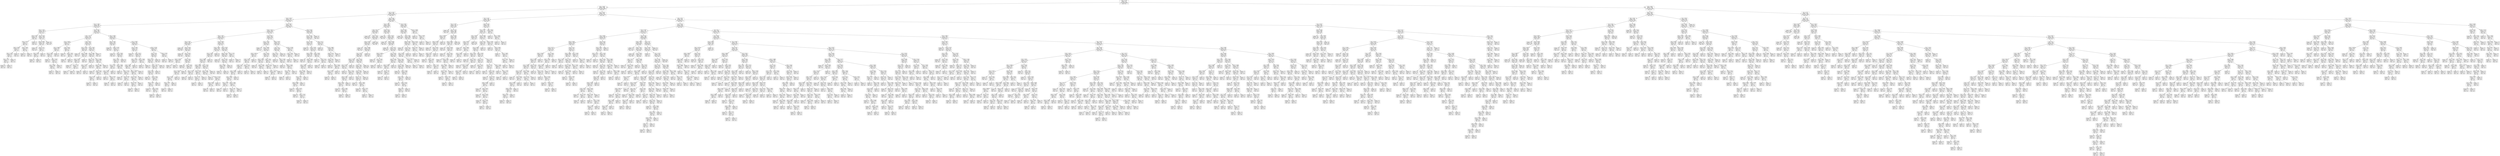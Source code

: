 digraph Tree {
node [shape=box, fontname="helvetica"] ;
edge [fontname="helvetica"] ;
0 [label="X[18] <= 0.109\nentropy = 1.0\nsamples = 40228\nvalue = [20309, 19919]\nclass = y[0]"] ;
1 [label="X[6] <= -0.499\nentropy = 0.644\nsamples = 22460\nvalue = [18773, 3687]\nclass = y[0]"] ;
0 -> 1 [labeldistance=2.5, labelangle=45, headlabel="True"] ;
2 [label="X[17] <= 0.169\nentropy = 0.224\nsamples = 14629\nvalue = [14100, 529]\nclass = y[0]"] ;
1 -> 2 ;
3 [label="X[14] <= 0.345\nentropy = 0.743\nsamples = 2471\nvalue = [1950, 521]\nclass = y[0]"] ;
2 -> 3 ;
4 [label="X[1] <= -1.394\nentropy = 0.965\nsamples = 692\nvalue = [270, 422]\nclass = y[1]"] ;
3 -> 4 ;
5 [label="X[6] <= -1.444\nentropy = 0.218\nsamples = 287\nvalue = [10, 277]\nclass = y[1]"] ;
4 -> 5 ;
6 [label="X[23] <= 0.45\nentropy = 0.89\nsamples = 13\nvalue = [9, 4]\nclass = y[0]"] ;
5 -> 6 ;
7 [label="X[11] <= 0.447\nentropy = 1.0\nsamples = 8\nvalue = [4, 4]\nclass = y[0]"] ;
6 -> 7 ;
8 [label="X[22] <= 0.229\nentropy = 0.811\nsamples = 4\nvalue = [1, 3]\nclass = y[1]"] ;
7 -> 8 ;
9 [label="X[0] <= -1.574\nentropy = 0.918\nsamples = 3\nvalue = [1, 2]\nclass = y[1]"] ;
8 -> 9 ;
10 [label="X[0] <= -2.072\nentropy = 1.0\nsamples = 2\nvalue = [1, 1]\nclass = y[0]"] ;
9 -> 10 ;
11 [label="entropy = 0.0\nsamples = 1\nvalue = [1, 0]\nclass = y[0]"] ;
10 -> 11 ;
12 [label="entropy = 0.0\nsamples = 1\nvalue = [0, 1]\nclass = y[1]"] ;
10 -> 12 ;
13 [label="entropy = 0.0\nsamples = 1\nvalue = [0, 1]\nclass = y[1]"] ;
9 -> 13 ;
14 [label="entropy = 0.0\nsamples = 1\nvalue = [0, 1]\nclass = y[1]"] ;
8 -> 14 ;
15 [label="X[0] <= -1.959\nentropy = 0.811\nsamples = 4\nvalue = [3, 1]\nclass = y[0]"] ;
7 -> 15 ;
16 [label="entropy = 0.0\nsamples = 3\nvalue = [3, 0]\nclass = y[0]"] ;
15 -> 16 ;
17 [label="entropy = 0.0\nsamples = 1\nvalue = [0, 1]\nclass = y[1]"] ;
15 -> 17 ;
18 [label="entropy = 0.0\nsamples = 5\nvalue = [5, 0]\nclass = y[0]"] ;
6 -> 18 ;
19 [label="X[6] <= -1.216\nentropy = 0.035\nsamples = 274\nvalue = [1, 273]\nclass = y[1]"] ;
5 -> 19 ;
20 [label="X[11] <= 0.968\nentropy = 0.216\nsamples = 29\nvalue = [1, 28]\nclass = y[1]"] ;
19 -> 20 ;
21 [label="entropy = 0.0\nsamples = 24\nvalue = [0, 24]\nclass = y[1]"] ;
20 -> 21 ;
22 [label="X[0] <= -2.11\nentropy = 0.722\nsamples = 5\nvalue = [1, 4]\nclass = y[1]"] ;
20 -> 22 ;
23 [label="X[9] <= 0.065\nentropy = 1.0\nsamples = 2\nvalue = [1, 1]\nclass = y[0]"] ;
22 -> 23 ;
24 [label="entropy = 0.0\nsamples = 1\nvalue = [1, 0]\nclass = y[0]"] ;
23 -> 24 ;
25 [label="entropy = 0.0\nsamples = 1\nvalue = [0, 1]\nclass = y[1]"] ;
23 -> 25 ;
26 [label="entropy = 0.0\nsamples = 3\nvalue = [0, 3]\nclass = y[1]"] ;
22 -> 26 ;
27 [label="entropy = 0.0\nsamples = 245\nvalue = [0, 245]\nclass = y[1]"] ;
19 -> 27 ;
28 [label="X[4] <= -0.822\nentropy = 0.941\nsamples = 405\nvalue = [260, 145]\nclass = y[0]"] ;
4 -> 28 ;
29 [label="X[6] <= -1.04\nentropy = 0.753\nsamples = 148\nvalue = [32, 116]\nclass = y[1]"] ;
28 -> 29 ;
30 [label="X[11] <= 0.855\nentropy = 0.918\nsamples = 21\nvalue = [14, 7]\nclass = y[0]"] ;
29 -> 30 ;
31 [label="X[1] <= -0.184\nentropy = 0.994\nsamples = 11\nvalue = [5, 6]\nclass = y[1]"] ;
30 -> 31 ;
32 [label="X[1] <= -1.209\nentropy = 0.918\nsamples = 9\nvalue = [3, 6]\nclass = y[1]"] ;
31 -> 32 ;
33 [label="entropy = 0.0\nsamples = 4\nvalue = [0, 4]\nclass = y[1]"] ;
32 -> 33 ;
34 [label="X[0] <= -0.837\nentropy = 0.971\nsamples = 5\nvalue = [3, 2]\nclass = y[0]"] ;
32 -> 34 ;
35 [label="X[1] <= -0.981\nentropy = 0.811\nsamples = 4\nvalue = [3, 1]\nclass = y[0]"] ;
34 -> 35 ;
36 [label="entropy = 0.0\nsamples = 1\nvalue = [0, 1]\nclass = y[1]"] ;
35 -> 36 ;
37 [label="entropy = 0.0\nsamples = 3\nvalue = [3, 0]\nclass = y[0]"] ;
35 -> 37 ;
38 [label="entropy = 0.0\nsamples = 1\nvalue = [0, 1]\nclass = y[1]"] ;
34 -> 38 ;
39 [label="entropy = 0.0\nsamples = 2\nvalue = [2, 0]\nclass = y[0]"] ;
31 -> 39 ;
40 [label="X[9] <= 0.238\nentropy = 0.469\nsamples = 10\nvalue = [9, 1]\nclass = y[0]"] ;
30 -> 40 ;
41 [label="entropy = 0.0\nsamples = 7\nvalue = [7, 0]\nclass = y[0]"] ;
40 -> 41 ;
42 [label="X[0] <= -1.261\nentropy = 0.918\nsamples = 3\nvalue = [2, 1]\nclass = y[0]"] ;
40 -> 42 ;
43 [label="entropy = 0.0\nsamples = 1\nvalue = [0, 1]\nclass = y[1]"] ;
42 -> 43 ;
44 [label="entropy = 0.0\nsamples = 2\nvalue = [2, 0]\nclass = y[0]"] ;
42 -> 44 ;
45 [label="X[0] <= -0.99\nentropy = 0.589\nsamples = 127\nvalue = [18, 109]\nclass = y[1]"] ;
29 -> 45 ;
46 [label="X[1] <= -1.074\nentropy = 0.209\nsamples = 91\nvalue = [3, 88]\nclass = y[1]"] ;
45 -> 46 ;
47 [label="entropy = 0.0\nsamples = 70\nvalue = [0, 70]\nclass = y[1]"] ;
46 -> 47 ;
48 [label="X[1] <= -0.668\nentropy = 0.592\nsamples = 21\nvalue = [3, 18]\nclass = y[1]"] ;
46 -> 48 ;
49 [label="X[22] <= 0.027\nentropy = 0.297\nsamples = 19\nvalue = [1, 18]\nclass = y[1]"] ;
48 -> 49 ;
50 [label="entropy = 0.0\nsamples = 17\nvalue = [0, 17]\nclass = y[1]"] ;
49 -> 50 ;
51 [label="X[11] <= 0.767\nentropy = 1.0\nsamples = 2\nvalue = [1, 1]\nclass = y[0]"] ;
49 -> 51 ;
52 [label="entropy = 0.0\nsamples = 1\nvalue = [0, 1]\nclass = y[1]"] ;
51 -> 52 ;
53 [label="entropy = 0.0\nsamples = 1\nvalue = [1, 0]\nclass = y[0]"] ;
51 -> 53 ;
54 [label="entropy = 0.0\nsamples = 2\nvalue = [2, 0]\nclass = y[0]"] ;
48 -> 54 ;
55 [label="X[1] <= -0.441\nentropy = 0.98\nsamples = 36\nvalue = [15, 21]\nclass = y[1]"] ;
45 -> 55 ;
56 [label="X[1] <= -0.896\nentropy = 0.85\nsamples = 29\nvalue = [8, 21]\nclass = y[1]"] ;
55 -> 56 ;
57 [label="X[6] <= -0.762\nentropy = 0.31\nsamples = 18\nvalue = [1, 17]\nclass = y[1]"] ;
56 -> 57 ;
58 [label="X[0] <= -0.371\nentropy = 0.811\nsamples = 4\nvalue = [1, 3]\nclass = y[1]"] ;
57 -> 58 ;
59 [label="entropy = 0.0\nsamples = 3\nvalue = [0, 3]\nclass = y[1]"] ;
58 -> 59 ;
60 [label="entropy = 0.0\nsamples = 1\nvalue = [1, 0]\nclass = y[0]"] ;
58 -> 60 ;
61 [label="entropy = 0.0\nsamples = 14\nvalue = [0, 14]\nclass = y[1]"] ;
57 -> 61 ;
62 [label="X[1] <= -0.604\nentropy = 0.946\nsamples = 11\nvalue = [7, 4]\nclass = y[0]"] ;
56 -> 62 ;
63 [label="X[12] <= 0.392\nentropy = 0.985\nsamples = 7\nvalue = [3, 4]\nclass = y[1]"] ;
62 -> 63 ;
64 [label="entropy = 0.0\nsamples = 3\nvalue = [0, 3]\nclass = y[1]"] ;
63 -> 64 ;
65 [label="X[9] <= 0.243\nentropy = 0.811\nsamples = 4\nvalue = [3, 1]\nclass = y[0]"] ;
63 -> 65 ;
66 [label="X[22] <= 0.152\nentropy = 1.0\nsamples = 2\nvalue = [1, 1]\nclass = y[0]"] ;
65 -> 66 ;
67 [label="entropy = 0.0\nsamples = 1\nvalue = [0, 1]\nclass = y[1]"] ;
66 -> 67 ;
68 [label="entropy = 0.0\nsamples = 1\nvalue = [1, 0]\nclass = y[0]"] ;
66 -> 68 ;
69 [label="entropy = 0.0\nsamples = 2\nvalue = [2, 0]\nclass = y[0]"] ;
65 -> 69 ;
70 [label="entropy = 0.0\nsamples = 4\nvalue = [4, 0]\nclass = y[0]"] ;
62 -> 70 ;
71 [label="entropy = 0.0\nsamples = 7\nvalue = [7, 0]\nclass = y[0]"] ;
55 -> 71 ;
72 [label="X[6] <= -0.768\nentropy = 0.508\nsamples = 257\nvalue = [228, 29]\nclass = y[0]"] ;
28 -> 72 ;
73 [label="X[6] <= -1.165\nentropy = 0.165\nsamples = 164\nvalue = [160, 4]\nclass = y[0]"] ;
72 -> 73 ;
74 [label="entropy = 0.0\nsamples = 93\nvalue = [93, 0]\nclass = y[0]"] ;
73 -> 74 ;
75 [label="X[25] <= 0.705\nentropy = 0.313\nsamples = 71\nvalue = [67, 4]\nclass = y[0]"] ;
73 -> 75 ;
76 [label="entropy = 0.0\nsamples = 31\nvalue = [31, 0]\nclass = y[0]"] ;
75 -> 76 ;
77 [label="X[1] <= -0.336\nentropy = 0.469\nsamples = 40\nvalue = [36, 4]\nclass = y[0]"] ;
75 -> 77 ;
78 [label="X[0] <= -1.345\nentropy = 0.811\nsamples = 16\nvalue = [12, 4]\nclass = y[0]"] ;
77 -> 78 ;
79 [label="X[1] <= -0.653\nentropy = 1.0\nsamples = 6\nvalue = [3, 3]\nclass = y[0]"] ;
78 -> 79 ;
80 [label="X[4] <= 0.033\nentropy = 0.811\nsamples = 4\nvalue = [1, 3]\nclass = y[1]"] ;
79 -> 80 ;
81 [label="entropy = 0.0\nsamples = 2\nvalue = [0, 2]\nclass = y[1]"] ;
80 -> 81 ;
82 [label="X[11] <= 0.235\nentropy = 1.0\nsamples = 2\nvalue = [1, 1]\nclass = y[0]"] ;
80 -> 82 ;
83 [label="entropy = 0.0\nsamples = 1\nvalue = [0, 1]\nclass = y[1]"] ;
82 -> 83 ;
84 [label="entropy = 0.0\nsamples = 1\nvalue = [1, 0]\nclass = y[0]"] ;
82 -> 84 ;
85 [label="entropy = 0.0\nsamples = 2\nvalue = [2, 0]\nclass = y[0]"] ;
79 -> 85 ;
86 [label="X[9] <= -0.598\nentropy = 0.469\nsamples = 10\nvalue = [9, 1]\nclass = y[0]"] ;
78 -> 86 ;
87 [label="entropy = 0.0\nsamples = 5\nvalue = [5, 0]\nclass = y[0]"] ;
86 -> 87 ;
88 [label="X[4] <= -0.272\nentropy = 0.722\nsamples = 5\nvalue = [4, 1]\nclass = y[0]"] ;
86 -> 88 ;
89 [label="entropy = 0.0\nsamples = 3\nvalue = [3, 0]\nclass = y[0]"] ;
88 -> 89 ;
90 [label="X[20] <= 0.609\nentropy = 1.0\nsamples = 2\nvalue = [1, 1]\nclass = y[0]"] ;
88 -> 90 ;
91 [label="entropy = 0.0\nsamples = 1\nvalue = [0, 1]\nclass = y[1]"] ;
90 -> 91 ;
92 [label="entropy = 0.0\nsamples = 1\nvalue = [1, 0]\nclass = y[0]"] ;
90 -> 92 ;
93 [label="entropy = 0.0\nsamples = 24\nvalue = [24, 0]\nclass = y[0]"] ;
77 -> 93 ;
94 [label="X[1] <= -0.991\nentropy = 0.84\nsamples = 93\nvalue = [68, 25]\nclass = y[0]"] ;
72 -> 94 ;
95 [label="X[1] <= -1.265\nentropy = 0.755\nsamples = 23\nvalue = [5, 18]\nclass = y[1]"] ;
94 -> 95 ;
96 [label="entropy = 0.0\nsamples = 7\nvalue = [0, 7]\nclass = y[1]"] ;
95 -> 96 ;
97 [label="X[4] <= 0.277\nentropy = 0.896\nsamples = 16\nvalue = [5, 11]\nclass = y[1]"] ;
95 -> 97 ;
98 [label="X[9] <= -0.323\nentropy = 0.779\nsamples = 13\nvalue = [3, 10]\nclass = y[1]"] ;
97 -> 98 ;
99 [label="X[9] <= -0.86\nentropy = 0.881\nsamples = 10\nvalue = [3, 7]\nclass = y[1]"] ;
98 -> 99 ;
100 [label="X[26] <= 0.028\nentropy = 0.971\nsamples = 5\nvalue = [3, 2]\nclass = y[0]"] ;
99 -> 100 ;
101 [label="X[12] <= 0.097\nentropy = 0.811\nsamples = 4\nvalue = [3, 1]\nclass = y[0]"] ;
100 -> 101 ;
102 [label="X[0] <= -0.924\nentropy = 1.0\nsamples = 2\nvalue = [1, 1]\nclass = y[0]"] ;
101 -> 102 ;
103 [label="entropy = 0.0\nsamples = 1\nvalue = [1, 0]\nclass = y[0]"] ;
102 -> 103 ;
104 [label="entropy = 0.0\nsamples = 1\nvalue = [0, 1]\nclass = y[1]"] ;
102 -> 104 ;
105 [label="entropy = 0.0\nsamples = 2\nvalue = [2, 0]\nclass = y[0]"] ;
101 -> 105 ;
106 [label="entropy = 0.0\nsamples = 1\nvalue = [0, 1]\nclass = y[1]"] ;
100 -> 106 ;
107 [label="entropy = 0.0\nsamples = 5\nvalue = [0, 5]\nclass = y[1]"] ;
99 -> 107 ;
108 [label="entropy = 0.0\nsamples = 3\nvalue = [0, 3]\nclass = y[1]"] ;
98 -> 108 ;
109 [label="X[11] <= 0.465\nentropy = 0.918\nsamples = 3\nvalue = [2, 1]\nclass = y[0]"] ;
97 -> 109 ;
110 [label="entropy = 0.0\nsamples = 1\nvalue = [0, 1]\nclass = y[1]"] ;
109 -> 110 ;
111 [label="entropy = 0.0\nsamples = 2\nvalue = [2, 0]\nclass = y[0]"] ;
109 -> 111 ;
112 [label="X[21] <= 0.718\nentropy = 0.469\nsamples = 70\nvalue = [63, 7]\nclass = y[0]"] ;
94 -> 112 ;
113 [label="X[11] <= 0.53\nentropy = 0.28\nsamples = 62\nvalue = [59, 3]\nclass = y[0]"] ;
112 -> 113 ;
114 [label="X[24] <= 0.774\nentropy = 0.48\nsamples = 29\nvalue = [26, 3]\nclass = y[0]"] ;
113 -> 114 ;
115 [label="X[9] <= -0.35\nentropy = 0.629\nsamples = 19\nvalue = [16, 3]\nclass = y[0]"] ;
114 -> 115 ;
116 [label="X[9] <= -0.55\nentropy = 0.503\nsamples = 18\nvalue = [16, 2]\nclass = y[0]"] ;
115 -> 116 ;
117 [label="entropy = 0.0\nsamples = 12\nvalue = [12, 0]\nclass = y[0]"] ;
116 -> 117 ;
118 [label="X[1] <= -0.351\nentropy = 0.918\nsamples = 6\nvalue = [4, 2]\nclass = y[0]"] ;
116 -> 118 ;
119 [label="X[0] <= -1.238\nentropy = 1.0\nsamples = 4\nvalue = [2, 2]\nclass = y[0]"] ;
118 -> 119 ;
120 [label="entropy = 0.0\nsamples = 1\nvalue = [0, 1]\nclass = y[1]"] ;
119 -> 120 ;
121 [label="X[0] <= -0.202\nentropy = 0.918\nsamples = 3\nvalue = [2, 1]\nclass = y[0]"] ;
119 -> 121 ;
122 [label="entropy = 0.0\nsamples = 2\nvalue = [2, 0]\nclass = y[0]"] ;
121 -> 122 ;
123 [label="entropy = 0.0\nsamples = 1\nvalue = [0, 1]\nclass = y[1]"] ;
121 -> 123 ;
124 [label="entropy = 0.0\nsamples = 2\nvalue = [2, 0]\nclass = y[0]"] ;
118 -> 124 ;
125 [label="entropy = 0.0\nsamples = 1\nvalue = [0, 1]\nclass = y[1]"] ;
115 -> 125 ;
126 [label="entropy = 0.0\nsamples = 10\nvalue = [10, 0]\nclass = y[0]"] ;
114 -> 126 ;
127 [label="entropy = 0.0\nsamples = 33\nvalue = [33, 0]\nclass = y[0]"] ;
113 -> 127 ;
128 [label="X[23] <= 0.932\nentropy = 1.0\nsamples = 8\nvalue = [4, 4]\nclass = y[0]"] ;
112 -> 128 ;
129 [label="entropy = 0.0\nsamples = 4\nvalue = [4, 0]\nclass = y[0]"] ;
128 -> 129 ;
130 [label="entropy = 0.0\nsamples = 4\nvalue = [0, 4]\nclass = y[1]"] ;
128 -> 130 ;
131 [label="X[6] <= -0.858\nentropy = 0.31\nsamples = 1779\nvalue = [1680, 99]\nclass = y[0]"] ;
3 -> 131 ;
132 [label="X[6] <= -1.133\nentropy = 0.168\nsamples = 1653\nvalue = [1612, 41]\nclass = y[0]"] ;
131 -> 132 ;
133 [label="X[6] <= -1.326\nentropy = 0.079\nsamples = 1449\nvalue = [1435, 14]\nclass = y[0]"] ;
132 -> 133 ;
134 [label="X[9] <= -0.786\nentropy = 0.021\nsamples = 1010\nvalue = [1008, 2]\nclass = y[0]"] ;
133 -> 134 ;
135 [label="entropy = 0.0\nsamples = 864\nvalue = [864, 0]\nclass = y[0]"] ;
134 -> 135 ;
136 [label="X[25] <= 0.283\nentropy = 0.104\nsamples = 146\nvalue = [144, 2]\nclass = y[0]"] ;
134 -> 136 ;
137 [label="entropy = 0.0\nsamples = 55\nvalue = [55, 0]\nclass = y[0]"] ;
136 -> 137 ;
138 [label="X[1] <= -0.827\nentropy = 0.152\nsamples = 91\nvalue = [89, 2]\nclass = y[0]"] ;
136 -> 138 ;
139 [label="X[23] <= 0.786\nentropy = 0.544\nsamples = 8\nvalue = [7, 1]\nclass = y[0]"] ;
138 -> 139 ;
140 [label="entropy = 0.0\nsamples = 7\nvalue = [7, 0]\nclass = y[0]"] ;
139 -> 140 ;
141 [label="entropy = 0.0\nsamples = 1\nvalue = [0, 1]\nclass = y[1]"] ;
139 -> 141 ;
142 [label="X[12] <= 0.54\nentropy = 0.094\nsamples = 83\nvalue = [82, 1]\nclass = y[0]"] ;
138 -> 142 ;
143 [label="entropy = 0.0\nsamples = 58\nvalue = [58, 0]\nclass = y[0]"] ;
142 -> 143 ;
144 [label="X[4] <= 0.209\nentropy = 0.242\nsamples = 25\nvalue = [24, 1]\nclass = y[0]"] ;
142 -> 144 ;
145 [label="X[4] <= -0.418\nentropy = 0.286\nsamples = 20\nvalue = [19, 1]\nclass = y[0]"] ;
144 -> 145 ;
146 [label="X[1] <= -0.714\nentropy = 0.592\nsamples = 7\nvalue = [6, 1]\nclass = y[0]"] ;
145 -> 146 ;
147 [label="X[0] <= -1.382\nentropy = 1.0\nsamples = 2\nvalue = [1, 1]\nclass = y[0]"] ;
146 -> 147 ;
148 [label="entropy = 0.0\nsamples = 1\nvalue = [1, 0]\nclass = y[0]"] ;
147 -> 148 ;
149 [label="entropy = 0.0\nsamples = 1\nvalue = [0, 1]\nclass = y[1]"] ;
147 -> 149 ;
150 [label="entropy = 0.0\nsamples = 5\nvalue = [5, 0]\nclass = y[0]"] ;
146 -> 150 ;
151 [label="entropy = 0.0\nsamples = 13\nvalue = [13, 0]\nclass = y[0]"] ;
145 -> 151 ;
152 [label="entropy = 0.0\nsamples = 5\nvalue = [5, 0]\nclass = y[0]"] ;
144 -> 152 ;
153 [label="X[11] <= 0.984\nentropy = 0.181\nsamples = 439\nvalue = [427, 12]\nclass = y[0]"] ;
133 -> 153 ;
154 [label="X[4] <= -0.146\nentropy = 0.381\nsamples = 135\nvalue = [125, 10]\nclass = y[0]"] ;
153 -> 154 ;
155 [label="X[1] <= -0.109\nentropy = 0.535\nsamples = 82\nvalue = [72, 10]\nclass = y[0]"] ;
154 -> 155 ;
156 [label="X[1] <= -0.809\nentropy = 0.608\nsamples = 67\nvalue = [57, 10]\nclass = y[0]"] ;
155 -> 156 ;
157 [label="X[24] <= 0.659\nentropy = 0.991\nsamples = 18\nvalue = [10, 8]\nclass = y[0]"] ;
156 -> 157 ;
158 [label="X[9] <= -0.776\nentropy = 0.811\nsamples = 12\nvalue = [9, 3]\nclass = y[0]"] ;
157 -> 158 ;
159 [label="entropy = 0.0\nsamples = 9\nvalue = [9, 0]\nclass = y[0]"] ;
158 -> 159 ;
160 [label="entropy = 0.0\nsamples = 3\nvalue = [0, 3]\nclass = y[1]"] ;
158 -> 160 ;
161 [label="X[25] <= 0.726\nentropy = 0.65\nsamples = 6\nvalue = [1, 5]\nclass = y[1]"] ;
157 -> 161 ;
162 [label="X[1] <= -1.233\nentropy = 1.0\nsamples = 2\nvalue = [1, 1]\nclass = y[0]"] ;
161 -> 162 ;
163 [label="entropy = 0.0\nsamples = 1\nvalue = [0, 1]\nclass = y[1]"] ;
162 -> 163 ;
164 [label="entropy = 0.0\nsamples = 1\nvalue = [1, 0]\nclass = y[0]"] ;
162 -> 164 ;
165 [label="entropy = 0.0\nsamples = 4\nvalue = [0, 4]\nclass = y[1]"] ;
161 -> 165 ;
166 [label="X[1] <= -0.733\nentropy = 0.246\nsamples = 49\nvalue = [47, 2]\nclass = y[0]"] ;
156 -> 166 ;
167 [label="X[0] <= -1.883\nentropy = 0.592\nsamples = 14\nvalue = [12, 2]\nclass = y[0]"] ;
166 -> 167 ;
168 [label="entropy = 0.0\nsamples = 6\nvalue = [6, 0]\nclass = y[0]"] ;
167 -> 168 ;
169 [label="X[27] <= 0.742\nentropy = 0.811\nsamples = 8\nvalue = [6, 2]\nclass = y[0]"] ;
167 -> 169 ;
170 [label="X[9] <= -0.414\nentropy = 0.592\nsamples = 7\nvalue = [6, 1]\nclass = y[0]"] ;
169 -> 170 ;
171 [label="entropy = 0.0\nsamples = 6\nvalue = [6, 0]\nclass = y[0]"] ;
170 -> 171 ;
172 [label="entropy = 0.0\nsamples = 1\nvalue = [0, 1]\nclass = y[1]"] ;
170 -> 172 ;
173 [label="entropy = 0.0\nsamples = 1\nvalue = [0, 1]\nclass = y[1]"] ;
169 -> 173 ;
174 [label="entropy = 0.0\nsamples = 35\nvalue = [35, 0]\nclass = y[0]"] ;
166 -> 174 ;
175 [label="entropy = 0.0\nsamples = 15\nvalue = [15, 0]\nclass = y[0]"] ;
155 -> 175 ;
176 [label="entropy = 0.0\nsamples = 53\nvalue = [53, 0]\nclass = y[0]"] ;
154 -> 176 ;
177 [label="X[21] <= 0.513\nentropy = 0.057\nsamples = 304\nvalue = [302, 2]\nclass = y[0]"] ;
153 -> 177 ;
178 [label="X[24] <= 0.276\nentropy = 0.032\nsamples = 302\nvalue = [301, 1]\nclass = y[0]"] ;
177 -> 178 ;
179 [label="entropy = 0.0\nsamples = 237\nvalue = [237, 0]\nclass = y[0]"] ;
178 -> 179 ;
180 [label="X[1] <= -0.535\nentropy = 0.115\nsamples = 65\nvalue = [64, 1]\nclass = y[0]"] ;
178 -> 180 ;
181 [label="X[0] <= -1.899\nentropy = 0.353\nsamples = 15\nvalue = [14, 1]\nclass = y[0]"] ;
180 -> 181 ;
182 [label="entropy = 0.0\nsamples = 1\nvalue = [0, 1]\nclass = y[1]"] ;
181 -> 182 ;
183 [label="entropy = 0.0\nsamples = 14\nvalue = [14, 0]\nclass = y[0]"] ;
181 -> 183 ;
184 [label="entropy = 0.0\nsamples = 50\nvalue = [50, 0]\nclass = y[0]"] ;
180 -> 184 ;
185 [label="X[4] <= 1.279\nentropy = 1.0\nsamples = 2\nvalue = [1, 1]\nclass = y[0]"] ;
177 -> 185 ;
186 [label="entropy = 0.0\nsamples = 1\nvalue = [0, 1]\nclass = y[1]"] ;
185 -> 186 ;
187 [label="entropy = 0.0\nsamples = 1\nvalue = [1, 0]\nclass = y[0]"] ;
185 -> 187 ;
188 [label="X[1] <= -0.677\nentropy = 0.564\nsamples = 204\nvalue = [177, 27]\nclass = y[0]"] ;
132 -> 188 ;
189 [label="X[1] <= -1.141\nentropy = 0.996\nsamples = 52\nvalue = [28, 24]\nclass = y[0]"] ;
188 -> 189 ;
190 [label="entropy = 0.0\nsamples = 11\nvalue = [0, 11]\nclass = y[1]"] ;
189 -> 190 ;
191 [label="X[1] <= -0.882\nentropy = 0.901\nsamples = 41\nvalue = [28, 13]\nclass = y[0]"] ;
189 -> 191 ;
192 [label="X[12] <= 0.021\nentropy = 0.971\nsamples = 15\nvalue = [6, 9]\nclass = y[1]"] ;
191 -> 192 ;
193 [label="X[24] <= 0.79\nentropy = 0.994\nsamples = 11\nvalue = [6, 5]\nclass = y[0]"] ;
192 -> 193 ;
194 [label="X[26] <= 1.0\nentropy = 0.863\nsamples = 7\nvalue = [5, 2]\nclass = y[0]"] ;
193 -> 194 ;
195 [label="X[0] <= -0.962\nentropy = 0.918\nsamples = 6\nvalue = [4, 2]\nclass = y[0]"] ;
194 -> 195 ;
196 [label="X[4] <= -0.826\nentropy = 0.971\nsamples = 5\nvalue = [3, 2]\nclass = y[0]"] ;
195 -> 196 ;
197 [label="X[0] <= -1.299\nentropy = 1.0\nsamples = 2\nvalue = [1, 1]\nclass = y[0]"] ;
196 -> 197 ;
198 [label="entropy = 0.0\nsamples = 1\nvalue = [1, 0]\nclass = y[0]"] ;
197 -> 198 ;
199 [label="entropy = 0.0\nsamples = 1\nvalue = [0, 1]\nclass = y[1]"] ;
197 -> 199 ;
200 [label="X[0] <= -1.399\nentropy = 0.918\nsamples = 3\nvalue = [2, 1]\nclass = y[0]"] ;
196 -> 200 ;
201 [label="X[0] <= -1.443\nentropy = 1.0\nsamples = 2\nvalue = [1, 1]\nclass = y[0]"] ;
200 -> 201 ;
202 [label="entropy = 0.0\nsamples = 1\nvalue = [1, 0]\nclass = y[0]"] ;
201 -> 202 ;
203 [label="entropy = 0.0\nsamples = 1\nvalue = [0, 1]\nclass = y[1]"] ;
201 -> 203 ;
204 [label="entropy = 0.0\nsamples = 1\nvalue = [1, 0]\nclass = y[0]"] ;
200 -> 204 ;
205 [label="entropy = 0.0\nsamples = 1\nvalue = [1, 0]\nclass = y[0]"] ;
195 -> 205 ;
206 [label="entropy = 0.0\nsamples = 1\nvalue = [1, 0]\nclass = y[0]"] ;
194 -> 206 ;
207 [label="X[0] <= -0.174\nentropy = 0.811\nsamples = 4\nvalue = [1, 3]\nclass = y[1]"] ;
193 -> 207 ;
208 [label="entropy = 0.0\nsamples = 3\nvalue = [0, 3]\nclass = y[1]"] ;
207 -> 208 ;
209 [label="entropy = 0.0\nsamples = 1\nvalue = [1, 0]\nclass = y[0]"] ;
207 -> 209 ;
210 [label="entropy = 0.0\nsamples = 4\nvalue = [0, 4]\nclass = y[1]"] ;
192 -> 210 ;
211 [label="X[5] <= 1.601\nentropy = 0.619\nsamples = 26\nvalue = [22, 4]\nclass = y[0]"] ;
191 -> 211 ;
212 [label="X[24] <= 0.183\nentropy = 0.297\nsamples = 19\nvalue = [18, 1]\nclass = y[0]"] ;
211 -> 212 ;
213 [label="entropy = 0.0\nsamples = 15\nvalue = [15, 0]\nclass = y[0]"] ;
212 -> 213 ;
214 [label="X[4] <= -0.495\nentropy = 0.811\nsamples = 4\nvalue = [3, 1]\nclass = y[0]"] ;
212 -> 214 ;
215 [label="entropy = 0.0\nsamples = 1\nvalue = [0, 1]\nclass = y[1]"] ;
214 -> 215 ;
216 [label="entropy = 0.0\nsamples = 3\nvalue = [3, 0]\nclass = y[0]"] ;
214 -> 216 ;
217 [label="X[9] <= -0.02\nentropy = 0.985\nsamples = 7\nvalue = [4, 3]\nclass = y[0]"] ;
211 -> 217 ;
218 [label="X[12] <= 0.116\nentropy = 0.722\nsamples = 5\nvalue = [4, 1]\nclass = y[0]"] ;
217 -> 218 ;
219 [label="X[0] <= -1.422\nentropy = 0.918\nsamples = 3\nvalue = [2, 1]\nclass = y[0]"] ;
218 -> 219 ;
220 [label="entropy = 0.0\nsamples = 1\nvalue = [0, 1]\nclass = y[1]"] ;
219 -> 220 ;
221 [label="entropy = 0.0\nsamples = 2\nvalue = [2, 0]\nclass = y[0]"] ;
219 -> 221 ;
222 [label="entropy = 0.0\nsamples = 2\nvalue = [2, 0]\nclass = y[0]"] ;
218 -> 222 ;
223 [label="entropy = 0.0\nsamples = 2\nvalue = [0, 2]\nclass = y[1]"] ;
217 -> 223 ;
224 [label="X[21] <= 0.431\nentropy = 0.14\nsamples = 152\nvalue = [149, 3]\nclass = y[0]"] ;
188 -> 224 ;
225 [label="X[1] <= -0.3\nentropy = 0.059\nsamples = 146\nvalue = [145, 1]\nclass = y[0]"] ;
224 -> 225 ;
226 [label="X[0] <= -0.97\nentropy = 0.154\nsamples = 45\nvalue = [44, 1]\nclass = y[0]"] ;
225 -> 226 ;
227 [label="entropy = 0.0\nsamples = 29\nvalue = [29, 0]\nclass = y[0]"] ;
226 -> 227 ;
228 [label="X[0] <= -0.168\nentropy = 0.337\nsamples = 16\nvalue = [15, 1]\nclass = y[0]"] ;
226 -> 228 ;
229 [label="entropy = 0.0\nsamples = 13\nvalue = [13, 0]\nclass = y[0]"] ;
228 -> 229 ;
230 [label="X[20] <= 0.162\nentropy = 0.918\nsamples = 3\nvalue = [2, 1]\nclass = y[0]"] ;
228 -> 230 ;
231 [label="X[9] <= -0.255\nentropy = 1.0\nsamples = 2\nvalue = [1, 1]\nclass = y[0]"] ;
230 -> 231 ;
232 [label="entropy = 0.0\nsamples = 1\nvalue = [0, 1]\nclass = y[1]"] ;
231 -> 232 ;
233 [label="entropy = 0.0\nsamples = 1\nvalue = [1, 0]\nclass = y[0]"] ;
231 -> 233 ;
234 [label="entropy = 0.0\nsamples = 1\nvalue = [1, 0]\nclass = y[0]"] ;
230 -> 234 ;
235 [label="entropy = 0.0\nsamples = 101\nvalue = [101, 0]\nclass = y[0]"] ;
225 -> 235 ;
236 [label="X[11] <= 0.738\nentropy = 0.918\nsamples = 6\nvalue = [4, 2]\nclass = y[0]"] ;
224 -> 236 ;
237 [label="X[1] <= -0.48\nentropy = 0.918\nsamples = 3\nvalue = [1, 2]\nclass = y[1]"] ;
236 -> 237 ;
238 [label="entropy = 0.0\nsamples = 2\nvalue = [0, 2]\nclass = y[1]"] ;
237 -> 238 ;
239 [label="entropy = 0.0\nsamples = 1\nvalue = [1, 0]\nclass = y[0]"] ;
237 -> 239 ;
240 [label="entropy = 0.0\nsamples = 3\nvalue = [3, 0]\nclass = y[0]"] ;
236 -> 240 ;
241 [label="X[3] <= -0.06\nentropy = 0.995\nsamples = 126\nvalue = [68, 58]\nclass = y[0]"] ;
131 -> 241 ;
242 [label="X[1] <= -0.241\nentropy = 0.984\nsamples = 101\nvalue = [43, 58]\nclass = y[1]"] ;
241 -> 242 ;
243 [label="X[1] <= -1.094\nentropy = 0.755\nsamples = 69\nvalue = [15, 54]\nclass = y[1]"] ;
242 -> 243 ;
244 [label="entropy = 0.0\nsamples = 24\nvalue = [0, 24]\nclass = y[1]"] ;
243 -> 244 ;
245 [label="X[1] <= -0.755\nentropy = 0.918\nsamples = 45\nvalue = [15, 30]\nclass = y[1]"] ;
243 -> 245 ;
246 [label="X[23] <= 0.633\nentropy = 0.661\nsamples = 35\nvalue = [6, 29]\nclass = y[1]"] ;
245 -> 246 ;
247 [label="entropy = 0.0\nsamples = 18\nvalue = [0, 18]\nclass = y[1]"] ;
246 -> 247 ;
248 [label="X[26] <= 0.655\nentropy = 0.937\nsamples = 17\nvalue = [6, 11]\nclass = y[1]"] ;
246 -> 248 ;
249 [label="X[9] <= -0.847\nentropy = 0.837\nsamples = 15\nvalue = [4, 11]\nclass = y[1]"] ;
248 -> 249 ;
250 [label="X[0] <= -0.609\nentropy = 0.991\nsamples = 9\nvalue = [4, 5]\nclass = y[1]"] ;
249 -> 250 ;
251 [label="X[0] <= -0.813\nentropy = 1.0\nsamples = 8\nvalue = [4, 4]\nclass = y[0]"] ;
250 -> 251 ;
252 [label="X[25] <= 0.464\nentropy = 0.985\nsamples = 7\nvalue = [3, 4]\nclass = y[1]"] ;
251 -> 252 ;
253 [label="entropy = 0.0\nsamples = 2\nvalue = [0, 2]\nclass = y[1]"] ;
252 -> 253 ;
254 [label="X[12] <= 0.074\nentropy = 0.971\nsamples = 5\nvalue = [3, 2]\nclass = y[0]"] ;
252 -> 254 ;
255 [label="entropy = 0.0\nsamples = 2\nvalue = [2, 0]\nclass = y[0]"] ;
254 -> 255 ;
256 [label="X[0] <= -1.211\nentropy = 0.918\nsamples = 3\nvalue = [1, 2]\nclass = y[1]"] ;
254 -> 256 ;
257 [label="entropy = 0.0\nsamples = 1\nvalue = [1, 0]\nclass = y[0]"] ;
256 -> 257 ;
258 [label="entropy = 0.0\nsamples = 2\nvalue = [0, 2]\nclass = y[1]"] ;
256 -> 258 ;
259 [label="entropy = 0.0\nsamples = 1\nvalue = [1, 0]\nclass = y[0]"] ;
251 -> 259 ;
260 [label="entropy = 0.0\nsamples = 1\nvalue = [0, 1]\nclass = y[1]"] ;
250 -> 260 ;
261 [label="entropy = 0.0\nsamples = 6\nvalue = [0, 6]\nclass = y[1]"] ;
249 -> 261 ;
262 [label="entropy = 0.0\nsamples = 2\nvalue = [2, 0]\nclass = y[0]"] ;
248 -> 262 ;
263 [label="X[0] <= 0.198\nentropy = 0.469\nsamples = 10\nvalue = [9, 1]\nclass = y[0]"] ;
245 -> 263 ;
264 [label="entropy = 0.0\nsamples = 7\nvalue = [7, 0]\nclass = y[0]"] ;
263 -> 264 ;
265 [label="X[9] <= 0.21\nentropy = 0.918\nsamples = 3\nvalue = [2, 1]\nclass = y[0]"] ;
263 -> 265 ;
266 [label="entropy = 0.0\nsamples = 2\nvalue = [2, 0]\nclass = y[0]"] ;
265 -> 266 ;
267 [label="entropy = 0.0\nsamples = 1\nvalue = [0, 1]\nclass = y[1]"] ;
265 -> 267 ;
268 [label="X[9] <= -0.37\nentropy = 0.544\nsamples = 32\nvalue = [28, 4]\nclass = y[0]"] ;
242 -> 268 ;
269 [label="entropy = 0.0\nsamples = 18\nvalue = [18, 0]\nclass = y[0]"] ;
268 -> 269 ;
270 [label="X[9] <= 0.883\nentropy = 0.863\nsamples = 14\nvalue = [10, 4]\nclass = y[0]"] ;
268 -> 270 ;
271 [label="X[8] <= 0.724\nentropy = 0.779\nsamples = 13\nvalue = [10, 3]\nclass = y[0]"] ;
270 -> 271 ;
272 [label="X[4] <= 0.415\nentropy = 0.65\nsamples = 12\nvalue = [10, 2]\nclass = y[0]"] ;
271 -> 272 ;
273 [label="entropy = 0.0\nsamples = 6\nvalue = [6, 0]\nclass = y[0]"] ;
272 -> 273 ;
274 [label="X[0] <= 0.348\nentropy = 0.918\nsamples = 6\nvalue = [4, 2]\nclass = y[0]"] ;
272 -> 274 ;
275 [label="X[12] <= 0.574\nentropy = 0.722\nsamples = 5\nvalue = [4, 1]\nclass = y[0]"] ;
274 -> 275 ;
276 [label="entropy = 0.0\nsamples = 4\nvalue = [4, 0]\nclass = y[0]"] ;
275 -> 276 ;
277 [label="entropy = 0.0\nsamples = 1\nvalue = [0, 1]\nclass = y[1]"] ;
275 -> 277 ;
278 [label="entropy = 0.0\nsamples = 1\nvalue = [0, 1]\nclass = y[1]"] ;
274 -> 278 ;
279 [label="entropy = 0.0\nsamples = 1\nvalue = [0, 1]\nclass = y[1]"] ;
271 -> 279 ;
280 [label="entropy = 0.0\nsamples = 1\nvalue = [0, 1]\nclass = y[1]"] ;
270 -> 280 ;
281 [label="entropy = 0.0\nsamples = 25\nvalue = [25, 0]\nclass = y[0]"] ;
241 -> 281 ;
282 [label="X[9] <= 0.416\nentropy = 0.008\nsamples = 12158\nvalue = [12150, 8]\nclass = y[0]"] ;
2 -> 282 ;
283 [label="X[6] <= -0.937\nentropy = 0.006\nsamples = 10792\nvalue = [10787, 5]\nclass = y[0]"] ;
282 -> 283 ;
284 [label="X[12] <= 0.01\nentropy = 0.003\nsamples = 8710\nvalue = [8708, 2]\nclass = y[0]"] ;
283 -> 284 ;
285 [label="entropy = 0.0\nsamples = 5793\nvalue = [5793, 0]\nclass = y[0]"] ;
284 -> 285 ;
286 [label="X[6] <= -1.317\nentropy = 0.008\nsamples = 2917\nvalue = [2915, 2]\nclass = y[0]"] ;
284 -> 286 ;
287 [label="X[19] <= 0.561\nentropy = 0.022\nsamples = 931\nvalue = [929, 2]\nclass = y[0]"] ;
286 -> 287 ;
288 [label="entropy = 0.0\nsamples = 337\nvalue = [337, 0]\nclass = y[0]"] ;
287 -> 288 ;
289 [label="X[9] <= -0.888\nentropy = 0.033\nsamples = 594\nvalue = [592, 2]\nclass = y[0]"] ;
287 -> 289 ;
290 [label="X[1] <= 0.191\nentropy = 0.04\nsamples = 465\nvalue = [463, 2]\nclass = y[0]"] ;
289 -> 290 ;
291 [label="X[25] <= 0.703\nentropy = 0.169\nsamples = 40\nvalue = [39, 1]\nclass = y[0]"] ;
290 -> 291 ;
292 [label="X[4] <= 0.412\nentropy = 0.323\nsamples = 17\nvalue = [16, 1]\nclass = y[0]"] ;
291 -> 292 ;
293 [label="entropy = 0.0\nsamples = 6\nvalue = [6, 0]\nclass = y[0]"] ;
292 -> 293 ;
294 [label="X[0] <= -0.551\nentropy = 0.439\nsamples = 11\nvalue = [10, 1]\nclass = y[0]"] ;
292 -> 294 ;
295 [label="X[0] <= -1.09\nentropy = 0.469\nsamples = 10\nvalue = [9, 1]\nclass = y[0]"] ;
294 -> 295 ;
296 [label="X[0] <= -1.422\nentropy = 0.544\nsamples = 8\nvalue = [7, 1]\nclass = y[0]"] ;
295 -> 296 ;
297 [label="entropy = 0.0\nsamples = 5\nvalue = [5, 0]\nclass = y[0]"] ;
296 -> 297 ;
298 [label="X[0] <= -1.368\nentropy = 0.918\nsamples = 3\nvalue = [2, 1]\nclass = y[0]"] ;
296 -> 298 ;
299 [label="entropy = 0.0\nsamples = 1\nvalue = [0, 1]\nclass = y[1]"] ;
298 -> 299 ;
300 [label="entropy = 0.0\nsamples = 2\nvalue = [2, 0]\nclass = y[0]"] ;
298 -> 300 ;
301 [label="entropy = 0.0\nsamples = 2\nvalue = [2, 0]\nclass = y[0]"] ;
295 -> 301 ;
302 [label="entropy = 0.0\nsamples = 1\nvalue = [1, 0]\nclass = y[0]"] ;
294 -> 302 ;
303 [label="entropy = 0.0\nsamples = 23\nvalue = [23, 0]\nclass = y[0]"] ;
291 -> 303 ;
304 [label="X[4] <= 0.163\nentropy = 0.024\nsamples = 425\nvalue = [424, 1]\nclass = y[0]"] ;
290 -> 304 ;
305 [label="X[0] <= -1.54\nentropy = 0.065\nsamples = 131\nvalue = [130, 1]\nclass = y[0]"] ;
304 -> 305 ;
306 [label="X[2] <= 0.587\nentropy = 0.183\nsamples = 36\nvalue = [35, 1]\nclass = y[0]"] ;
305 -> 306 ;
307 [label="X[0] <= -1.757\nentropy = 0.31\nsamples = 18\nvalue = [17, 1]\nclass = y[0]"] ;
306 -> 307 ;
308 [label="entropy = 0.0\nsamples = 11\nvalue = [11, 0]\nclass = y[0]"] ;
307 -> 308 ;
309 [label="X[0] <= -1.564\nentropy = 0.592\nsamples = 7\nvalue = [6, 1]\nclass = y[0]"] ;
307 -> 309 ;
310 [label="entropy = 0.0\nsamples = 5\nvalue = [5, 0]\nclass = y[0]"] ;
309 -> 310 ;
311 [label="X[0] <= -1.543\nentropy = 1.0\nsamples = 2\nvalue = [1, 1]\nclass = y[0]"] ;
309 -> 311 ;
312 [label="entropy = 0.0\nsamples = 1\nvalue = [0, 1]\nclass = y[1]"] ;
311 -> 312 ;
313 [label="entropy = 0.0\nsamples = 1\nvalue = [1, 0]\nclass = y[0]"] ;
311 -> 313 ;
314 [label="entropy = 0.0\nsamples = 18\nvalue = [18, 0]\nclass = y[0]"] ;
306 -> 314 ;
315 [label="entropy = 0.0\nsamples = 95\nvalue = [95, 0]\nclass = y[0]"] ;
305 -> 315 ;
316 [label="entropy = 0.0\nsamples = 294\nvalue = [294, 0]\nclass = y[0]"] ;
304 -> 316 ;
317 [label="entropy = 0.0\nsamples = 129\nvalue = [129, 0]\nclass = y[0]"] ;
289 -> 317 ;
318 [label="entropy = 0.0\nsamples = 1986\nvalue = [1986, 0]\nclass = y[0]"] ;
286 -> 318 ;
319 [label="X[25] <= 0.011\nentropy = 0.016\nsamples = 2082\nvalue = [2079, 3]\nclass = y[0]"] ;
283 -> 319 ;
320 [label="entropy = 0.0\nsamples = 1047\nvalue = [1047, 0]\nclass = y[0]"] ;
319 -> 320 ;
321 [label="X[11] <= 0.218\nentropy = 0.029\nsamples = 1035\nvalue = [1032, 3]\nclass = y[0]"] ;
319 -> 321 ;
322 [label="entropy = 0.0\nsamples = 447\nvalue = [447, 0]\nclass = y[0]"] ;
321 -> 322 ;
323 [label="X[20] <= 0.066\nentropy = 0.046\nsamples = 588\nvalue = [585, 3]\nclass = y[0]"] ;
321 -> 323 ;
324 [label="entropy = 0.0\nsamples = 252\nvalue = [252, 0]\nclass = y[0]"] ;
323 -> 324 ;
325 [label="X[1] <= 0.171\nentropy = 0.074\nsamples = 336\nvalue = [333, 3]\nclass = y[0]"] ;
323 -> 325 ;
326 [label="X[24] <= 0.406\nentropy = 0.371\nsamples = 14\nvalue = [13, 1]\nclass = y[0]"] ;
325 -> 326 ;
327 [label="entropy = 0.0\nsamples = 10\nvalue = [10, 0]\nclass = y[0]"] ;
326 -> 327 ;
328 [label="X[1] <= -0.034\nentropy = 0.811\nsamples = 4\nvalue = [3, 1]\nclass = y[0]"] ;
326 -> 328 ;
329 [label="entropy = 0.0\nsamples = 3\nvalue = [3, 0]\nclass = y[0]"] ;
328 -> 329 ;
330 [label="entropy = 0.0\nsamples = 1\nvalue = [0, 1]\nclass = y[1]"] ;
328 -> 330 ;
331 [label="X[1] <= 0.578\nentropy = 0.054\nsamples = 322\nvalue = [320, 2]\nclass = y[0]"] ;
325 -> 331 ;
332 [label="X[14] <= 0.342\nentropy = 0.323\nsamples = 17\nvalue = [16, 1]\nclass = y[0]"] ;
331 -> 332 ;
333 [label="X[23] <= 0.493\nentropy = 0.811\nsamples = 4\nvalue = [3, 1]\nclass = y[0]"] ;
332 -> 333 ;
334 [label="entropy = 0.0\nsamples = 2\nvalue = [2, 0]\nclass = y[0]"] ;
333 -> 334 ;
335 [label="X[0] <= -0.28\nentropy = 1.0\nsamples = 2\nvalue = [1, 1]\nclass = y[0]"] ;
333 -> 335 ;
336 [label="entropy = 0.0\nsamples = 1\nvalue = [1, 0]\nclass = y[0]"] ;
335 -> 336 ;
337 [label="entropy = 0.0\nsamples = 1\nvalue = [0, 1]\nclass = y[1]"] ;
335 -> 337 ;
338 [label="entropy = 0.0\nsamples = 13\nvalue = [13, 0]\nclass = y[0]"] ;
332 -> 338 ;
339 [label="X[4] <= 1.264\nentropy = 0.032\nsamples = 305\nvalue = [304, 1]\nclass = y[0]"] ;
331 -> 339 ;
340 [label="X[1] <= 1.158\nentropy = 0.068\nsamples = 124\nvalue = [123, 1]\nclass = y[0]"] ;
339 -> 340 ;
341 [label="entropy = 0.0\nsamples = 93\nvalue = [93, 0]\nclass = y[0]"] ;
340 -> 341 ;
342 [label="X[9] <= -0.628\nentropy = 0.206\nsamples = 31\nvalue = [30, 1]\nclass = y[0]"] ;
340 -> 342 ;
343 [label="X[0] <= -0.31\nentropy = 0.544\nsamples = 8\nvalue = [7, 1]\nclass = y[0]"] ;
342 -> 343 ;
344 [label="entropy = 0.0\nsamples = 1\nvalue = [1, 0]\nclass = y[0]"] ;
343 -> 344 ;
345 [label="X[0] <= -0.157\nentropy = 0.592\nsamples = 7\nvalue = [6, 1]\nclass = y[0]"] ;
343 -> 345 ;
346 [label="X[2] <= 0.65\nentropy = 1.0\nsamples = 2\nvalue = [1, 1]\nclass = y[0]"] ;
345 -> 346 ;
347 [label="entropy = 0.0\nsamples = 1\nvalue = [1, 0]\nclass = y[0]"] ;
346 -> 347 ;
348 [label="entropy = 0.0\nsamples = 1\nvalue = [0, 1]\nclass = y[1]"] ;
346 -> 348 ;
349 [label="entropy = 0.0\nsamples = 5\nvalue = [5, 0]\nclass = y[0]"] ;
345 -> 349 ;
350 [label="entropy = 0.0\nsamples = 23\nvalue = [23, 0]\nclass = y[0]"] ;
342 -> 350 ;
351 [label="entropy = 0.0\nsamples = 181\nvalue = [181, 0]\nclass = y[0]"] ;
339 -> 351 ;
352 [label="X[3] <= 3.951\nentropy = 0.023\nsamples = 1366\nvalue = [1363, 3]\nclass = y[0]"] ;
282 -> 352 ;
353 [label="X[21] <= 0.846\nentropy = 0.016\nsamples = 1358\nvalue = [1356, 2]\nclass = y[0]"] ;
352 -> 353 ;
354 [label="entropy = 0.0\nsamples = 1158\nvalue = [1158, 0]\nclass = y[0]"] ;
353 -> 354 ;
355 [label="X[2] <= 3.082\nentropy = 0.081\nsamples = 200\nvalue = [198, 2]\nclass = y[0]"] ;
353 -> 355 ;
356 [label="X[25] <= 0.316\nentropy = 0.047\nsamples = 192\nvalue = [191, 1]\nclass = y[0]"] ;
355 -> 356 ;
357 [label="entropy = 0.0\nsamples = 99\nvalue = [99, 0]\nclass = y[0]"] ;
356 -> 357 ;
358 [label="X[1] <= 0.71\nentropy = 0.086\nsamples = 93\nvalue = [92, 1]\nclass = y[0]"] ;
356 -> 358 ;
359 [label="X[1] <= 0.204\nentropy = 0.216\nsamples = 29\nvalue = [28, 1]\nclass = y[0]"] ;
358 -> 359 ;
360 [label="X[2] <= 0.254\nentropy = 1.0\nsamples = 2\nvalue = [1, 1]\nclass = y[0]"] ;
359 -> 360 ;
361 [label="entropy = 0.0\nsamples = 1\nvalue = [1, 0]\nclass = y[0]"] ;
360 -> 361 ;
362 [label="entropy = 0.0\nsamples = 1\nvalue = [0, 1]\nclass = y[1]"] ;
360 -> 362 ;
363 [label="entropy = 0.0\nsamples = 27\nvalue = [27, 0]\nclass = y[0]"] ;
359 -> 363 ;
364 [label="entropy = 0.0\nsamples = 64\nvalue = [64, 0]\nclass = y[0]"] ;
358 -> 364 ;
365 [label="X[24] <= 0.576\nentropy = 0.544\nsamples = 8\nvalue = [7, 1]\nclass = y[0]"] ;
355 -> 365 ;
366 [label="X[8] <= 2.367\nentropy = 1.0\nsamples = 2\nvalue = [1, 1]\nclass = y[0]"] ;
365 -> 366 ;
367 [label="entropy = 0.0\nsamples = 1\nvalue = [1, 0]\nclass = y[0]"] ;
366 -> 367 ;
368 [label="entropy = 0.0\nsamples = 1\nvalue = [0, 1]\nclass = y[1]"] ;
366 -> 368 ;
369 [label="entropy = 0.0\nsamples = 6\nvalue = [6, 0]\nclass = y[0]"] ;
365 -> 369 ;
370 [label="X[11] <= 0.839\nentropy = 0.544\nsamples = 8\nvalue = [7, 1]\nclass = y[0]"] ;
352 -> 370 ;
371 [label="entropy = 0.0\nsamples = 6\nvalue = [6, 0]\nclass = y[0]"] ;
370 -> 371 ;
372 [label="X[23] <= 0.844\nentropy = 1.0\nsamples = 2\nvalue = [1, 1]\nclass = y[0]"] ;
370 -> 372 ;
373 [label="entropy = 0.0\nsamples = 1\nvalue = [0, 1]\nclass = y[1]"] ;
372 -> 373 ;
374 [label="entropy = 0.0\nsamples = 1\nvalue = [1, 0]\nclass = y[0]"] ;
372 -> 374 ;
375 [label="X[1] <= -0.623\nentropy = 0.973\nsamples = 7831\nvalue = [4673, 3158]\nclass = y[0]"] ;
1 -> 375 ;
376 [label="X[1] <= -1.09\nentropy = 0.099\nsamples = 1404\nvalue = [18, 1386]\nclass = y[1]"] ;
375 -> 376 ;
377 [label="X[1] <= -1.336\nentropy = 0.02\nsamples = 1041\nvalue = [2, 1039]\nclass = y[1]"] ;
376 -> 377 ;
378 [label="entropy = 0.0\nsamples = 653\nvalue = [0, 653]\nclass = y[1]"] ;
377 -> 378 ;
379 [label="X[9] <= -1.124\nentropy = 0.047\nsamples = 388\nvalue = [2, 386]\nclass = y[1]"] ;
377 -> 379 ;
380 [label="X[11] <= 0.659\nentropy = 0.154\nsamples = 45\nvalue = [1, 44]\nclass = y[1]"] ;
379 -> 380 ;
381 [label="X[25] <= 0.544\nentropy = 0.229\nsamples = 27\nvalue = [1, 26]\nclass = y[1]"] ;
380 -> 381 ;
382 [label="entropy = 0.0\nsamples = 12\nvalue = [0, 12]\nclass = y[1]"] ;
381 -> 382 ;
383 [label="X[0] <= -0.927\nentropy = 0.353\nsamples = 15\nvalue = [1, 14]\nclass = y[1]"] ;
381 -> 383 ;
384 [label="X[15] <= 0.11\nentropy = 0.503\nsamples = 9\nvalue = [1, 8]\nclass = y[1]"] ;
383 -> 384 ;
385 [label="entropy = 0.0\nsamples = 3\nvalue = [0, 3]\nclass = y[1]"] ;
384 -> 385 ;
386 [label="X[0] <= -1.432\nentropy = 0.65\nsamples = 6\nvalue = [1, 5]\nclass = y[1]"] ;
384 -> 386 ;
387 [label="entropy = 0.0\nsamples = 2\nvalue = [0, 2]\nclass = y[1]"] ;
386 -> 387 ;
388 [label="X[0] <= -1.19\nentropy = 0.811\nsamples = 4\nvalue = [1, 3]\nclass = y[1]"] ;
386 -> 388 ;
389 [label="entropy = 0.0\nsamples = 3\nvalue = [0, 3]\nclass = y[1]"] ;
388 -> 389 ;
390 [label="entropy = 0.0\nsamples = 1\nvalue = [1, 0]\nclass = y[0]"] ;
388 -> 390 ;
391 [label="entropy = 0.0\nsamples = 6\nvalue = [0, 6]\nclass = y[1]"] ;
383 -> 391 ;
392 [label="entropy = 0.0\nsamples = 18\nvalue = [0, 18]\nclass = y[1]"] ;
380 -> 392 ;
393 [label="X[6] <= -0.309\nentropy = 0.029\nsamples = 343\nvalue = [1, 342]\nclass = y[1]"] ;
379 -> 393 ;
394 [label="X[11] <= 0.941\nentropy = 0.084\nsamples = 95\nvalue = [1, 94]\nclass = y[1]"] ;
393 -> 394 ;
395 [label="entropy = 0.0\nsamples = 64\nvalue = [0, 64]\nclass = y[1]"] ;
394 -> 395 ;
396 [label="X[10] <= 0.514\nentropy = 0.206\nsamples = 31\nvalue = [1, 30]\nclass = y[1]"] ;
394 -> 396 ;
397 [label="entropy = 0.0\nsamples = 21\nvalue = [0, 21]\nclass = y[1]"] ;
396 -> 397 ;
398 [label="X[9] <= 0.167\nentropy = 0.469\nsamples = 10\nvalue = [1, 9]\nclass = y[1]"] ;
396 -> 398 ;
399 [label="entropy = 0.0\nsamples = 4\nvalue = [0, 4]\nclass = y[1]"] ;
398 -> 399 ;
400 [label="X[14] <= 0.822\nentropy = 0.65\nsamples = 6\nvalue = [1, 5]\nclass = y[1]"] ;
398 -> 400 ;
401 [label="X[0] <= -0.882\nentropy = 0.811\nsamples = 4\nvalue = [1, 3]\nclass = y[1]"] ;
400 -> 401 ;
402 [label="X[0] <= -1.357\nentropy = 0.918\nsamples = 3\nvalue = [1, 2]\nclass = y[1]"] ;
401 -> 402 ;
403 [label="entropy = 0.0\nsamples = 1\nvalue = [0, 1]\nclass = y[1]"] ;
402 -> 403 ;
404 [label="X[0] <= -1.181\nentropy = 1.0\nsamples = 2\nvalue = [1, 1]\nclass = y[0]"] ;
402 -> 404 ;
405 [label="entropy = 0.0\nsamples = 1\nvalue = [0, 1]\nclass = y[1]"] ;
404 -> 405 ;
406 [label="entropy = 0.0\nsamples = 1\nvalue = [1, 0]\nclass = y[0]"] ;
404 -> 406 ;
407 [label="entropy = 0.0\nsamples = 1\nvalue = [0, 1]\nclass = y[1]"] ;
401 -> 407 ;
408 [label="entropy = 0.0\nsamples = 2\nvalue = [0, 2]\nclass = y[1]"] ;
400 -> 408 ;
409 [label="entropy = 0.0\nsamples = 248\nvalue = [0, 248]\nclass = y[1]"] ;
393 -> 409 ;
410 [label="X[20] <= 0.294\nentropy = 0.261\nsamples = 363\nvalue = [16, 347]\nclass = y[1]"] ;
376 -> 410 ;
411 [label="X[0] <= -0.498\nentropy = 0.2\nsamples = 354\nvalue = [11, 343]\nclass = y[1]"] ;
410 -> 411 ;
412 [label="X[9] <= -0.494\nentropy = 0.041\nsamples = 227\nvalue = [1, 226]\nclass = y[1]"] ;
411 -> 412 ;
413 [label="X[4] <= 0.226\nentropy = 0.276\nsamples = 21\nvalue = [1, 20]\nclass = y[1]"] ;
412 -> 413 ;
414 [label="entropy = 0.0\nsamples = 14\nvalue = [0, 14]\nclass = y[1]"] ;
413 -> 414 ;
415 [label="X[0] <= -0.801\nentropy = 0.592\nsamples = 7\nvalue = [1, 6]\nclass = y[1]"] ;
413 -> 415 ;
416 [label="X[1] <= -0.832\nentropy = 0.918\nsamples = 3\nvalue = [1, 2]\nclass = y[1]"] ;
415 -> 416 ;
417 [label="entropy = 0.0\nsamples = 2\nvalue = [0, 2]\nclass = y[1]"] ;
416 -> 417 ;
418 [label="entropy = 0.0\nsamples = 1\nvalue = [1, 0]\nclass = y[0]"] ;
416 -> 418 ;
419 [label="entropy = 0.0\nsamples = 4\nvalue = [0, 4]\nclass = y[1]"] ;
415 -> 419 ;
420 [label="entropy = 0.0\nsamples = 206\nvalue = [0, 206]\nclass = y[1]"] ;
412 -> 420 ;
421 [label="X[21] <= 0.685\nentropy = 0.398\nsamples = 127\nvalue = [10, 117]\nclass = y[1]"] ;
411 -> 421 ;
422 [label="X[6] <= 0.24\nentropy = 0.499\nsamples = 82\nvalue = [9, 73]\nclass = y[1]"] ;
421 -> 422 ;
423 [label="X[1] <= -0.983\nentropy = 0.554\nsamples = 70\nvalue = [9, 61]\nclass = y[1]"] ;
422 -> 423 ;
424 [label="X[6] <= -0.102\nentropy = 0.323\nsamples = 34\nvalue = [2, 32]\nclass = y[1]"] ;
423 -> 424 ;
425 [label="entropy = 0.0\nsamples = 18\nvalue = [0, 18]\nclass = y[1]"] ;
424 -> 425 ;
426 [label="X[4] <= -0.417\nentropy = 0.544\nsamples = 16\nvalue = [2, 14]\nclass = y[1]"] ;
424 -> 426 ;
427 [label="entropy = 0.0\nsamples = 8\nvalue = [0, 8]\nclass = y[1]"] ;
426 -> 427 ;
428 [label="X[11] <= 0.638\nentropy = 0.811\nsamples = 8\nvalue = [2, 6]\nclass = y[1]"] ;
426 -> 428 ;
429 [label="X[25] <= 0.65\nentropy = 0.918\nsamples = 3\nvalue = [2, 1]\nclass = y[0]"] ;
428 -> 429 ;
430 [label="entropy = 0.0\nsamples = 1\nvalue = [0, 1]\nclass = y[1]"] ;
429 -> 430 ;
431 [label="entropy = 0.0\nsamples = 2\nvalue = [2, 0]\nclass = y[0]"] ;
429 -> 431 ;
432 [label="entropy = 0.0\nsamples = 5\nvalue = [0, 5]\nclass = y[1]"] ;
428 -> 432 ;
433 [label="X[15] <= 0.639\nentropy = 0.711\nsamples = 36\nvalue = [7, 29]\nclass = y[1]"] ;
423 -> 433 ;
434 [label="X[27] <= 0.6\nentropy = 0.323\nsamples = 17\nvalue = [1, 16]\nclass = y[1]"] ;
433 -> 434 ;
435 [label="entropy = 0.0\nsamples = 13\nvalue = [0, 13]\nclass = y[1]"] ;
434 -> 435 ;
436 [label="X[6] <= -0.147\nentropy = 0.811\nsamples = 4\nvalue = [1, 3]\nclass = y[1]"] ;
434 -> 436 ;
437 [label="entropy = 0.0\nsamples = 1\nvalue = [1, 0]\nclass = y[0]"] ;
436 -> 437 ;
438 [label="entropy = 0.0\nsamples = 3\nvalue = [0, 3]\nclass = y[1]"] ;
436 -> 438 ;
439 [label="X[6] <= -0.213\nentropy = 0.9\nsamples = 19\nvalue = [6, 13]\nclass = y[1]"] ;
433 -> 439 ;
440 [label="X[9] <= -0.919\nentropy = 1.0\nsamples = 10\nvalue = [5, 5]\nclass = y[0]"] ;
439 -> 440 ;
441 [label="entropy = 0.0\nsamples = 1\nvalue = [1, 0]\nclass = y[0]"] ;
440 -> 441 ;
442 [label="X[4] <= -0.78\nentropy = 0.991\nsamples = 9\nvalue = [4, 5]\nclass = y[1]"] ;
440 -> 442 ;
443 [label="entropy = 0.0\nsamples = 1\nvalue = [0, 1]\nclass = y[1]"] ;
442 -> 443 ;
444 [label="X[4] <= 0.264\nentropy = 1.0\nsamples = 8\nvalue = [4, 4]\nclass = y[0]"] ;
442 -> 444 ;
445 [label="X[24] <= 0.203\nentropy = 0.985\nsamples = 7\nvalue = [3, 4]\nclass = y[1]"] ;
444 -> 445 ;
446 [label="entropy = 0.0\nsamples = 2\nvalue = [0, 2]\nclass = y[1]"] ;
445 -> 446 ;
447 [label="X[5] <= 1.004\nentropy = 0.971\nsamples = 5\nvalue = [3, 2]\nclass = y[0]"] ;
445 -> 447 ;
448 [label="entropy = 0.0\nsamples = 2\nvalue = [2, 0]\nclass = y[0]"] ;
447 -> 448 ;
449 [label="X[11] <= 0.475\nentropy = 0.918\nsamples = 3\nvalue = [1, 2]\nclass = y[1]"] ;
447 -> 449 ;
450 [label="entropy = 0.0\nsamples = 1\nvalue = [0, 1]\nclass = y[1]"] ;
449 -> 450 ;
451 [label="X[0] <= 0.338\nentropy = 1.0\nsamples = 2\nvalue = [1, 1]\nclass = y[0]"] ;
449 -> 451 ;
452 [label="entropy = 0.0\nsamples = 1\nvalue = [0, 1]\nclass = y[1]"] ;
451 -> 452 ;
453 [label="entropy = 0.0\nsamples = 1\nvalue = [1, 0]\nclass = y[0]"] ;
451 -> 453 ;
454 [label="entropy = 0.0\nsamples = 1\nvalue = [1, 0]\nclass = y[0]"] ;
444 -> 454 ;
455 [label="X[10] <= 0.063\nentropy = 0.503\nsamples = 9\nvalue = [1, 8]\nclass = y[1]"] ;
439 -> 455 ;
456 [label="entropy = 0.0\nsamples = 7\nvalue = [0, 7]\nclass = y[1]"] ;
455 -> 456 ;
457 [label="X[6] <= -0.008\nentropy = 1.0\nsamples = 2\nvalue = [1, 1]\nclass = y[0]"] ;
455 -> 457 ;
458 [label="entropy = 0.0\nsamples = 1\nvalue = [1, 0]\nclass = y[0]"] ;
457 -> 458 ;
459 [label="entropy = 0.0\nsamples = 1\nvalue = [0, 1]\nclass = y[1]"] ;
457 -> 459 ;
460 [label="entropy = 0.0\nsamples = 12\nvalue = [0, 12]\nclass = y[1]"] ;
422 -> 460 ;
461 [label="X[10] <= -0.092\nentropy = 0.154\nsamples = 45\nvalue = [1, 44]\nclass = y[1]"] ;
421 -> 461 ;
462 [label="entropy = 0.0\nsamples = 34\nvalue = [0, 34]\nclass = y[1]"] ;
461 -> 462 ;
463 [label="X[6] <= 0.309\nentropy = 0.439\nsamples = 11\nvalue = [1, 10]\nclass = y[1]"] ;
461 -> 463 ;
464 [label="entropy = 0.0\nsamples = 7\nvalue = [0, 7]\nclass = y[1]"] ;
463 -> 464 ;
465 [label="X[1] <= -0.892\nentropy = 0.811\nsamples = 4\nvalue = [1, 3]\nclass = y[1]"] ;
463 -> 465 ;
466 [label="X[0] <= -0.082\nentropy = 1.0\nsamples = 2\nvalue = [1, 1]\nclass = y[0]"] ;
465 -> 466 ;
467 [label="entropy = 0.0\nsamples = 1\nvalue = [1, 0]\nclass = y[0]"] ;
466 -> 467 ;
468 [label="entropy = 0.0\nsamples = 1\nvalue = [0, 1]\nclass = y[1]"] ;
466 -> 468 ;
469 [label="entropy = 0.0\nsamples = 2\nvalue = [0, 2]\nclass = y[1]"] ;
465 -> 469 ;
470 [label="X[9] <= 0.843\nentropy = 0.991\nsamples = 9\nvalue = [5, 4]\nclass = y[0]"] ;
410 -> 470 ;
471 [label="entropy = 0.0\nsamples = 3\nvalue = [3, 0]\nclass = y[0]"] ;
470 -> 471 ;
472 [label="X[1] <= -0.908\nentropy = 0.918\nsamples = 6\nvalue = [2, 4]\nclass = y[1]"] ;
470 -> 472 ;
473 [label="entropy = 0.0\nsamples = 2\nvalue = [2, 0]\nclass = y[0]"] ;
472 -> 473 ;
474 [label="entropy = 0.0\nsamples = 4\nvalue = [0, 4]\nclass = y[1]"] ;
472 -> 474 ;
475 [label="X[6] <= 0.755\nentropy = 0.85\nsamples = 6427\nvalue = [4655, 1772]\nclass = y[0]"] ;
375 -> 475 ;
476 [label="X[7] <= -0.326\nentropy = 0.624\nsamples = 5423\nvalue = [4578, 845]\nclass = y[0]"] ;
475 -> 476 ;
477 [label="X[17] <= 0.637\nentropy = 0.197\nsamples = 4174\nvalue = [4047, 127]\nclass = y[0]"] ;
476 -> 477 ;
478 [label="X[3] <= 0.849\nentropy = 0.993\nsamples = 193\nvalue = [87, 106]\nclass = y[1]"] ;
477 -> 478 ;
479 [label="X[15] <= 0.394\nentropy = 0.843\nsamples = 129\nvalue = [35, 94]\nclass = y[1]"] ;
478 -> 479 ;
480 [label="X[4] <= 0.775\nentropy = 0.631\nsamples = 82\nvalue = [13, 69]\nclass = y[1]"] ;
479 -> 480 ;
481 [label="X[22] <= 0.254\nentropy = 0.508\nsamples = 71\nvalue = [8, 63]\nclass = y[1]"] ;
480 -> 481 ;
482 [label="X[21] <= 0.783\nentropy = 0.469\nsamples = 70\nvalue = [7, 63]\nclass = y[1]"] ;
481 -> 482 ;
483 [label="X[1] <= -0.094\nentropy = 0.629\nsamples = 38\nvalue = [6, 32]\nclass = y[1]"] ;
482 -> 483 ;
484 [label="X[4] <= -0.113\nentropy = 0.345\nsamples = 31\nvalue = [2, 29]\nclass = y[1]"] ;
483 -> 484 ;
485 [label="entropy = 0.0\nsamples = 25\nvalue = [0, 25]\nclass = y[1]"] ;
484 -> 485 ;
486 [label="X[0] <= 0.449\nentropy = 0.918\nsamples = 6\nvalue = [2, 4]\nclass = y[1]"] ;
484 -> 486 ;
487 [label="X[11] <= 0.604\nentropy = 0.722\nsamples = 5\nvalue = [1, 4]\nclass = y[1]"] ;
486 -> 487 ;
488 [label="X[24] <= 0.516\nentropy = 0.918\nsamples = 3\nvalue = [1, 2]\nclass = y[1]"] ;
487 -> 488 ;
489 [label="X[0] <= -0.342\nentropy = 1.0\nsamples = 2\nvalue = [1, 1]\nclass = y[0]"] ;
488 -> 489 ;
490 [label="entropy = 0.0\nsamples = 1\nvalue = [0, 1]\nclass = y[1]"] ;
489 -> 490 ;
491 [label="entropy = 0.0\nsamples = 1\nvalue = [1, 0]\nclass = y[0]"] ;
489 -> 491 ;
492 [label="entropy = 0.0\nsamples = 1\nvalue = [0, 1]\nclass = y[1]"] ;
488 -> 492 ;
493 [label="entropy = 0.0\nsamples = 2\nvalue = [0, 2]\nclass = y[1]"] ;
487 -> 493 ;
494 [label="entropy = 0.0\nsamples = 1\nvalue = [1, 0]\nclass = y[0]"] ;
486 -> 494 ;
495 [label="X[6] <= -0.051\nentropy = 0.985\nsamples = 7\nvalue = [4, 3]\nclass = y[0]"] ;
483 -> 495 ;
496 [label="X[1] <= 0.474\nentropy = 0.722\nsamples = 5\nvalue = [4, 1]\nclass = y[0]"] ;
495 -> 496 ;
497 [label="entropy = 0.0\nsamples = 4\nvalue = [4, 0]\nclass = y[0]"] ;
496 -> 497 ;
498 [label="entropy = 0.0\nsamples = 1\nvalue = [0, 1]\nclass = y[1]"] ;
496 -> 498 ;
499 [label="entropy = 0.0\nsamples = 2\nvalue = [0, 2]\nclass = y[1]"] ;
495 -> 499 ;
500 [label="X[24] <= 0.475\nentropy = 0.201\nsamples = 32\nvalue = [1, 31]\nclass = y[1]"] ;
482 -> 500 ;
501 [label="entropy = 0.0\nsamples = 18\nvalue = [0, 18]\nclass = y[1]"] ;
500 -> 501 ;
502 [label="X[0] <= -0.18\nentropy = 0.371\nsamples = 14\nvalue = [1, 13]\nclass = y[1]"] ;
500 -> 502 ;
503 [label="entropy = 0.0\nsamples = 9\nvalue = [0, 9]\nclass = y[1]"] ;
502 -> 503 ;
504 [label="X[11] <= 0.318\nentropy = 0.722\nsamples = 5\nvalue = [1, 4]\nclass = y[1]"] ;
502 -> 504 ;
505 [label="entropy = 0.0\nsamples = 3\nvalue = [0, 3]\nclass = y[1]"] ;
504 -> 505 ;
506 [label="X[26] <= 0.687\nentropy = 1.0\nsamples = 2\nvalue = [1, 1]\nclass = y[0]"] ;
504 -> 506 ;
507 [label="entropy = 0.0\nsamples = 1\nvalue = [1, 0]\nclass = y[0]"] ;
506 -> 507 ;
508 [label="entropy = 0.0\nsamples = 1\nvalue = [0, 1]\nclass = y[1]"] ;
506 -> 508 ;
509 [label="entropy = 0.0\nsamples = 1\nvalue = [1, 0]\nclass = y[0]"] ;
481 -> 509 ;
510 [label="X[1] <= -0.414\nentropy = 0.994\nsamples = 11\nvalue = [5, 6]\nclass = y[1]"] ;
480 -> 510 ;
511 [label="X[9] <= -0.744\nentropy = 0.592\nsamples = 7\nvalue = [1, 6]\nclass = y[1]"] ;
510 -> 511 ;
512 [label="X[0] <= 0.365\nentropy = 0.811\nsamples = 4\nvalue = [1, 3]\nclass = y[1]"] ;
511 -> 512 ;
513 [label="entropy = 0.0\nsamples = 3\nvalue = [0, 3]\nclass = y[1]"] ;
512 -> 513 ;
514 [label="entropy = 0.0\nsamples = 1\nvalue = [1, 0]\nclass = y[0]"] ;
512 -> 514 ;
515 [label="entropy = 0.0\nsamples = 3\nvalue = [0, 3]\nclass = y[1]"] ;
511 -> 515 ;
516 [label="entropy = 0.0\nsamples = 4\nvalue = [4, 0]\nclass = y[0]"] ;
510 -> 516 ;
517 [label="X[6] <= -0.11\nentropy = 0.997\nsamples = 47\nvalue = [22, 25]\nclass = y[1]"] ;
479 -> 517 ;
518 [label="X[4] <= -0.608\nentropy = 0.881\nsamples = 30\nvalue = [21, 9]\nclass = y[0]"] ;
517 -> 518 ;
519 [label="X[6] <= -0.221\nentropy = 0.65\nsamples = 6\nvalue = [1, 5]\nclass = y[1]"] ;
518 -> 519 ;
520 [label="entropy = 0.0\nsamples = 1\nvalue = [1, 0]\nclass = y[0]"] ;
519 -> 520 ;
521 [label="entropy = 0.0\nsamples = 5\nvalue = [0, 5]\nclass = y[1]"] ;
519 -> 521 ;
522 [label="X[21] <= 0.537\nentropy = 0.65\nsamples = 24\nvalue = [20, 4]\nclass = y[0]"] ;
518 -> 522 ;
523 [label="X[27] <= 0.166\nentropy = 0.297\nsamples = 19\nvalue = [18, 1]\nclass = y[0]"] ;
522 -> 523 ;
524 [label="entropy = 0.0\nsamples = 14\nvalue = [14, 0]\nclass = y[0]"] ;
523 -> 524 ;
525 [label="X[1] <= -0.466\nentropy = 0.722\nsamples = 5\nvalue = [4, 1]\nclass = y[0]"] ;
523 -> 525 ;
526 [label="entropy = 0.0\nsamples = 3\nvalue = [3, 0]\nclass = y[0]"] ;
525 -> 526 ;
527 [label="X[11] <= 0.288\nentropy = 1.0\nsamples = 2\nvalue = [1, 1]\nclass = y[0]"] ;
525 -> 527 ;
528 [label="entropy = 0.0\nsamples = 1\nvalue = [1, 0]\nclass = y[0]"] ;
527 -> 528 ;
529 [label="entropy = 0.0\nsamples = 1\nvalue = [0, 1]\nclass = y[1]"] ;
527 -> 529 ;
530 [label="X[1] <= -0.192\nentropy = 0.971\nsamples = 5\nvalue = [2, 3]\nclass = y[1]"] ;
522 -> 530 ;
531 [label="entropy = 0.0\nsamples = 3\nvalue = [0, 3]\nclass = y[1]"] ;
530 -> 531 ;
532 [label="entropy = 0.0\nsamples = 2\nvalue = [2, 0]\nclass = y[0]"] ;
530 -> 532 ;
533 [label="X[1] <= -0.136\nentropy = 0.323\nsamples = 17\nvalue = [1, 16]\nclass = y[1]"] ;
517 -> 533 ;
534 [label="entropy = 0.0\nsamples = 15\nvalue = [0, 15]\nclass = y[1]"] ;
533 -> 534 ;
535 [label="X[0] <= 0.126\nentropy = 1.0\nsamples = 2\nvalue = [1, 1]\nclass = y[0]"] ;
533 -> 535 ;
536 [label="entropy = 0.0\nsamples = 1\nvalue = [1, 0]\nclass = y[0]"] ;
535 -> 536 ;
537 [label="entropy = 0.0\nsamples = 1\nvalue = [0, 1]\nclass = y[1]"] ;
535 -> 537 ;
538 [label="X[6] <= 0.154\nentropy = 0.696\nsamples = 64\nvalue = [52, 12]\nclass = y[0]"] ;
478 -> 538 ;
539 [label="X[4] <= -0.561\nentropy = 0.637\nsamples = 62\nvalue = [52, 10]\nclass = y[0]"] ;
538 -> 539 ;
540 [label="X[27] <= 0.177\nentropy = 0.811\nsamples = 4\nvalue = [1, 3]\nclass = y[1]"] ;
539 -> 540 ;
541 [label="entropy = 0.0\nsamples = 3\nvalue = [0, 3]\nclass = y[1]"] ;
540 -> 541 ;
542 [label="entropy = 0.0\nsamples = 1\nvalue = [1, 0]\nclass = y[0]"] ;
540 -> 542 ;
543 [label="X[6] <= -0.165\nentropy = 0.531\nsamples = 58\nvalue = [51, 7]\nclass = y[0]"] ;
539 -> 543 ;
544 [label="X[25] <= 0.165\nentropy = 0.414\nsamples = 48\nvalue = [44, 4]\nclass = y[0]"] ;
543 -> 544 ;
545 [label="entropy = 0.0\nsamples = 23\nvalue = [23, 0]\nclass = y[0]"] ;
544 -> 545 ;
546 [label="X[9] <= -0.53\nentropy = 0.634\nsamples = 25\nvalue = [21, 4]\nclass = y[0]"] ;
544 -> 546 ;
547 [label="entropy = 0.0\nsamples = 6\nvalue = [6, 0]\nclass = y[0]"] ;
546 -> 547 ;
548 [label="X[4] <= 1.942\nentropy = 0.742\nsamples = 19\nvalue = [15, 4]\nclass = y[0]"] ;
546 -> 548 ;
549 [label="X[3] <= 2.543\nentropy = 0.65\nsamples = 18\nvalue = [15, 3]\nclass = y[0]"] ;
548 -> 549 ;
550 [label="X[14] <= 0.736\nentropy = 0.696\nsamples = 16\nvalue = [13, 3]\nclass = y[0]"] ;
549 -> 550 ;
551 [label="X[0] <= 0.69\nentropy = 0.503\nsamples = 9\nvalue = [8, 1]\nclass = y[0]"] ;
550 -> 551 ;
552 [label="entropy = 0.0\nsamples = 7\nvalue = [7, 0]\nclass = y[0]"] ;
551 -> 552 ;
553 [label="X[1] <= -0.023\nentropy = 1.0\nsamples = 2\nvalue = [1, 1]\nclass = y[0]"] ;
551 -> 553 ;
554 [label="entropy = 0.0\nsamples = 1\nvalue = [1, 0]\nclass = y[0]"] ;
553 -> 554 ;
555 [label="entropy = 0.0\nsamples = 1\nvalue = [0, 1]\nclass = y[1]"] ;
553 -> 555 ;
556 [label="X[6] <= -0.216\nentropy = 0.863\nsamples = 7\nvalue = [5, 2]\nclass = y[0]"] ;
550 -> 556 ;
557 [label="X[24] <= 0.158\nentropy = 0.65\nsamples = 6\nvalue = [5, 1]\nclass = y[0]"] ;
556 -> 557 ;
558 [label="entropy = 0.0\nsamples = 3\nvalue = [3, 0]\nclass = y[0]"] ;
557 -> 558 ;
559 [label="X[1] <= -0.012\nentropy = 0.918\nsamples = 3\nvalue = [2, 1]\nclass = y[0]"] ;
557 -> 559 ;
560 [label="X[0] <= -0.659\nentropy = 1.0\nsamples = 2\nvalue = [1, 1]\nclass = y[0]"] ;
559 -> 560 ;
561 [label="entropy = 0.0\nsamples = 1\nvalue = [1, 0]\nclass = y[0]"] ;
560 -> 561 ;
562 [label="entropy = 0.0\nsamples = 1\nvalue = [0, 1]\nclass = y[1]"] ;
560 -> 562 ;
563 [label="entropy = 0.0\nsamples = 1\nvalue = [1, 0]\nclass = y[0]"] ;
559 -> 563 ;
564 [label="entropy = 0.0\nsamples = 1\nvalue = [0, 1]\nclass = y[1]"] ;
556 -> 564 ;
565 [label="entropy = 0.0\nsamples = 2\nvalue = [2, 0]\nclass = y[0]"] ;
549 -> 565 ;
566 [label="entropy = 0.0\nsamples = 1\nvalue = [0, 1]\nclass = y[1]"] ;
548 -> 566 ;
567 [label="X[1] <= 0.089\nentropy = 0.881\nsamples = 10\nvalue = [7, 3]\nclass = y[0]"] ;
543 -> 567 ;
568 [label="X[8] <= 0.661\nentropy = 0.764\nsamples = 9\nvalue = [7, 2]\nclass = y[0]"] ;
567 -> 568 ;
569 [label="entropy = 0.0\nsamples = 6\nvalue = [6, 0]\nclass = y[0]"] ;
568 -> 569 ;
570 [label="X[23] <= 0.683\nentropy = 0.918\nsamples = 3\nvalue = [1, 2]\nclass = y[1]"] ;
568 -> 570 ;
571 [label="entropy = 0.0\nsamples = 1\nvalue = [1, 0]\nclass = y[0]"] ;
570 -> 571 ;
572 [label="entropy = 0.0\nsamples = 2\nvalue = [0, 2]\nclass = y[1]"] ;
570 -> 572 ;
573 [label="entropy = 0.0\nsamples = 1\nvalue = [0, 1]\nclass = y[1]"] ;
567 -> 573 ;
574 [label="entropy = 0.0\nsamples = 2\nvalue = [0, 2]\nclass = y[1]"] ;
538 -> 574 ;
575 [label="X[21] <= 0.911\nentropy = 0.048\nsamples = 3981\nvalue = [3960, 21]\nclass = y[0]"] ;
477 -> 575 ;
576 [label="X[24] <= 0.052\nentropy = 0.011\nsamples = 3067\nvalue = [3064, 3]\nclass = y[0]"] ;
575 -> 576 ;
577 [label="entropy = 0.0\nsamples = 1714\nvalue = [1714, 0]\nclass = y[0]"] ;
576 -> 577 ;
578 [label="X[8] <= -0.527\nentropy = 0.023\nsamples = 1353\nvalue = [1350, 3]\nclass = y[0]"] ;
576 -> 578 ;
579 [label="entropy = 0.0\nsamples = 1269\nvalue = [1269, 0]\nclass = y[0]"] ;
578 -> 579 ;
580 [label="X[1] <= 0.506\nentropy = 0.222\nsamples = 84\nvalue = [81, 3]\nclass = y[0]"] ;
578 -> 580 ;
581 [label="X[6] <= -0.27\nentropy = 0.971\nsamples = 5\nvalue = [3, 2]\nclass = y[0]"] ;
580 -> 581 ;
582 [label="entropy = 0.0\nsamples = 2\nvalue = [2, 0]\nclass = y[0]"] ;
581 -> 582 ;
583 [label="X[12] <= 0.513\nentropy = 0.918\nsamples = 3\nvalue = [1, 2]\nclass = y[1]"] ;
581 -> 583 ;
584 [label="entropy = 0.0\nsamples = 1\nvalue = [1, 0]\nclass = y[0]"] ;
583 -> 584 ;
585 [label="entropy = 0.0\nsamples = 2\nvalue = [0, 2]\nclass = y[1]"] ;
583 -> 585 ;
586 [label="X[26] <= 0.189\nentropy = 0.098\nsamples = 79\nvalue = [78, 1]\nclass = y[0]"] ;
580 -> 586 ;
587 [label="entropy = 0.0\nsamples = 55\nvalue = [55, 0]\nclass = y[0]"] ;
586 -> 587 ;
588 [label="X[1] <= 0.967\nentropy = 0.25\nsamples = 24\nvalue = [23, 1]\nclass = y[0]"] ;
586 -> 588 ;
589 [label="X[15] <= 0.659\nentropy = 0.503\nsamples = 9\nvalue = [8, 1]\nclass = y[0]"] ;
588 -> 589 ;
590 [label="X[11] <= 0.525\nentropy = 1.0\nsamples = 2\nvalue = [1, 1]\nclass = y[0]"] ;
589 -> 590 ;
591 [label="entropy = 0.0\nsamples = 1\nvalue = [1, 0]\nclass = y[0]"] ;
590 -> 591 ;
592 [label="entropy = 0.0\nsamples = 1\nvalue = [0, 1]\nclass = y[1]"] ;
590 -> 592 ;
593 [label="entropy = 0.0\nsamples = 7\nvalue = [7, 0]\nclass = y[0]"] ;
589 -> 593 ;
594 [label="entropy = 0.0\nsamples = 15\nvalue = [15, 0]\nclass = y[0]"] ;
588 -> 594 ;
595 [label="X[1] <= 1.06\nentropy = 0.14\nsamples = 914\nvalue = [896, 18]\nclass = y[0]"] ;
575 -> 595 ;
596 [label="X[1] <= -0.418\nentropy = 0.211\nsamples = 540\nvalue = [522, 18]\nclass = y[0]"] ;
595 -> 596 ;
597 [label="entropy = 0.0\nsamples = 2\nvalue = [0, 2]\nclass = y[1]"] ;
596 -> 597 ;
598 [label="X[1] <= 0.729\nentropy = 0.193\nsamples = 538\nvalue = [522, 16]\nclass = y[0]"] ;
596 -> 598 ;
599 [label="X[1] <= 0.396\nentropy = 0.28\nsamples = 330\nvalue = [314, 16]\nclass = y[0]"] ;
598 -> 599 ;
600 [label="X[3] <= -0.027\nentropy = 0.447\nsamples = 150\nvalue = [136, 14]\nclass = y[0]"] ;
599 -> 600 ;
601 [label="X[1] <= 0.208\nentropy = 0.547\nsamples = 111\nvalue = [97, 14]\nclass = y[0]"] ;
600 -> 601 ;
602 [label="X[23] <= 0.084\nentropy = 0.885\nsamples = 33\nvalue = [23, 10]\nclass = y[0]"] ;
601 -> 602 ;
603 [label="X[11] <= 0.362\nentropy = 0.523\nsamples = 17\nvalue = [15, 2]\nclass = y[0]"] ;
602 -> 603 ;
604 [label="X[9] <= 0.833\nentropy = 0.764\nsamples = 9\nvalue = [7, 2]\nclass = y[0]"] ;
603 -> 604 ;
605 [label="entropy = 0.0\nsamples = 5\nvalue = [5, 0]\nclass = y[0]"] ;
604 -> 605 ;
606 [label="X[5] <= 0.814\nentropy = 1.0\nsamples = 4\nvalue = [2, 2]\nclass = y[0]"] ;
604 -> 606 ;
607 [label="X[4] <= -0.466\nentropy = 0.918\nsamples = 3\nvalue = [2, 1]\nclass = y[0]"] ;
606 -> 607 ;
608 [label="X[6] <= 0.189\nentropy = 1.0\nsamples = 2\nvalue = [1, 1]\nclass = y[0]"] ;
607 -> 608 ;
609 [label="entropy = 0.0\nsamples = 1\nvalue = [1, 0]\nclass = y[0]"] ;
608 -> 609 ;
610 [label="entropy = 0.0\nsamples = 1\nvalue = [0, 1]\nclass = y[1]"] ;
608 -> 610 ;
611 [label="entropy = 0.0\nsamples = 1\nvalue = [1, 0]\nclass = y[0]"] ;
607 -> 611 ;
612 [label="entropy = 0.0\nsamples = 1\nvalue = [0, 1]\nclass = y[1]"] ;
606 -> 612 ;
613 [label="entropy = 0.0\nsamples = 8\nvalue = [8, 0]\nclass = y[0]"] ;
603 -> 613 ;
614 [label="X[25] <= 0.046\nentropy = 1.0\nsamples = 16\nvalue = [8, 8]\nclass = y[0]"] ;
602 -> 614 ;
615 [label="X[4] <= 0.87\nentropy = 0.544\nsamples = 8\nvalue = [7, 1]\nclass = y[0]"] ;
614 -> 615 ;
616 [label="entropy = 0.0\nsamples = 5\nvalue = [5, 0]\nclass = y[0]"] ;
615 -> 616 ;
617 [label="X[9] <= -0.319\nentropy = 0.918\nsamples = 3\nvalue = [2, 1]\nclass = y[0]"] ;
615 -> 617 ;
618 [label="X[0] <= 0.428\nentropy = 1.0\nsamples = 2\nvalue = [1, 1]\nclass = y[0]"] ;
617 -> 618 ;
619 [label="entropy = 0.0\nsamples = 1\nvalue = [0, 1]\nclass = y[1]"] ;
618 -> 619 ;
620 [label="entropy = 0.0\nsamples = 1\nvalue = [1, 0]\nclass = y[0]"] ;
618 -> 620 ;
621 [label="entropy = 0.0\nsamples = 1\nvalue = [1, 0]\nclass = y[0]"] ;
617 -> 621 ;
622 [label="X[0] <= 1.139\nentropy = 0.544\nsamples = 8\nvalue = [1, 7]\nclass = y[1]"] ;
614 -> 622 ;
623 [label="entropy = 0.0\nsamples = 6\nvalue = [0, 6]\nclass = y[1]"] ;
622 -> 623 ;
624 [label="X[1] <= -0.026\nentropy = 1.0\nsamples = 2\nvalue = [1, 1]\nclass = y[0]"] ;
622 -> 624 ;
625 [label="entropy = 0.0\nsamples = 1\nvalue = [0, 1]\nclass = y[1]"] ;
624 -> 625 ;
626 [label="entropy = 0.0\nsamples = 1\nvalue = [1, 0]\nclass = y[0]"] ;
624 -> 626 ;
627 [label="X[8] <= 3.74\nentropy = 0.292\nsamples = 78\nvalue = [74, 4]\nclass = y[0]"] ;
601 -> 627 ;
628 [label="X[15] <= 0.147\nentropy = 0.238\nsamples = 77\nvalue = [74, 3]\nclass = y[0]"] ;
627 -> 628 ;
629 [label="X[6] <= 0.321\nentropy = 0.406\nsamples = 37\nvalue = [34, 3]\nclass = y[0]"] ;
628 -> 629 ;
630 [label="X[24] <= 0.301\nentropy = 0.31\nsamples = 36\nvalue = [34, 2]\nclass = y[0]"] ;
629 -> 630 ;
631 [label="X[6] <= -0.29\nentropy = 0.439\nsamples = 22\nvalue = [20, 2]\nclass = y[0]"] ;
630 -> 631 ;
632 [label="entropy = 0.0\nsamples = 11\nvalue = [11, 0]\nclass = y[0]"] ;
631 -> 632 ;
633 [label="X[2] <= 0.202\nentropy = 0.684\nsamples = 11\nvalue = [9, 2]\nclass = y[0]"] ;
631 -> 633 ;
634 [label="X[9] <= 0.827\nentropy = 0.811\nsamples = 8\nvalue = [6, 2]\nclass = y[0]"] ;
633 -> 634 ;
635 [label="X[12] <= 0.773\nentropy = 0.592\nsamples = 7\nvalue = [6, 1]\nclass = y[0]"] ;
634 -> 635 ;
636 [label="X[4] <= 0.7\nentropy = 1.0\nsamples = 2\nvalue = [1, 1]\nclass = y[0]"] ;
635 -> 636 ;
637 [label="entropy = 0.0\nsamples = 1\nvalue = [1, 0]\nclass = y[0]"] ;
636 -> 637 ;
638 [label="entropy = 0.0\nsamples = 1\nvalue = [0, 1]\nclass = y[1]"] ;
636 -> 638 ;
639 [label="entropy = 0.0\nsamples = 5\nvalue = [5, 0]\nclass = y[0]"] ;
635 -> 639 ;
640 [label="entropy = 0.0\nsamples = 1\nvalue = [0, 1]\nclass = y[1]"] ;
634 -> 640 ;
641 [label="entropy = 0.0\nsamples = 3\nvalue = [3, 0]\nclass = y[0]"] ;
633 -> 641 ;
642 [label="entropy = 0.0\nsamples = 14\nvalue = [14, 0]\nclass = y[0]"] ;
630 -> 642 ;
643 [label="entropy = 0.0\nsamples = 1\nvalue = [0, 1]\nclass = y[1]"] ;
629 -> 643 ;
644 [label="entropy = 0.0\nsamples = 40\nvalue = [40, 0]\nclass = y[0]"] ;
628 -> 644 ;
645 [label="entropy = 0.0\nsamples = 1\nvalue = [0, 1]\nclass = y[1]"] ;
627 -> 645 ;
646 [label="entropy = 0.0\nsamples = 39\nvalue = [39, 0]\nclass = y[0]"] ;
600 -> 646 ;
647 [label="X[2] <= 1.325\nentropy = 0.088\nsamples = 180\nvalue = [178, 2]\nclass = y[0]"] ;
599 -> 647 ;
648 [label="X[26] <= 0.926\nentropy = 0.051\nsamples = 173\nvalue = [172, 1]\nclass = y[0]"] ;
647 -> 648 ;
649 [label="entropy = 0.0\nsamples = 134\nvalue = [134, 0]\nclass = y[0]"] ;
648 -> 649 ;
650 [label="X[9] <= -0.387\nentropy = 0.172\nsamples = 39\nvalue = [38, 1]\nclass = y[0]"] ;
648 -> 650 ;
651 [label="X[4] <= 0.612\nentropy = 0.592\nsamples = 7\nvalue = [6, 1]\nclass = y[0]"] ;
650 -> 651 ;
652 [label="X[14] <= 0.826\nentropy = 1.0\nsamples = 2\nvalue = [1, 1]\nclass = y[0]"] ;
651 -> 652 ;
653 [label="entropy = 0.0\nsamples = 1\nvalue = [1, 0]\nclass = y[0]"] ;
652 -> 653 ;
654 [label="entropy = 0.0\nsamples = 1\nvalue = [0, 1]\nclass = y[1]"] ;
652 -> 654 ;
655 [label="entropy = 0.0\nsamples = 5\nvalue = [5, 0]\nclass = y[0]"] ;
651 -> 655 ;
656 [label="entropy = 0.0\nsamples = 32\nvalue = [32, 0]\nclass = y[0]"] ;
650 -> 656 ;
657 [label="X[3] <= -0.385\nentropy = 0.592\nsamples = 7\nvalue = [6, 1]\nclass = y[0]"] ;
647 -> 657 ;
658 [label="entropy = 0.0\nsamples = 5\nvalue = [5, 0]\nclass = y[0]"] ;
657 -> 658 ;
659 [label="X[4] <= 0.402\nentropy = 1.0\nsamples = 2\nvalue = [1, 1]\nclass = y[0]"] ;
657 -> 659 ;
660 [label="entropy = 0.0\nsamples = 1\nvalue = [1, 0]\nclass = y[0]"] ;
659 -> 660 ;
661 [label="entropy = 0.0\nsamples = 1\nvalue = [0, 1]\nclass = y[1]"] ;
659 -> 661 ;
662 [label="entropy = 0.0\nsamples = 208\nvalue = [208, 0]\nclass = y[0]"] ;
598 -> 662 ;
663 [label="entropy = 0.0\nsamples = 374\nvalue = [374, 0]\nclass = y[0]"] ;
595 -> 663 ;
664 [label="X[1] <= 0.8\nentropy = 0.984\nsamples = 1249\nvalue = [531, 718]\nclass = y[1]"] ;
476 -> 664 ;
665 [label="X[1] <= 0.084\nentropy = 0.694\nsamples = 622\nvalue = [116, 506]\nclass = y[1]"] ;
664 -> 665 ;
666 [label="X[21] <= 0.833\nentropy = 0.226\nsamples = 192\nvalue = [7, 185]\nclass = y[1]"] ;
665 -> 666 ;
667 [label="X[6] <= 0.225\nentropy = 0.52\nsamples = 60\nvalue = [7, 53]\nclass = y[1]"] ;
666 -> 667 ;
668 [label="X[26] <= 0.643\nentropy = 0.994\nsamples = 11\nvalue = [5, 6]\nclass = y[1]"] ;
667 -> 668 ;
669 [label="X[8] <= 0.004\nentropy = 0.954\nsamples = 8\nvalue = [5, 3]\nclass = y[0]"] ;
668 -> 669 ;
670 [label="X[24] <= 0.698\nentropy = 0.863\nsamples = 7\nvalue = [5, 2]\nclass = y[0]"] ;
669 -> 670 ;
671 [label="entropy = 0.0\nsamples = 3\nvalue = [3, 0]\nclass = y[0]"] ;
670 -> 671 ;
672 [label="X[0] <= -0.021\nentropy = 1.0\nsamples = 4\nvalue = [2, 2]\nclass = y[0]"] ;
670 -> 672 ;
673 [label="X[0] <= -0.443\nentropy = 0.918\nsamples = 3\nvalue = [2, 1]\nclass = y[0]"] ;
672 -> 673 ;
674 [label="entropy = 0.0\nsamples = 2\nvalue = [2, 0]\nclass = y[0]"] ;
673 -> 674 ;
675 [label="entropy = 0.0\nsamples = 1\nvalue = [0, 1]\nclass = y[1]"] ;
673 -> 675 ;
676 [label="entropy = 0.0\nsamples = 1\nvalue = [0, 1]\nclass = y[1]"] ;
672 -> 676 ;
677 [label="entropy = 0.0\nsamples = 1\nvalue = [0, 1]\nclass = y[1]"] ;
669 -> 677 ;
678 [label="entropy = 0.0\nsamples = 3\nvalue = [0, 3]\nclass = y[1]"] ;
668 -> 678 ;
679 [label="X[10] <= 0.81\nentropy = 0.246\nsamples = 49\nvalue = [2, 47]\nclass = y[1]"] ;
667 -> 679 ;
680 [label="entropy = 0.0\nsamples = 39\nvalue = [0, 39]\nclass = y[1]"] ;
679 -> 680 ;
681 [label="X[2] <= 0.378\nentropy = 0.722\nsamples = 10\nvalue = [2, 8]\nclass = y[1]"] ;
679 -> 681 ;
682 [label="entropy = 0.0\nsamples = 7\nvalue = [0, 7]\nclass = y[1]"] ;
681 -> 682 ;
683 [label="X[15] <= 0.842\nentropy = 0.918\nsamples = 3\nvalue = [2, 1]\nclass = y[0]"] ;
681 -> 683 ;
684 [label="entropy = 0.0\nsamples = 1\nvalue = [0, 1]\nclass = y[1]"] ;
683 -> 684 ;
685 [label="entropy = 0.0\nsamples = 2\nvalue = [2, 0]\nclass = y[0]"] ;
683 -> 685 ;
686 [label="entropy = 0.0\nsamples = 132\nvalue = [0, 132]\nclass = y[1]"] ;
666 -> 686 ;
687 [label="X[1] <= 0.553\nentropy = 0.817\nsamples = 430\nvalue = [109, 321]\nclass = y[1]"] ;
665 -> 687 ;
688 [label="X[6] <= 0.207\nentropy = 0.65\nsamples = 216\nvalue = [36, 180]\nclass = y[1]"] ;
687 -> 688 ;
689 [label="X[14] <= 0.565\nentropy = 0.989\nsamples = 32\nvalue = [14, 18]\nclass = y[1]"] ;
688 -> 689 ;
690 [label="X[8] <= 1.984\nentropy = 0.65\nsamples = 12\nvalue = [10, 2]\nclass = y[0]"] ;
689 -> 690 ;
691 [label="X[24] <= 0.74\nentropy = 0.439\nsamples = 11\nvalue = [10, 1]\nclass = y[0]"] ;
690 -> 691 ;
692 [label="entropy = 0.0\nsamples = 7\nvalue = [7, 0]\nclass = y[0]"] ;
691 -> 692 ;
693 [label="X[12] <= 0.205\nentropy = 0.811\nsamples = 4\nvalue = [3, 1]\nclass = y[0]"] ;
691 -> 693 ;
694 [label="entropy = 0.0\nsamples = 1\nvalue = [0, 1]\nclass = y[1]"] ;
693 -> 694 ;
695 [label="entropy = 0.0\nsamples = 3\nvalue = [3, 0]\nclass = y[0]"] ;
693 -> 695 ;
696 [label="entropy = 0.0\nsamples = 1\nvalue = [0, 1]\nclass = y[1]"] ;
690 -> 696 ;
697 [label="X[6] <= -0.346\nentropy = 0.722\nsamples = 20\nvalue = [4, 16]\nclass = y[1]"] ;
689 -> 697 ;
698 [label="entropy = 0.0\nsamples = 2\nvalue = [2, 0]\nclass = y[0]"] ;
697 -> 698 ;
699 [label="X[23] <= 0.975\nentropy = 0.503\nsamples = 18\nvalue = [2, 16]\nclass = y[1]"] ;
697 -> 699 ;
700 [label="entropy = 0.0\nsamples = 6\nvalue = [0, 6]\nclass = y[1]"] ;
699 -> 700 ;
701 [label="X[2] <= 0.064\nentropy = 0.65\nsamples = 12\nvalue = [2, 10]\nclass = y[1]"] ;
699 -> 701 ;
702 [label="entropy = 0.0\nsamples = 9\nvalue = [0, 9]\nclass = y[1]"] ;
701 -> 702 ;
703 [label="X[8] <= 1.973\nentropy = 0.918\nsamples = 3\nvalue = [2, 1]\nclass = y[0]"] ;
701 -> 703 ;
704 [label="entropy = 0.0\nsamples = 2\nvalue = [2, 0]\nclass = y[0]"] ;
703 -> 704 ;
705 [label="entropy = 0.0\nsamples = 1\nvalue = [0, 1]\nclass = y[1]"] ;
703 -> 705 ;
706 [label="X[2] <= 0.514\nentropy = 0.528\nsamples = 184\nvalue = [22, 162]\nclass = y[1]"] ;
688 -> 706 ;
707 [label="X[8] <= -0.016\nentropy = 0.288\nsamples = 119\nvalue = [6, 113]\nclass = y[1]"] ;
706 -> 707 ;
708 [label="X[9] <= 1.705\nentropy = 0.65\nsamples = 24\nvalue = [4, 20]\nclass = y[1]"] ;
707 -> 708 ;
709 [label="X[5] <= 1.096\nentropy = 0.559\nsamples = 23\nvalue = [3, 20]\nclass = y[1]"] ;
708 -> 709 ;
710 [label="X[0] <= 0.325\nentropy = 0.672\nsamples = 17\nvalue = [3, 14]\nclass = y[1]"] ;
709 -> 710 ;
711 [label="entropy = 0.0\nsamples = 1\nvalue = [1, 0]\nclass = y[0]"] ;
710 -> 711 ;
712 [label="X[14] <= 0.985\nentropy = 0.544\nsamples = 16\nvalue = [2, 14]\nclass = y[1]"] ;
710 -> 712 ;
713 [label="X[0] <= 1.181\nentropy = 0.863\nsamples = 7\nvalue = [2, 5]\nclass = y[1]"] ;
712 -> 713 ;
714 [label="X[11] <= 0.804\nentropy = 0.918\nsamples = 3\nvalue = [2, 1]\nclass = y[0]"] ;
713 -> 714 ;
715 [label="entropy = 0.0\nsamples = 1\nvalue = [0, 1]\nclass = y[1]"] ;
714 -> 715 ;
716 [label="entropy = 0.0\nsamples = 2\nvalue = [2, 0]\nclass = y[0]"] ;
714 -> 716 ;
717 [label="entropy = 0.0\nsamples = 4\nvalue = [0, 4]\nclass = y[1]"] ;
713 -> 717 ;
718 [label="entropy = 0.0\nsamples = 9\nvalue = [0, 9]\nclass = y[1]"] ;
712 -> 718 ;
719 [label="entropy = 0.0\nsamples = 6\nvalue = [0, 6]\nclass = y[1]"] ;
709 -> 719 ;
720 [label="entropy = 0.0\nsamples = 1\nvalue = [1, 0]\nclass = y[0]"] ;
708 -> 720 ;
721 [label="X[6] <= 0.415\nentropy = 0.147\nsamples = 95\nvalue = [2, 93]\nclass = y[1]"] ;
707 -> 721 ;
722 [label="entropy = 0.0\nsamples = 48\nvalue = [0, 48]\nclass = y[1]"] ;
721 -> 722 ;
723 [label="X[23] <= 0.528\nentropy = 0.254\nsamples = 47\nvalue = [2, 45]\nclass = y[1]"] ;
721 -> 723 ;
724 [label="X[0] <= 1.253\nentropy = 0.381\nsamples = 27\nvalue = [2, 25]\nclass = y[1]"] ;
723 -> 724 ;
725 [label="X[26] <= 0.263\nentropy = 0.503\nsamples = 18\nvalue = [2, 16]\nclass = y[1]"] ;
724 -> 725 ;
726 [label="X[0] <= 0.967\nentropy = 0.619\nsamples = 13\nvalue = [2, 11]\nclass = y[1]"] ;
725 -> 726 ;
727 [label="X[0] <= 0.076\nentropy = 0.811\nsamples = 8\nvalue = [2, 6]\nclass = y[1]"] ;
726 -> 727 ;
728 [label="entropy = 0.0\nsamples = 1\nvalue = [1, 0]\nclass = y[0]"] ;
727 -> 728 ;
729 [label="X[4] <= -0.14\nentropy = 0.592\nsamples = 7\nvalue = [1, 6]\nclass = y[1]"] ;
727 -> 729 ;
730 [label="X[25] <= 0.607\nentropy = 0.811\nsamples = 4\nvalue = [1, 3]\nclass = y[1]"] ;
729 -> 730 ;
731 [label="entropy = 0.0\nsamples = 2\nvalue = [0, 2]\nclass = y[1]"] ;
730 -> 731 ;
732 [label="X[0] <= 0.45\nentropy = 1.0\nsamples = 2\nvalue = [1, 1]\nclass = y[0]"] ;
730 -> 732 ;
733 [label="entropy = 0.0\nsamples = 1\nvalue = [1, 0]\nclass = y[0]"] ;
732 -> 733 ;
734 [label="entropy = 0.0\nsamples = 1\nvalue = [0, 1]\nclass = y[1]"] ;
732 -> 734 ;
735 [label="entropy = 0.0\nsamples = 3\nvalue = [0, 3]\nclass = y[1]"] ;
729 -> 735 ;
736 [label="entropy = 0.0\nsamples = 5\nvalue = [0, 5]\nclass = y[1]"] ;
726 -> 736 ;
737 [label="entropy = 0.0\nsamples = 5\nvalue = [0, 5]\nclass = y[1]"] ;
725 -> 737 ;
738 [label="entropy = 0.0\nsamples = 9\nvalue = [0, 9]\nclass = y[1]"] ;
724 -> 738 ;
739 [label="entropy = 0.0\nsamples = 20\nvalue = [0, 20]\nclass = y[1]"] ;
723 -> 739 ;
740 [label="X[15] <= 0.888\nentropy = 0.805\nsamples = 65\nvalue = [16, 49]\nclass = y[1]"] ;
706 -> 740 ;
741 [label="X[3] <= 1.674\nentropy = 0.632\nsamples = 44\nvalue = [7, 37]\nclass = y[1]"] ;
740 -> 741 ;
742 [label="X[7] <= 1.173\nentropy = 0.535\nsamples = 41\nvalue = [5, 36]\nclass = y[1]"] ;
741 -> 742 ;
743 [label="X[9] <= 0.778\nentropy = 0.469\nsamples = 40\nvalue = [4, 36]\nclass = y[1]"] ;
742 -> 743 ;
744 [label="X[25] <= 0.225\nentropy = 0.235\nsamples = 26\nvalue = [1, 25]\nclass = y[1]"] ;
743 -> 744 ;
745 [label="entropy = 0.0\nsamples = 15\nvalue = [0, 15]\nclass = y[1]"] ;
744 -> 745 ;
746 [label="X[2] <= 0.871\nentropy = 0.439\nsamples = 11\nvalue = [1, 10]\nclass = y[1]"] ;
744 -> 746 ;
747 [label="entropy = 0.0\nsamples = 7\nvalue = [0, 7]\nclass = y[1]"] ;
746 -> 747 ;
748 [label="X[0] <= 0.896\nentropy = 0.811\nsamples = 4\nvalue = [1, 3]\nclass = y[1]"] ;
746 -> 748 ;
749 [label="entropy = 0.0\nsamples = 1\nvalue = [1, 0]\nclass = y[0]"] ;
748 -> 749 ;
750 [label="entropy = 0.0\nsamples = 3\nvalue = [0, 3]\nclass = y[1]"] ;
748 -> 750 ;
751 [label="X[20] <= 0.532\nentropy = 0.75\nsamples = 14\nvalue = [3, 11]\nclass = y[1]"] ;
743 -> 751 ;
752 [label="X[7] <= 0.071\nentropy = 0.439\nsamples = 11\nvalue = [1, 10]\nclass = y[1]"] ;
751 -> 752 ;
753 [label="entropy = 0.0\nsamples = 10\nvalue = [0, 10]\nclass = y[1]"] ;
752 -> 753 ;
754 [label="entropy = 0.0\nsamples = 1\nvalue = [1, 0]\nclass = y[0]"] ;
752 -> 754 ;
755 [label="X[4] <= -0.085\nentropy = 0.918\nsamples = 3\nvalue = [2, 1]\nclass = y[0]"] ;
751 -> 755 ;
756 [label="entropy = 0.0\nsamples = 2\nvalue = [2, 0]\nclass = y[0]"] ;
755 -> 756 ;
757 [label="entropy = 0.0\nsamples = 1\nvalue = [0, 1]\nclass = y[1]"] ;
755 -> 757 ;
758 [label="entropy = 0.0\nsamples = 1\nvalue = [1, 0]\nclass = y[0]"] ;
742 -> 758 ;
759 [label="X[7] <= 0.645\nentropy = 0.918\nsamples = 3\nvalue = [2, 1]\nclass = y[0]"] ;
741 -> 759 ;
760 [label="entropy = 0.0\nsamples = 2\nvalue = [2, 0]\nclass = y[0]"] ;
759 -> 760 ;
761 [label="entropy = 0.0\nsamples = 1\nvalue = [0, 1]\nclass = y[1]"] ;
759 -> 761 ;
762 [label="X[9] <= 1.364\nentropy = 0.985\nsamples = 21\nvalue = [9, 12]\nclass = y[1]"] ;
740 -> 762 ;
763 [label="X[3] <= 1.28\nentropy = 0.949\nsamples = 19\nvalue = [7, 12]\nclass = y[1]"] ;
762 -> 763 ;
764 [label="X[23] <= 0.623\nentropy = 0.874\nsamples = 17\nvalue = [5, 12]\nclass = y[1]"] ;
763 -> 764 ;
765 [label="X[8] <= 1.484\nentropy = 0.991\nsamples = 9\nvalue = [5, 4]\nclass = y[0]"] ;
764 -> 765 ;
766 [label="X[25] <= 0.516\nentropy = 1.0\nsamples = 8\nvalue = [4, 4]\nclass = y[0]"] ;
765 -> 766 ;
767 [label="X[4] <= -0.124\nentropy = 0.918\nsamples = 6\nvalue = [4, 2]\nclass = y[0]"] ;
766 -> 767 ;
768 [label="entropy = 0.0\nsamples = 3\nvalue = [3, 0]\nclass = y[0]"] ;
767 -> 768 ;
769 [label="X[6] <= 0.462\nentropy = 0.918\nsamples = 3\nvalue = [1, 2]\nclass = y[1]"] ;
767 -> 769 ;
770 [label="entropy = 0.0\nsamples = 2\nvalue = [0, 2]\nclass = y[1]"] ;
769 -> 770 ;
771 [label="entropy = 0.0\nsamples = 1\nvalue = [1, 0]\nclass = y[0]"] ;
769 -> 771 ;
772 [label="entropy = 0.0\nsamples = 2\nvalue = [0, 2]\nclass = y[1]"] ;
766 -> 772 ;
773 [label="entropy = 0.0\nsamples = 1\nvalue = [1, 0]\nclass = y[0]"] ;
765 -> 773 ;
774 [label="entropy = 0.0\nsamples = 8\nvalue = [0, 8]\nclass = y[1]"] ;
764 -> 774 ;
775 [label="entropy = 0.0\nsamples = 2\nvalue = [2, 0]\nclass = y[0]"] ;
763 -> 775 ;
776 [label="entropy = 0.0\nsamples = 2\nvalue = [2, 0]\nclass = y[0]"] ;
762 -> 776 ;
777 [label="X[6] <= 0.375\nentropy = 0.926\nsamples = 214\nvalue = [73, 141]\nclass = y[1]"] ;
687 -> 777 ;
778 [label="X[2] <= 0.009\nentropy = 0.979\nsamples = 128\nvalue = [53, 75]\nclass = y[1]"] ;
777 -> 778 ;
779 [label="X[6] <= -0.083\nentropy = 0.827\nsamples = 50\nvalue = [13, 37]\nclass = y[1]"] ;
778 -> 779 ;
780 [label="entropy = 0.0\nsamples = 5\nvalue = [5, 0]\nclass = y[0]"] ;
779 -> 780 ;
781 [label="X[19] <= 0.994\nentropy = 0.675\nsamples = 45\nvalue = [8, 37]\nclass = y[1]"] ;
779 -> 781 ;
782 [label="X[0] <= 1.122\nentropy = 0.583\nsamples = 43\nvalue = [6, 37]\nclass = y[1]"] ;
781 -> 782 ;
783 [label="X[8] <= 0.251\nentropy = 0.764\nsamples = 27\nvalue = [6, 21]\nclass = y[1]"] ;
782 -> 783 ;
784 [label="X[14] <= 0.969\nentropy = 0.971\nsamples = 10\nvalue = [4, 6]\nclass = y[1]"] ;
783 -> 784 ;
785 [label="X[10] <= 0.347\nentropy = 1.0\nsamples = 8\nvalue = [4, 4]\nclass = y[0]"] ;
784 -> 785 ;
786 [label="X[3] <= 1.362\nentropy = 0.985\nsamples = 7\nvalue = [3, 4]\nclass = y[1]"] ;
785 -> 786 ;
787 [label="X[6] <= 0.081\nentropy = 0.918\nsamples = 6\nvalue = [2, 4]\nclass = y[1]"] ;
786 -> 787 ;
788 [label="entropy = 0.0\nsamples = 1\nvalue = [1, 0]\nclass = y[0]"] ;
787 -> 788 ;
789 [label="X[4] <= 1.256\nentropy = 0.722\nsamples = 5\nvalue = [1, 4]\nclass = y[1]"] ;
787 -> 789 ;
790 [label="entropy = 0.0\nsamples = 4\nvalue = [0, 4]\nclass = y[1]"] ;
789 -> 790 ;
791 [label="entropy = 0.0\nsamples = 1\nvalue = [1, 0]\nclass = y[0]"] ;
789 -> 791 ;
792 [label="entropy = 0.0\nsamples = 1\nvalue = [1, 0]\nclass = y[0]"] ;
786 -> 792 ;
793 [label="entropy = 0.0\nsamples = 1\nvalue = [1, 0]\nclass = y[0]"] ;
785 -> 793 ;
794 [label="entropy = 0.0\nsamples = 2\nvalue = [0, 2]\nclass = y[1]"] ;
784 -> 794 ;
795 [label="X[0] <= 0.822\nentropy = 0.523\nsamples = 17\nvalue = [2, 15]\nclass = y[1]"] ;
783 -> 795 ;
796 [label="X[10] <= 0.475\nentropy = 0.65\nsamples = 12\nvalue = [2, 10]\nclass = y[1]"] ;
795 -> 796 ;
797 [label="X[8] <= 1.223\nentropy = 0.469\nsamples = 10\nvalue = [1, 9]\nclass = y[1]"] ;
796 -> 797 ;
798 [label="entropy = 0.0\nsamples = 7\nvalue = [0, 7]\nclass = y[1]"] ;
797 -> 798 ;
799 [label="X[23] <= 0.976\nentropy = 0.918\nsamples = 3\nvalue = [1, 2]\nclass = y[1]"] ;
797 -> 799 ;
800 [label="entropy = 0.0\nsamples = 1\nvalue = [1, 0]\nclass = y[0]"] ;
799 -> 800 ;
801 [label="entropy = 0.0\nsamples = 2\nvalue = [0, 2]\nclass = y[1]"] ;
799 -> 801 ;
802 [label="X[12] <= 0.025\nentropy = 1.0\nsamples = 2\nvalue = [1, 1]\nclass = y[0]"] ;
796 -> 802 ;
803 [label="entropy = 0.0\nsamples = 1\nvalue = [1, 0]\nclass = y[0]"] ;
802 -> 803 ;
804 [label="entropy = 0.0\nsamples = 1\nvalue = [0, 1]\nclass = y[1]"] ;
802 -> 804 ;
805 [label="entropy = 0.0\nsamples = 5\nvalue = [0, 5]\nclass = y[1]"] ;
795 -> 805 ;
806 [label="entropy = 0.0\nsamples = 16\nvalue = [0, 16]\nclass = y[1]"] ;
782 -> 806 ;
807 [label="entropy = 0.0\nsamples = 2\nvalue = [2, 0]\nclass = y[0]"] ;
781 -> 807 ;
808 [label="X[6] <= 0.125\nentropy = 1.0\nsamples = 78\nvalue = [40, 38]\nclass = y[0]"] ;
778 -> 808 ;
809 [label="X[5] <= 0.399\nentropy = 0.831\nsamples = 38\nvalue = [28, 10]\nclass = y[0]"] ;
808 -> 809 ;
810 [label="X[8] <= 2.101\nentropy = 0.634\nsamples = 25\nvalue = [21, 4]\nclass = y[0]"] ;
809 -> 810 ;
811 [label="X[6] <= -0.011\nentropy = 0.439\nsamples = 22\nvalue = [20, 2]\nclass = y[0]"] ;
810 -> 811 ;
812 [label="entropy = 0.0\nsamples = 10\nvalue = [10, 0]\nclass = y[0]"] ;
811 -> 812 ;
813 [label="X[11] <= 0.35\nentropy = 0.65\nsamples = 12\nvalue = [10, 2]\nclass = y[0]"] ;
811 -> 813 ;
814 [label="entropy = 0.0\nsamples = 7\nvalue = [7, 0]\nclass = y[0]"] ;
813 -> 814 ;
815 [label="X[0] <= 0.993\nentropy = 0.971\nsamples = 5\nvalue = [3, 2]\nclass = y[0]"] ;
813 -> 815 ;
816 [label="X[7] <= 0.112\nentropy = 0.918\nsamples = 3\nvalue = [1, 2]\nclass = y[1]"] ;
815 -> 816 ;
817 [label="entropy = 0.0\nsamples = 2\nvalue = [0, 2]\nclass = y[1]"] ;
816 -> 817 ;
818 [label="entropy = 0.0\nsamples = 1\nvalue = [1, 0]\nclass = y[0]"] ;
816 -> 818 ;
819 [label="entropy = 0.0\nsamples = 2\nvalue = [2, 0]\nclass = y[0]"] ;
815 -> 819 ;
820 [label="X[10] <= 1.602\nentropy = 0.918\nsamples = 3\nvalue = [1, 2]\nclass = y[1]"] ;
810 -> 820 ;
821 [label="entropy = 0.0\nsamples = 2\nvalue = [0, 2]\nclass = y[1]"] ;
820 -> 821 ;
822 [label="entropy = 0.0\nsamples = 1\nvalue = [1, 0]\nclass = y[0]"] ;
820 -> 822 ;
823 [label="X[9] <= -1.034\nentropy = 0.996\nsamples = 13\nvalue = [7, 6]\nclass = y[0]"] ;
809 -> 823 ;
824 [label="X[3] <= 2.424\nentropy = 0.811\nsamples = 8\nvalue = [6, 2]\nclass = y[0]"] ;
823 -> 824 ;
825 [label="X[4] <= 1.749\nentropy = 0.592\nsamples = 7\nvalue = [6, 1]\nclass = y[0]"] ;
824 -> 825 ;
826 [label="X[8] <= 1.482\nentropy = 0.918\nsamples = 3\nvalue = [2, 1]\nclass = y[0]"] ;
825 -> 826 ;
827 [label="entropy = 0.0\nsamples = 2\nvalue = [2, 0]\nclass = y[0]"] ;
826 -> 827 ;
828 [label="entropy = 0.0\nsamples = 1\nvalue = [0, 1]\nclass = y[1]"] ;
826 -> 828 ;
829 [label="entropy = 0.0\nsamples = 4\nvalue = [4, 0]\nclass = y[0]"] ;
825 -> 829 ;
830 [label="entropy = 0.0\nsamples = 1\nvalue = [0, 1]\nclass = y[1]"] ;
824 -> 830 ;
831 [label="X[19] <= 0.481\nentropy = 0.722\nsamples = 5\nvalue = [1, 4]\nclass = y[1]"] ;
823 -> 831 ;
832 [label="entropy = 0.0\nsamples = 4\nvalue = [0, 4]\nclass = y[1]"] ;
831 -> 832 ;
833 [label="entropy = 0.0\nsamples = 1\nvalue = [1, 0]\nclass = y[0]"] ;
831 -> 833 ;
834 [label="X[14] <= 0.812\nentropy = 0.881\nsamples = 40\nvalue = [12, 28]\nclass = y[1]"] ;
808 -> 834 ;
835 [label="X[2] <= 1.813\nentropy = 0.989\nsamples = 16\nvalue = [7, 9]\nclass = y[1]"] ;
834 -> 835 ;
836 [label="X[9] <= -0.647\nentropy = 1.0\nsamples = 14\nvalue = [7, 7]\nclass = y[0]"] ;
835 -> 836 ;
837 [label="entropy = 0.0\nsamples = 2\nvalue = [0, 2]\nclass = y[1]"] ;
836 -> 837 ;
838 [label="X[8] <= 1.561\nentropy = 0.98\nsamples = 12\nvalue = [7, 5]\nclass = y[0]"] ;
836 -> 838 ;
839 [label="X[7] <= 0.078\nentropy = 0.946\nsamples = 11\nvalue = [7, 4]\nclass = y[0]"] ;
838 -> 839 ;
840 [label="X[3] <= 0.271\nentropy = 0.991\nsamples = 9\nvalue = [5, 4]\nclass = y[0]"] ;
839 -> 840 ;
841 [label="entropy = 0.0\nsamples = 2\nvalue = [0, 2]\nclass = y[1]"] ;
840 -> 841 ;
842 [label="X[11] <= 0.636\nentropy = 0.863\nsamples = 7\nvalue = [5, 2]\nclass = y[0]"] ;
840 -> 842 ;
843 [label="entropy = 0.0\nsamples = 4\nvalue = [4, 0]\nclass = y[0]"] ;
842 -> 843 ;
844 [label="X[10] <= 1.267\nentropy = 0.918\nsamples = 3\nvalue = [1, 2]\nclass = y[1]"] ;
842 -> 844 ;
845 [label="entropy = 0.0\nsamples = 2\nvalue = [0, 2]\nclass = y[1]"] ;
844 -> 845 ;
846 [label="entropy = 0.0\nsamples = 1\nvalue = [1, 0]\nclass = y[0]"] ;
844 -> 846 ;
847 [label="entropy = 0.0\nsamples = 2\nvalue = [2, 0]\nclass = y[0]"] ;
839 -> 847 ;
848 [label="entropy = 0.0\nsamples = 1\nvalue = [0, 1]\nclass = y[1]"] ;
838 -> 848 ;
849 [label="entropy = 0.0\nsamples = 2\nvalue = [0, 2]\nclass = y[1]"] ;
835 -> 849 ;
850 [label="X[8] <= 4.144\nentropy = 0.738\nsamples = 24\nvalue = [5, 19]\nclass = y[1]"] ;
834 -> 850 ;
851 [label="X[24] <= 0.37\nentropy = 0.667\nsamples = 23\nvalue = [4, 19]\nclass = y[1]"] ;
850 -> 851 ;
852 [label="entropy = 0.0\nsamples = 11\nvalue = [0, 11]\nclass = y[1]"] ;
851 -> 852 ;
853 [label="X[4] <= -0.602\nentropy = 0.918\nsamples = 12\nvalue = [4, 8]\nclass = y[1]"] ;
851 -> 853 ;
854 [label="entropy = 0.0\nsamples = 2\nvalue = [0, 2]\nclass = y[1]"] ;
853 -> 854 ;
855 [label="X[8] <= -0.147\nentropy = 0.971\nsamples = 10\nvalue = [4, 6]\nclass = y[1]"] ;
853 -> 855 ;
856 [label="entropy = 0.0\nsamples = 1\nvalue = [1, 0]\nclass = y[0]"] ;
855 -> 856 ;
857 [label="X[9] <= 1.865\nentropy = 0.918\nsamples = 9\nvalue = [3, 6]\nclass = y[1]"] ;
855 -> 857 ;
858 [label="X[12] <= 0.333\nentropy = 0.811\nsamples = 8\nvalue = [2, 6]\nclass = y[1]"] ;
857 -> 858 ;
859 [label="entropy = 0.0\nsamples = 4\nvalue = [0, 4]\nclass = y[1]"] ;
858 -> 859 ;
860 [label="X[5] <= 0.241\nentropy = 1.0\nsamples = 4\nvalue = [2, 2]\nclass = y[0]"] ;
858 -> 860 ;
861 [label="entropy = 0.0\nsamples = 2\nvalue = [2, 0]\nclass = y[0]"] ;
860 -> 861 ;
862 [label="entropy = 0.0\nsamples = 2\nvalue = [0, 2]\nclass = y[1]"] ;
860 -> 862 ;
863 [label="entropy = 0.0\nsamples = 1\nvalue = [1, 0]\nclass = y[0]"] ;
857 -> 863 ;
864 [label="entropy = 0.0\nsamples = 1\nvalue = [1, 0]\nclass = y[0]"] ;
850 -> 864 ;
865 [label="X[7] <= 0.325\nentropy = 0.782\nsamples = 86\nvalue = [20, 66]\nclass = y[1]"] ;
777 -> 865 ;
866 [label="X[10] <= 0.886\nentropy = 0.58\nsamples = 65\nvalue = [9, 56]\nclass = y[1]"] ;
865 -> 866 ;
867 [label="X[3] <= 1.612\nentropy = 0.713\nsamples = 46\nvalue = [9, 37]\nclass = y[1]"] ;
866 -> 867 ;
868 [label="X[9] <= 0.275\nentropy = 0.79\nsamples = 38\nvalue = [9, 29]\nclass = y[1]"] ;
867 -> 868 ;
869 [label="X[12] <= 0.632\nentropy = 0.544\nsamples = 16\nvalue = [2, 14]\nclass = y[1]"] ;
868 -> 869 ;
870 [label="X[23] <= 0.675\nentropy = 0.764\nsamples = 9\nvalue = [2, 7]\nclass = y[1]"] ;
869 -> 870 ;
871 [label="entropy = 0.0\nsamples = 4\nvalue = [0, 4]\nclass = y[1]"] ;
870 -> 871 ;
872 [label="X[9] <= -0.994\nentropy = 0.971\nsamples = 5\nvalue = [2, 3]\nclass = y[1]"] ;
870 -> 872 ;
873 [label="entropy = 0.0\nsamples = 3\nvalue = [0, 3]\nclass = y[1]"] ;
872 -> 873 ;
874 [label="entropy = 0.0\nsamples = 2\nvalue = [2, 0]\nclass = y[0]"] ;
872 -> 874 ;
875 [label="entropy = 0.0\nsamples = 7\nvalue = [0, 7]\nclass = y[1]"] ;
869 -> 875 ;
876 [label="X[24] <= 0.742\nentropy = 0.902\nsamples = 22\nvalue = [7, 15]\nclass = y[1]"] ;
868 -> 876 ;
877 [label="entropy = 0.0\nsamples = 3\nvalue = [0, 3]\nclass = y[1]"] ;
876 -> 877 ;
878 [label="X[11] <= 0.702\nentropy = 0.949\nsamples = 19\nvalue = [7, 12]\nclass = y[1]"] ;
876 -> 878 ;
879 [label="X[0] <= 1.797\nentropy = 0.994\nsamples = 11\nvalue = [6, 5]\nclass = y[0]"] ;
878 -> 879 ;
880 [label="X[14] <= 0.919\nentropy = 1.0\nsamples = 10\nvalue = [5, 5]\nclass = y[0]"] ;
879 -> 880 ;
881 [label="X[4] <= 0.518\nentropy = 0.811\nsamples = 4\nvalue = [3, 1]\nclass = y[0]"] ;
880 -> 881 ;
882 [label="entropy = 0.0\nsamples = 3\nvalue = [3, 0]\nclass = y[0]"] ;
881 -> 882 ;
883 [label="entropy = 0.0\nsamples = 1\nvalue = [0, 1]\nclass = y[1]"] ;
881 -> 883 ;
884 [label="X[9] <= 1.026\nentropy = 0.918\nsamples = 6\nvalue = [2, 4]\nclass = y[1]"] ;
880 -> 884 ;
885 [label="entropy = 0.0\nsamples = 2\nvalue = [2, 0]\nclass = y[0]"] ;
884 -> 885 ;
886 [label="entropy = 0.0\nsamples = 4\nvalue = [0, 4]\nclass = y[1]"] ;
884 -> 886 ;
887 [label="entropy = 0.0\nsamples = 1\nvalue = [1, 0]\nclass = y[0]"] ;
879 -> 887 ;
888 [label="X[26] <= 0.195\nentropy = 0.544\nsamples = 8\nvalue = [1, 7]\nclass = y[1]"] ;
878 -> 888 ;
889 [label="entropy = 0.0\nsamples = 5\nvalue = [0, 5]\nclass = y[1]"] ;
888 -> 889 ;
890 [label="X[3] <= 0.311\nentropy = 0.918\nsamples = 3\nvalue = [1, 2]\nclass = y[1]"] ;
888 -> 890 ;
891 [label="entropy = 0.0\nsamples = 2\nvalue = [0, 2]\nclass = y[1]"] ;
890 -> 891 ;
892 [label="entropy = 0.0\nsamples = 1\nvalue = [1, 0]\nclass = y[0]"] ;
890 -> 892 ;
893 [label="entropy = 0.0\nsamples = 8\nvalue = [0, 8]\nclass = y[1]"] ;
867 -> 893 ;
894 [label="entropy = 0.0\nsamples = 19\nvalue = [0, 19]\nclass = y[1]"] ;
866 -> 894 ;
895 [label="X[3] <= 0.715\nentropy = 0.998\nsamples = 21\nvalue = [11, 10]\nclass = y[0]"] ;
865 -> 895 ;
896 [label="X[7] <= 0.785\nentropy = 0.811\nsamples = 8\nvalue = [2, 6]\nclass = y[1]"] ;
895 -> 896 ;
897 [label="X[0] <= 3.802\nentropy = 0.592\nsamples = 7\nvalue = [1, 6]\nclass = y[1]"] ;
896 -> 897 ;
898 [label="entropy = 0.0\nsamples = 6\nvalue = [0, 6]\nclass = y[1]"] ;
897 -> 898 ;
899 [label="entropy = 0.0\nsamples = 1\nvalue = [1, 0]\nclass = y[0]"] ;
897 -> 899 ;
900 [label="entropy = 0.0\nsamples = 1\nvalue = [1, 0]\nclass = y[0]"] ;
896 -> 900 ;
901 [label="X[11] <= 0.644\nentropy = 0.89\nsamples = 13\nvalue = [9, 4]\nclass = y[0]"] ;
895 -> 901 ;
902 [label="entropy = 0.0\nsamples = 5\nvalue = [5, 0]\nclass = y[0]"] ;
901 -> 902 ;
903 [label="X[8] <= 1.631\nentropy = 1.0\nsamples = 8\nvalue = [4, 4]\nclass = y[0]"] ;
901 -> 903 ;
904 [label="X[8] <= 0.283\nentropy = 0.985\nsamples = 7\nvalue = [4, 3]\nclass = y[0]"] ;
903 -> 904 ;
905 [label="entropy = 0.0\nsamples = 3\nvalue = [3, 0]\nclass = y[0]"] ;
904 -> 905 ;
906 [label="X[15] <= 0.073\nentropy = 0.811\nsamples = 4\nvalue = [1, 3]\nclass = y[1]"] ;
904 -> 906 ;
907 [label="entropy = 0.0\nsamples = 2\nvalue = [0, 2]\nclass = y[1]"] ;
906 -> 907 ;
908 [label="X[0] <= 2.436\nentropy = 1.0\nsamples = 2\nvalue = [1, 1]\nclass = y[0]"] ;
906 -> 908 ;
909 [label="entropy = 0.0\nsamples = 1\nvalue = [0, 1]\nclass = y[1]"] ;
908 -> 909 ;
910 [label="entropy = 0.0\nsamples = 1\nvalue = [1, 0]\nclass = y[0]"] ;
908 -> 910 ;
911 [label="entropy = 0.0\nsamples = 1\nvalue = [0, 1]\nclass = y[1]"] ;
903 -> 911 ;
912 [label="X[6] <= -0.064\nentropy = 0.923\nsamples = 627\nvalue = [415, 212]\nclass = y[0]"] ;
664 -> 912 ;
913 [label="X[6] <= -0.387\nentropy = 0.437\nsamples = 122\nvalue = [111, 11]\nclass = y[0]"] ;
912 -> 913 ;
914 [label="entropy = 0.0\nsamples = 33\nvalue = [33, 0]\nclass = y[0]"] ;
913 -> 914 ;
915 [label="X[14] <= 0.703\nentropy = 0.54\nsamples = 89\nvalue = [78, 11]\nclass = y[0]"] ;
913 -> 915 ;
916 [label="X[5] <= 1.261\nentropy = 0.216\nsamples = 29\nvalue = [28, 1]\nclass = y[0]"] ;
915 -> 916 ;
917 [label="entropy = 0.0\nsamples = 18\nvalue = [18, 0]\nclass = y[0]"] ;
916 -> 917 ;
918 [label="X[3] <= 1.229\nentropy = 0.439\nsamples = 11\nvalue = [10, 1]\nclass = y[0]"] ;
916 -> 918 ;
919 [label="entropy = 0.0\nsamples = 8\nvalue = [8, 0]\nclass = y[0]"] ;
918 -> 919 ;
920 [label="X[0] <= 1.481\nentropy = 0.918\nsamples = 3\nvalue = [2, 1]\nclass = y[0]"] ;
918 -> 920 ;
921 [label="entropy = 0.0\nsamples = 1\nvalue = [0, 1]\nclass = y[1]"] ;
920 -> 921 ;
922 [label="entropy = 0.0\nsamples = 2\nvalue = [2, 0]\nclass = y[0]"] ;
920 -> 922 ;
923 [label="X[1] <= 0.931\nentropy = 0.65\nsamples = 60\nvalue = [50, 10]\nclass = y[0]"] ;
915 -> 923 ;
924 [label="X[23] <= 0.361\nentropy = 0.94\nsamples = 14\nvalue = [9, 5]\nclass = y[0]"] ;
923 -> 924 ;
925 [label="entropy = 0.0\nsamples = 4\nvalue = [4, 0]\nclass = y[0]"] ;
924 -> 925 ;
926 [label="X[8] <= -0.181\nentropy = 1.0\nsamples = 10\nvalue = [5, 5]\nclass = y[0]"] ;
924 -> 926 ;
927 [label="X[4] <= 0.927\nentropy = 0.722\nsamples = 5\nvalue = [4, 1]\nclass = y[0]"] ;
926 -> 927 ;
928 [label="X[2] <= 1.41\nentropy = 1.0\nsamples = 2\nvalue = [1, 1]\nclass = y[0]"] ;
927 -> 928 ;
929 [label="entropy = 0.0\nsamples = 1\nvalue = [1, 0]\nclass = y[0]"] ;
928 -> 929 ;
930 [label="entropy = 0.0\nsamples = 1\nvalue = [0, 1]\nclass = y[1]"] ;
928 -> 930 ;
931 [label="entropy = 0.0\nsamples = 3\nvalue = [3, 0]\nclass = y[0]"] ;
927 -> 931 ;
932 [label="X[27] <= 0.363\nentropy = 0.722\nsamples = 5\nvalue = [1, 4]\nclass = y[1]"] ;
926 -> 932 ;
933 [label="entropy = 0.0\nsamples = 4\nvalue = [0, 4]\nclass = y[1]"] ;
932 -> 933 ;
934 [label="entropy = 0.0\nsamples = 1\nvalue = [1, 0]\nclass = y[0]"] ;
932 -> 934 ;
935 [label="X[10] <= 1.035\nentropy = 0.496\nsamples = 46\nvalue = [41, 5]\nclass = y[0]"] ;
923 -> 935 ;
936 [label="X[0] <= 2.691\nentropy = 0.544\nsamples = 40\nvalue = [35, 5]\nclass = y[0]"] ;
935 -> 936 ;
937 [label="X[8] <= 0.932\nentropy = 0.477\nsamples = 39\nvalue = [35, 4]\nclass = y[0]"] ;
936 -> 937 ;
938 [label="X[2] <= 1.035\nentropy = 0.406\nsamples = 37\nvalue = [34, 3]\nclass = y[0]"] ;
937 -> 938 ;
939 [label="X[9] <= -1.075\nentropy = 0.722\nsamples = 10\nvalue = [8, 2]\nclass = y[0]"] ;
938 -> 939 ;
940 [label="entropy = 0.0\nsamples = 6\nvalue = [6, 0]\nclass = y[0]"] ;
939 -> 940 ;
941 [label="X[9] <= 0.154\nentropy = 1.0\nsamples = 4\nvalue = [2, 2]\nclass = y[0]"] ;
939 -> 941 ;
942 [label="X[21] <= 0.026\nentropy = 0.918\nsamples = 3\nvalue = [2, 1]\nclass = y[0]"] ;
941 -> 942 ;
943 [label="entropy = 0.0\nsamples = 2\nvalue = [2, 0]\nclass = y[0]"] ;
942 -> 943 ;
944 [label="entropy = 0.0\nsamples = 1\nvalue = [0, 1]\nclass = y[1]"] ;
942 -> 944 ;
945 [label="entropy = 0.0\nsamples = 1\nvalue = [0, 1]\nclass = y[1]"] ;
941 -> 945 ;
946 [label="X[11] <= 0.854\nentropy = 0.229\nsamples = 27\nvalue = [26, 1]\nclass = y[0]"] ;
938 -> 946 ;
947 [label="X[9] <= 1.117\nentropy = 0.414\nsamples = 12\nvalue = [11, 1]\nclass = y[0]"] ;
946 -> 947 ;
948 [label="entropy = 0.0\nsamples = 9\nvalue = [9, 0]\nclass = y[0]"] ;
947 -> 948 ;
949 [label="X[25] <= 0.884\nentropy = 0.918\nsamples = 3\nvalue = [2, 1]\nclass = y[0]"] ;
947 -> 949 ;
950 [label="entropy = 0.0\nsamples = 1\nvalue = [0, 1]\nclass = y[1]"] ;
949 -> 950 ;
951 [label="entropy = 0.0\nsamples = 2\nvalue = [2, 0]\nclass = y[0]"] ;
949 -> 951 ;
952 [label="entropy = 0.0\nsamples = 15\nvalue = [15, 0]\nclass = y[0]"] ;
946 -> 952 ;
953 [label="X[3] <= 0.228\nentropy = 1.0\nsamples = 2\nvalue = [1, 1]\nclass = y[0]"] ;
937 -> 953 ;
954 [label="entropy = 0.0\nsamples = 1\nvalue = [0, 1]\nclass = y[1]"] ;
953 -> 954 ;
955 [label="entropy = 0.0\nsamples = 1\nvalue = [1, 0]\nclass = y[0]"] ;
953 -> 955 ;
956 [label="entropy = 0.0\nsamples = 1\nvalue = [0, 1]\nclass = y[1]"] ;
936 -> 956 ;
957 [label="entropy = 0.0\nsamples = 6\nvalue = [6, 0]\nclass = y[0]"] ;
935 -> 957 ;
958 [label="X[6] <= 0.361\nentropy = 0.97\nsamples = 505\nvalue = [304, 201]\nclass = y[0]"] ;
912 -> 958 ;
959 [label="X[6] <= 0.196\nentropy = 0.893\nsamples = 342\nvalue = [236, 106]\nclass = y[0]"] ;
958 -> 959 ;
960 [label="X[10] <= 0.624\nentropy = 0.653\nsamples = 137\nvalue = [114, 23]\nclass = y[0]"] ;
959 -> 960 ;
961 [label="X[1] <= 1.093\nentropy = 0.718\nsamples = 111\nvalue = [89, 22]\nclass = y[0]"] ;
960 -> 961 ;
962 [label="X[8] <= -0.086\nentropy = 0.926\nsamples = 44\nvalue = [29, 15]\nclass = y[0]"] ;
961 -> 962 ;
963 [label="X[9] <= 0.724\nentropy = 0.371\nsamples = 14\nvalue = [13, 1]\nclass = y[0]"] ;
962 -> 963 ;
964 [label="entropy = 0.0\nsamples = 11\nvalue = [11, 0]\nclass = y[0]"] ;
963 -> 964 ;
965 [label="X[0] <= 1.916\nentropy = 0.918\nsamples = 3\nvalue = [2, 1]\nclass = y[0]"] ;
963 -> 965 ;
966 [label="entropy = 0.0\nsamples = 1\nvalue = [0, 1]\nclass = y[1]"] ;
965 -> 966 ;
967 [label="entropy = 0.0\nsamples = 2\nvalue = [2, 0]\nclass = y[0]"] ;
965 -> 967 ;
968 [label="X[20] <= 0.229\nentropy = 0.997\nsamples = 30\nvalue = [16, 14]\nclass = y[0]"] ;
962 -> 968 ;
969 [label="X[11] <= 0.893\nentropy = 0.902\nsamples = 22\nvalue = [15, 7]\nclass = y[0]"] ;
968 -> 969 ;
970 [label="X[23] <= 0.018\nentropy = 0.544\nsamples = 8\nvalue = [7, 1]\nclass = y[0]"] ;
969 -> 970 ;
971 [label="X[14] <= 0.896\nentropy = 0.918\nsamples = 3\nvalue = [2, 1]\nclass = y[0]"] ;
970 -> 971 ;
972 [label="entropy = 0.0\nsamples = 1\nvalue = [1, 0]\nclass = y[0]"] ;
971 -> 972 ;
973 [label="X[2] <= 0.079\nentropy = 1.0\nsamples = 2\nvalue = [1, 1]\nclass = y[0]"] ;
971 -> 973 ;
974 [label="entropy = 0.0\nsamples = 1\nvalue = [0, 1]\nclass = y[1]"] ;
973 -> 974 ;
975 [label="entropy = 0.0\nsamples = 1\nvalue = [1, 0]\nclass = y[0]"] ;
973 -> 975 ;
976 [label="entropy = 0.0\nsamples = 5\nvalue = [5, 0]\nclass = y[0]"] ;
970 -> 976 ;
977 [label="X[3] <= 2.692\nentropy = 0.985\nsamples = 14\nvalue = [8, 6]\nclass = y[0]"] ;
969 -> 977 ;
978 [label="X[3] <= -0.521\nentropy = 1.0\nsamples = 12\nvalue = [6, 6]\nclass = y[0]"] ;
977 -> 978 ;
979 [label="X[0] <= 1.186\nentropy = 0.971\nsamples = 10\nvalue = [4, 6]\nclass = y[1]"] ;
978 -> 979 ;
980 [label="X[14] <= 0.51\nentropy = 0.65\nsamples = 6\nvalue = [1, 5]\nclass = y[1]"] ;
979 -> 980 ;
981 [label="entropy = 0.0\nsamples = 1\nvalue = [1, 0]\nclass = y[0]"] ;
980 -> 981 ;
982 [label="entropy = 0.0\nsamples = 5\nvalue = [0, 5]\nclass = y[1]"] ;
980 -> 982 ;
983 [label="X[26] <= 0.745\nentropy = 0.811\nsamples = 4\nvalue = [3, 1]\nclass = y[0]"] ;
979 -> 983 ;
984 [label="entropy = 0.0\nsamples = 3\nvalue = [3, 0]\nclass = y[0]"] ;
983 -> 984 ;
985 [label="entropy = 0.0\nsamples = 1\nvalue = [0, 1]\nclass = y[1]"] ;
983 -> 985 ;
986 [label="entropy = 0.0\nsamples = 2\nvalue = [2, 0]\nclass = y[0]"] ;
978 -> 986 ;
987 [label="entropy = 0.0\nsamples = 2\nvalue = [2, 0]\nclass = y[0]"] ;
977 -> 987 ;
988 [label="X[8] <= 0.985\nentropy = 0.544\nsamples = 8\nvalue = [1, 7]\nclass = y[1]"] ;
968 -> 988 ;
989 [label="entropy = 0.0\nsamples = 7\nvalue = [0, 7]\nclass = y[1]"] ;
988 -> 989 ;
990 [label="entropy = 0.0\nsamples = 1\nvalue = [1, 0]\nclass = y[0]"] ;
988 -> 990 ;
991 [label="X[4] <= -0.343\nentropy = 0.483\nsamples = 67\nvalue = [60, 7]\nclass = y[0]"] ;
961 -> 991 ;
992 [label="entropy = 0.0\nsamples = 11\nvalue = [11, 0]\nclass = y[0]"] ;
991 -> 992 ;
993 [label="X[9] <= -0.54\nentropy = 0.544\nsamples = 56\nvalue = [49, 7]\nclass = y[0]"] ;
991 -> 993 ;
994 [label="entropy = 0.0\nsamples = 17\nvalue = [17, 0]\nclass = y[0]"] ;
993 -> 994 ;
995 [label="X[12] <= 0.403\nentropy = 0.679\nsamples = 39\nvalue = [32, 7]\nclass = y[0]"] ;
993 -> 995 ;
996 [label="X[1] <= 1.277\nentropy = 0.426\nsamples = 23\nvalue = [21, 2]\nclass = y[0]"] ;
995 -> 996 ;
997 [label="entropy = 0.0\nsamples = 11\nvalue = [11, 0]\nclass = y[0]"] ;
996 -> 997 ;
998 [label="X[0] <= 2.627\nentropy = 0.65\nsamples = 12\nvalue = [10, 2]\nclass = y[0]"] ;
996 -> 998 ;
999 [label="entropy = 0.0\nsamples = 9\nvalue = [9, 0]\nclass = y[0]"] ;
998 -> 999 ;
1000 [label="X[8] <= 1.575\nentropy = 0.918\nsamples = 3\nvalue = [1, 2]\nclass = y[1]"] ;
998 -> 1000 ;
1001 [label="entropy = 0.0\nsamples = 2\nvalue = [0, 2]\nclass = y[1]"] ;
1000 -> 1001 ;
1002 [label="entropy = 0.0\nsamples = 1\nvalue = [1, 0]\nclass = y[0]"] ;
1000 -> 1002 ;
1003 [label="X[20] <= 0.189\nentropy = 0.896\nsamples = 16\nvalue = [11, 5]\nclass = y[0]"] ;
995 -> 1003 ;
1004 [label="entropy = 0.0\nsamples = 6\nvalue = [6, 0]\nclass = y[0]"] ;
1003 -> 1004 ;
1005 [label="X[24] <= 0.887\nentropy = 1.0\nsamples = 10\nvalue = [5, 5]\nclass = y[0]"] ;
1003 -> 1005 ;
1006 [label="X[8] <= 0.084\nentropy = 0.722\nsamples = 5\nvalue = [1, 4]\nclass = y[1]"] ;
1005 -> 1006 ;
1007 [label="entropy = 0.0\nsamples = 1\nvalue = [1, 0]\nclass = y[0]"] ;
1006 -> 1007 ;
1008 [label="entropy = 0.0\nsamples = 4\nvalue = [0, 4]\nclass = y[1]"] ;
1006 -> 1008 ;
1009 [label="X[14] <= 0.02\nentropy = 0.722\nsamples = 5\nvalue = [4, 1]\nclass = y[0]"] ;
1005 -> 1009 ;
1010 [label="X[25] <= 0.682\nentropy = 1.0\nsamples = 2\nvalue = [1, 1]\nclass = y[0]"] ;
1009 -> 1010 ;
1011 [label="entropy = 0.0\nsamples = 1\nvalue = [1, 0]\nclass = y[0]"] ;
1010 -> 1011 ;
1012 [label="entropy = 0.0\nsamples = 1\nvalue = [0, 1]\nclass = y[1]"] ;
1010 -> 1012 ;
1013 [label="entropy = 0.0\nsamples = 3\nvalue = [3, 0]\nclass = y[0]"] ;
1009 -> 1013 ;
1014 [label="X[4] <= -0.333\nentropy = 0.235\nsamples = 26\nvalue = [25, 1]\nclass = y[0]"] ;
960 -> 1014 ;
1015 [label="X[8] <= 1.055\nentropy = 0.811\nsamples = 4\nvalue = [3, 1]\nclass = y[0]"] ;
1014 -> 1015 ;
1016 [label="entropy = 0.0\nsamples = 3\nvalue = [3, 0]\nclass = y[0]"] ;
1015 -> 1016 ;
1017 [label="entropy = 0.0\nsamples = 1\nvalue = [0, 1]\nclass = y[1]"] ;
1015 -> 1017 ;
1018 [label="entropy = 0.0\nsamples = 22\nvalue = [22, 0]\nclass = y[0]"] ;
1014 -> 1018 ;
1019 [label="X[0] <= 2.077\nentropy = 0.974\nsamples = 205\nvalue = [122, 83]\nclass = y[0]"] ;
959 -> 1019 ;
1020 [label="X[1] <= 1.293\nentropy = 0.997\nsamples = 159\nvalue = [85, 74]\nclass = y[0]"] ;
1019 -> 1020 ;
1021 [label="X[10] <= 1.511\nentropy = 0.996\nsamples = 125\nvalue = [58, 67]\nclass = y[1]"] ;
1020 -> 1021 ;
1022 [label="X[8] <= -0.117\nentropy = 0.966\nsamples = 102\nvalue = [40, 62]\nclass = y[1]"] ;
1021 -> 1022 ;
1023 [label="X[1] <= 0.858\nentropy = 0.971\nsamples = 35\nvalue = [21, 14]\nclass = y[0]"] ;
1022 -> 1023 ;
1024 [label="X[0] <= 0.473\nentropy = 1.0\nsamples = 22\nvalue = [11, 11]\nclass = y[0]"] ;
1023 -> 1024 ;
1025 [label="entropy = 0.0\nsamples = 5\nvalue = [0, 5]\nclass = y[1]"] ;
1024 -> 1025 ;
1026 [label="X[3] <= 1.445\nentropy = 0.937\nsamples = 17\nvalue = [11, 6]\nclass = y[0]"] ;
1024 -> 1026 ;
1027 [label="X[23] <= 0.321\nentropy = 0.503\nsamples = 9\nvalue = [8, 1]\nclass = y[0]"] ;
1026 -> 1027 ;
1028 [label="X[25] <= 0.459\nentropy = 0.918\nsamples = 3\nvalue = [2, 1]\nclass = y[0]"] ;
1027 -> 1028 ;
1029 [label="entropy = 0.0\nsamples = 2\nvalue = [2, 0]\nclass = y[0]"] ;
1028 -> 1029 ;
1030 [label="entropy = 0.0\nsamples = 1\nvalue = [0, 1]\nclass = y[1]"] ;
1028 -> 1030 ;
1031 [label="entropy = 0.0\nsamples = 6\nvalue = [6, 0]\nclass = y[0]"] ;
1027 -> 1031 ;
1032 [label="X[4] <= -0.109\nentropy = 0.954\nsamples = 8\nvalue = [3, 5]\nclass = y[1]"] ;
1026 -> 1032 ;
1033 [label="entropy = 0.0\nsamples = 2\nvalue = [0, 2]\nclass = y[1]"] ;
1032 -> 1033 ;
1034 [label="X[4] <= 1.193\nentropy = 1.0\nsamples = 6\nvalue = [3, 3]\nclass = y[0]"] ;
1032 -> 1034 ;
1035 [label="entropy = 0.0\nsamples = 3\nvalue = [0, 3]\nclass = y[1]"] ;
1034 -> 1035 ;
1036 [label="entropy = 0.0\nsamples = 3\nvalue = [3, 0]\nclass = y[0]"] ;
1034 -> 1036 ;
1037 [label="X[14] <= 0.452\nentropy = 0.779\nsamples = 13\nvalue = [10, 3]\nclass = y[0]"] ;
1023 -> 1037 ;
1038 [label="entropy = 0.0\nsamples = 7\nvalue = [7, 0]\nclass = y[0]"] ;
1037 -> 1038 ;
1039 [label="X[12] <= 0.095\nentropy = 1.0\nsamples = 6\nvalue = [3, 3]\nclass = y[0]"] ;
1037 -> 1039 ;
1040 [label="entropy = 0.0\nsamples = 1\nvalue = [1, 0]\nclass = y[0]"] ;
1039 -> 1040 ;
1041 [label="X[9] <= -0.839\nentropy = 0.971\nsamples = 5\nvalue = [2, 3]\nclass = y[1]"] ;
1039 -> 1041 ;
1042 [label="entropy = 0.0\nsamples = 2\nvalue = [0, 2]\nclass = y[1]"] ;
1041 -> 1042 ;
1043 [label="X[25] <= 0.516\nentropy = 0.918\nsamples = 3\nvalue = [2, 1]\nclass = y[0]"] ;
1041 -> 1043 ;
1044 [label="entropy = 0.0\nsamples = 2\nvalue = [2, 0]\nclass = y[0]"] ;
1043 -> 1044 ;
1045 [label="entropy = 0.0\nsamples = 1\nvalue = [0, 1]\nclass = y[1]"] ;
1043 -> 1045 ;
1046 [label="X[21] <= 0.904\nentropy = 0.86\nsamples = 67\nvalue = [19, 48]\nclass = y[1]"] ;
1022 -> 1046 ;
1047 [label="X[15] <= 0.109\nentropy = 0.362\nsamples = 29\nvalue = [2, 27]\nclass = y[1]"] ;
1046 -> 1047 ;
1048 [label="entropy = 0.0\nsamples = 22\nvalue = [0, 22]\nclass = y[1]"] ;
1047 -> 1048 ;
1049 [label="X[1] <= 0.972\nentropy = 0.863\nsamples = 7\nvalue = [2, 5]\nclass = y[1]"] ;
1047 -> 1049 ;
1050 [label="entropy = 0.0\nsamples = 3\nvalue = [0, 3]\nclass = y[1]"] ;
1049 -> 1050 ;
1051 [label="X[12] <= 0.265\nentropy = 1.0\nsamples = 4\nvalue = [2, 2]\nclass = y[0]"] ;
1049 -> 1051 ;
1052 [label="X[23] <= 0.72\nentropy = 0.918\nsamples = 3\nvalue = [1, 2]\nclass = y[1]"] ;
1051 -> 1052 ;
1053 [label="entropy = 0.0\nsamples = 1\nvalue = [0, 1]\nclass = y[1]"] ;
1052 -> 1053 ;
1054 [label="X[4] <= -0.048\nentropy = 1.0\nsamples = 2\nvalue = [1, 1]\nclass = y[0]"] ;
1052 -> 1054 ;
1055 [label="entropy = 0.0\nsamples = 1\nvalue = [1, 0]\nclass = y[0]"] ;
1054 -> 1055 ;
1056 [label="entropy = 0.0\nsamples = 1\nvalue = [0, 1]\nclass = y[1]"] ;
1054 -> 1056 ;
1057 [label="entropy = 0.0\nsamples = 1\nvalue = [1, 0]\nclass = y[0]"] ;
1051 -> 1057 ;
1058 [label="X[3] <= 0.151\nentropy = 0.992\nsamples = 38\nvalue = [17, 21]\nclass = y[1]"] ;
1046 -> 1058 ;
1059 [label="X[11] <= 0.685\nentropy = 0.954\nsamples = 32\nvalue = [12, 20]\nclass = y[1]"] ;
1058 -> 1059 ;
1060 [label="X[4] <= 0.155\nentropy = 0.996\nsamples = 13\nvalue = [7, 6]\nclass = y[0]"] ;
1059 -> 1060 ;
1061 [label="entropy = 0.0\nsamples = 2\nvalue = [0, 2]\nclass = y[1]"] ;
1060 -> 1061 ;
1062 [label="X[9] <= -0.294\nentropy = 0.946\nsamples = 11\nvalue = [7, 4]\nclass = y[0]"] ;
1060 -> 1062 ;
1063 [label="X[1] <= 0.912\nentropy = 0.65\nsamples = 6\nvalue = [5, 1]\nclass = y[0]"] ;
1062 -> 1063 ;
1064 [label="entropy = 0.0\nsamples = 4\nvalue = [4, 0]\nclass = y[0]"] ;
1063 -> 1064 ;
1065 [label="X[4] <= 1.178\nentropy = 1.0\nsamples = 2\nvalue = [1, 1]\nclass = y[0]"] ;
1063 -> 1065 ;
1066 [label="entropy = 0.0\nsamples = 1\nvalue = [1, 0]\nclass = y[0]"] ;
1065 -> 1066 ;
1067 [label="entropy = 0.0\nsamples = 1\nvalue = [0, 1]\nclass = y[1]"] ;
1065 -> 1067 ;
1068 [label="X[0] <= 1.728\nentropy = 0.971\nsamples = 5\nvalue = [2, 3]\nclass = y[1]"] ;
1062 -> 1068 ;
1069 [label="entropy = 0.0\nsamples = 3\nvalue = [0, 3]\nclass = y[1]"] ;
1068 -> 1069 ;
1070 [label="entropy = 0.0\nsamples = 2\nvalue = [2, 0]\nclass = y[0]"] ;
1068 -> 1070 ;
1071 [label="X[24] <= 0.942\nentropy = 0.831\nsamples = 19\nvalue = [5, 14]\nclass = y[1]"] ;
1059 -> 1071 ;
1072 [label="X[14] <= 0.695\nentropy = 0.592\nsamples = 14\nvalue = [2, 12]\nclass = y[1]"] ;
1071 -> 1072 ;
1073 [label="X[4] <= 0.944\nentropy = 0.918\nsamples = 3\nvalue = [2, 1]\nclass = y[0]"] ;
1072 -> 1073 ;
1074 [label="entropy = 0.0\nsamples = 1\nvalue = [0, 1]\nclass = y[1]"] ;
1073 -> 1074 ;
1075 [label="entropy = 0.0\nsamples = 2\nvalue = [2, 0]\nclass = y[0]"] ;
1073 -> 1075 ;
1076 [label="entropy = 0.0\nsamples = 11\nvalue = [0, 11]\nclass = y[1]"] ;
1072 -> 1076 ;
1077 [label="X[0] <= 0.784\nentropy = 0.971\nsamples = 5\nvalue = [3, 2]\nclass = y[0]"] ;
1071 -> 1077 ;
1078 [label="entropy = 0.0\nsamples = 2\nvalue = [0, 2]\nclass = y[1]"] ;
1077 -> 1078 ;
1079 [label="entropy = 0.0\nsamples = 3\nvalue = [3, 0]\nclass = y[0]"] ;
1077 -> 1079 ;
1080 [label="X[14] <= 0.891\nentropy = 0.65\nsamples = 6\nvalue = [5, 1]\nclass = y[0]"] ;
1058 -> 1080 ;
1081 [label="entropy = 0.0\nsamples = 1\nvalue = [0, 1]\nclass = y[1]"] ;
1080 -> 1081 ;
1082 [label="entropy = 0.0\nsamples = 5\nvalue = [5, 0]\nclass = y[0]"] ;
1080 -> 1082 ;
1083 [label="X[9] <= 0.322\nentropy = 0.755\nsamples = 23\nvalue = [18, 5]\nclass = y[0]"] ;
1021 -> 1083 ;
1084 [label="X[11] <= 0.677\nentropy = 0.971\nsamples = 5\nvalue = [2, 3]\nclass = y[1]"] ;
1083 -> 1084 ;
1085 [label="entropy = 0.0\nsamples = 2\nvalue = [0, 2]\nclass = y[1]"] ;
1084 -> 1085 ;
1086 [label="X[0] <= 1.382\nentropy = 0.918\nsamples = 3\nvalue = [2, 1]\nclass = y[0]"] ;
1084 -> 1086 ;
1087 [label="entropy = 0.0\nsamples = 1\nvalue = [0, 1]\nclass = y[1]"] ;
1086 -> 1087 ;
1088 [label="entropy = 0.0\nsamples = 2\nvalue = [2, 0]\nclass = y[0]"] ;
1086 -> 1088 ;
1089 [label="X[11] <= 0.036\nentropy = 0.503\nsamples = 18\nvalue = [16, 2]\nclass = y[0]"] ;
1083 -> 1089 ;
1090 [label="X[23] <= 0.913\nentropy = 0.764\nsamples = 9\nvalue = [7, 2]\nclass = y[0]"] ;
1089 -> 1090 ;
1091 [label="X[0] <= 1.038\nentropy = 0.971\nsamples = 5\nvalue = [3, 2]\nclass = y[0]"] ;
1090 -> 1091 ;
1092 [label="entropy = 0.0\nsamples = 1\nvalue = [0, 1]\nclass = y[1]"] ;
1091 -> 1092 ;
1093 [label="X[7] <= 0.252\nentropy = 0.811\nsamples = 4\nvalue = [3, 1]\nclass = y[0]"] ;
1091 -> 1093 ;
1094 [label="entropy = 0.0\nsamples = 3\nvalue = [3, 0]\nclass = y[0]"] ;
1093 -> 1094 ;
1095 [label="entropy = 0.0\nsamples = 1\nvalue = [0, 1]\nclass = y[1]"] ;
1093 -> 1095 ;
1096 [label="entropy = 0.0\nsamples = 4\nvalue = [4, 0]\nclass = y[0]"] ;
1090 -> 1096 ;
1097 [label="entropy = 0.0\nsamples = 9\nvalue = [9, 0]\nclass = y[0]"] ;
1089 -> 1097 ;
1098 [label="X[4] <= 0.192\nentropy = 0.734\nsamples = 34\nvalue = [27, 7]\nclass = y[0]"] ;
1020 -> 1098 ;
1099 [label="entropy = 0.0\nsamples = 6\nvalue = [6, 0]\nclass = y[0]"] ;
1098 -> 1099 ;
1100 [label="X[3] <= 2.255\nentropy = 0.811\nsamples = 28\nvalue = [21, 7]\nclass = y[0]"] ;
1098 -> 1100 ;
1101 [label="X[9] <= -0.77\nentropy = 0.961\nsamples = 13\nvalue = [8, 5]\nclass = y[0]"] ;
1100 -> 1101 ;
1102 [label="entropy = 0.0\nsamples = 4\nvalue = [4, 0]\nclass = y[0]"] ;
1101 -> 1102 ;
1103 [label="X[15] <= 0.121\nentropy = 0.991\nsamples = 9\nvalue = [4, 5]\nclass = y[1]"] ;
1101 -> 1103 ;
1104 [label="X[2] <= 2.633\nentropy = 0.811\nsamples = 4\nvalue = [3, 1]\nclass = y[0]"] ;
1103 -> 1104 ;
1105 [label="entropy = 0.0\nsamples = 3\nvalue = [3, 0]\nclass = y[0]"] ;
1104 -> 1105 ;
1106 [label="entropy = 0.0\nsamples = 1\nvalue = [0, 1]\nclass = y[1]"] ;
1104 -> 1106 ;
1107 [label="X[20] <= 0.592\nentropy = 0.722\nsamples = 5\nvalue = [1, 4]\nclass = y[1]"] ;
1103 -> 1107 ;
1108 [label="entropy = 0.0\nsamples = 3\nvalue = [0, 3]\nclass = y[1]"] ;
1107 -> 1108 ;
1109 [label="X[0] <= 1.224\nentropy = 1.0\nsamples = 2\nvalue = [1, 1]\nclass = y[0]"] ;
1107 -> 1109 ;
1110 [label="entropy = 0.0\nsamples = 1\nvalue = [0, 1]\nclass = y[1]"] ;
1109 -> 1110 ;
1111 [label="entropy = 0.0\nsamples = 1\nvalue = [1, 0]\nclass = y[0]"] ;
1109 -> 1111 ;
1112 [label="X[23] <= 0.724\nentropy = 0.567\nsamples = 15\nvalue = [13, 2]\nclass = y[0]"] ;
1100 -> 1112 ;
1113 [label="entropy = 0.0\nsamples = 8\nvalue = [8, 0]\nclass = y[0]"] ;
1112 -> 1113 ;
1114 [label="X[25] <= 0.231\nentropy = 0.863\nsamples = 7\nvalue = [5, 2]\nclass = y[0]"] ;
1112 -> 1114 ;
1115 [label="X[2] <= 1.938\nentropy = 0.918\nsamples = 3\nvalue = [1, 2]\nclass = y[1]"] ;
1114 -> 1115 ;
1116 [label="entropy = 0.0\nsamples = 1\nvalue = [1, 0]\nclass = y[0]"] ;
1115 -> 1116 ;
1117 [label="entropy = 0.0\nsamples = 2\nvalue = [0, 2]\nclass = y[1]"] ;
1115 -> 1117 ;
1118 [label="entropy = 0.0\nsamples = 4\nvalue = [4, 0]\nclass = y[0]"] ;
1114 -> 1118 ;
1119 [label="X[1] <= 1.011\nentropy = 0.713\nsamples = 46\nvalue = [37, 9]\nclass = y[0]"] ;
1019 -> 1119 ;
1120 [label="X[2] <= 0.835\nentropy = 0.991\nsamples = 9\nvalue = [5, 4]\nclass = y[0]"] ;
1119 -> 1120 ;
1121 [label="entropy = 0.0\nsamples = 2\nvalue = [2, 0]\nclass = y[0]"] ;
1120 -> 1121 ;
1122 [label="X[9] <= 0.333\nentropy = 0.985\nsamples = 7\nvalue = [3, 4]\nclass = y[1]"] ;
1120 -> 1122 ;
1123 [label="entropy = 0.0\nsamples = 4\nvalue = [0, 4]\nclass = y[1]"] ;
1122 -> 1123 ;
1124 [label="entropy = 0.0\nsamples = 3\nvalue = [3, 0]\nclass = y[0]"] ;
1122 -> 1124 ;
1125 [label="X[26] <= 0.865\nentropy = 0.571\nsamples = 37\nvalue = [32, 5]\nclass = y[0]"] ;
1119 -> 1125 ;
1126 [label="X[9] <= -0.245\nentropy = 0.235\nsamples = 26\nvalue = [25, 1]\nclass = y[0]"] ;
1125 -> 1126 ;
1127 [label="X[24] <= 0.915\nentropy = 0.592\nsamples = 7\nvalue = [6, 1]\nclass = y[0]"] ;
1126 -> 1127 ;
1128 [label="entropy = 0.0\nsamples = 6\nvalue = [6, 0]\nclass = y[0]"] ;
1127 -> 1128 ;
1129 [label="entropy = 0.0\nsamples = 1\nvalue = [0, 1]\nclass = y[1]"] ;
1127 -> 1129 ;
1130 [label="entropy = 0.0\nsamples = 19\nvalue = [19, 0]\nclass = y[0]"] ;
1126 -> 1130 ;
1131 [label="X[24] <= 0.533\nentropy = 0.946\nsamples = 11\nvalue = [7, 4]\nclass = y[0]"] ;
1125 -> 1131 ;
1132 [label="X[4] <= 2.778\nentropy = 1.0\nsamples = 8\nvalue = [4, 4]\nclass = y[0]"] ;
1131 -> 1132 ;
1133 [label="X[12] <= 0.644\nentropy = 0.985\nsamples = 7\nvalue = [4, 3]\nclass = y[0]"] ;
1132 -> 1133 ;
1134 [label="entropy = 0.0\nsamples = 2\nvalue = [2, 0]\nclass = y[0]"] ;
1133 -> 1134 ;
1135 [label="X[0] <= 4.346\nentropy = 0.971\nsamples = 5\nvalue = [2, 3]\nclass = y[1]"] ;
1133 -> 1135 ;
1136 [label="X[3] <= 2.353\nentropy = 0.811\nsamples = 4\nvalue = [1, 3]\nclass = y[1]"] ;
1135 -> 1136 ;
1137 [label="X[1] <= 1.144\nentropy = 1.0\nsamples = 2\nvalue = [1, 1]\nclass = y[0]"] ;
1136 -> 1137 ;
1138 [label="entropy = 0.0\nsamples = 1\nvalue = [1, 0]\nclass = y[0]"] ;
1137 -> 1138 ;
1139 [label="entropy = 0.0\nsamples = 1\nvalue = [0, 1]\nclass = y[1]"] ;
1137 -> 1139 ;
1140 [label="entropy = 0.0\nsamples = 2\nvalue = [0, 2]\nclass = y[1]"] ;
1136 -> 1140 ;
1141 [label="entropy = 0.0\nsamples = 1\nvalue = [1, 0]\nclass = y[0]"] ;
1135 -> 1141 ;
1142 [label="entropy = 0.0\nsamples = 1\nvalue = [0, 1]\nclass = y[1]"] ;
1132 -> 1142 ;
1143 [label="entropy = 0.0\nsamples = 3\nvalue = [3, 0]\nclass = y[0]"] ;
1131 -> 1143 ;
1144 [label="X[4] <= 1.089\nentropy = 0.98\nsamples = 163\nvalue = [68, 95]\nclass = y[1]"] ;
958 -> 1144 ;
1145 [label="X[9] <= 0.984\nentropy = 0.902\nsamples = 88\nvalue = [28, 60]\nclass = y[1]"] ;
1144 -> 1145 ;
1146 [label="X[8] <= 1.165\nentropy = 0.755\nsamples = 46\nvalue = [10, 36]\nclass = y[1]"] ;
1145 -> 1146 ;
1147 [label="X[12] <= 0.085\nentropy = 0.863\nsamples = 35\nvalue = [10, 25]\nclass = y[1]"] ;
1146 -> 1147 ;
1148 [label="X[26] <= 0.033\nentropy = 0.592\nsamples = 21\nvalue = [3, 18]\nclass = y[1]"] ;
1147 -> 1148 ;
1149 [label="X[3] <= 1.792\nentropy = 0.779\nsamples = 13\nvalue = [3, 10]\nclass = y[1]"] ;
1148 -> 1149 ;
1150 [label="X[0] <= -0.47\nentropy = 0.65\nsamples = 12\nvalue = [2, 10]\nclass = y[1]"] ;
1149 -> 1150 ;
1151 [label="entropy = 0.0\nsamples = 1\nvalue = [1, 0]\nclass = y[0]"] ;
1150 -> 1151 ;
1152 [label="X[0] <= 1.023\nentropy = 0.439\nsamples = 11\nvalue = [1, 10]\nclass = y[1]"] ;
1150 -> 1152 ;
1153 [label="entropy = 0.0\nsamples = 7\nvalue = [0, 7]\nclass = y[1]"] ;
1152 -> 1153 ;
1154 [label="X[20] <= 0.879\nentropy = 0.811\nsamples = 4\nvalue = [1, 3]\nclass = y[1]"] ;
1152 -> 1154 ;
1155 [label="X[1] <= 1.079\nentropy = 1.0\nsamples = 2\nvalue = [1, 1]\nclass = y[0]"] ;
1154 -> 1155 ;
1156 [label="entropy = 0.0\nsamples = 1\nvalue = [1, 0]\nclass = y[0]"] ;
1155 -> 1156 ;
1157 [label="entropy = 0.0\nsamples = 1\nvalue = [0, 1]\nclass = y[1]"] ;
1155 -> 1157 ;
1158 [label="entropy = 0.0\nsamples = 2\nvalue = [0, 2]\nclass = y[1]"] ;
1154 -> 1158 ;
1159 [label="entropy = 0.0\nsamples = 1\nvalue = [1, 0]\nclass = y[0]"] ;
1149 -> 1159 ;
1160 [label="entropy = 0.0\nsamples = 8\nvalue = [0, 8]\nclass = y[1]"] ;
1148 -> 1160 ;
1161 [label="X[7] <= 2.173\nentropy = 1.0\nsamples = 14\nvalue = [7, 7]\nclass = y[0]"] ;
1147 -> 1161 ;
1162 [label="X[24] <= 0.837\nentropy = 0.996\nsamples = 13\nvalue = [6, 7]\nclass = y[1]"] ;
1161 -> 1162 ;
1163 [label="entropy = 0.0\nsamples = 3\nvalue = [0, 3]\nclass = y[1]"] ;
1162 -> 1163 ;
1164 [label="X[10] <= 0.5\nentropy = 0.971\nsamples = 10\nvalue = [6, 4]\nclass = y[0]"] ;
1162 -> 1164 ;
1165 [label="X[9] <= 0.101\nentropy = 0.811\nsamples = 8\nvalue = [6, 2]\nclass = y[0]"] ;
1164 -> 1165 ;
1166 [label="entropy = 0.0\nsamples = 1\nvalue = [0, 1]\nclass = y[1]"] ;
1165 -> 1166 ;
1167 [label="X[4] <= -0.169\nentropy = 0.592\nsamples = 7\nvalue = [6, 1]\nclass = y[0]"] ;
1165 -> 1167 ;
1168 [label="entropy = 0.0\nsamples = 1\nvalue = [0, 1]\nclass = y[1]"] ;
1167 -> 1168 ;
1169 [label="entropy = 0.0\nsamples = 6\nvalue = [6, 0]\nclass = y[0]"] ;
1167 -> 1169 ;
1170 [label="entropy = 0.0\nsamples = 2\nvalue = [0, 2]\nclass = y[1]"] ;
1164 -> 1170 ;
1171 [label="entropy = 0.0\nsamples = 1\nvalue = [1, 0]\nclass = y[0]"] ;
1161 -> 1171 ;
1172 [label="entropy = 0.0\nsamples = 11\nvalue = [0, 11]\nclass = y[1]"] ;
1146 -> 1172 ;
1173 [label="X[3] <= 0.005\nentropy = 0.985\nsamples = 42\nvalue = [18, 24]\nclass = y[1]"] ;
1145 -> 1173 ;
1174 [label="X[2] <= 0.915\nentropy = 0.779\nsamples = 13\nvalue = [3, 10]\nclass = y[1]"] ;
1173 -> 1174 ;
1175 [label="entropy = 0.0\nsamples = 9\nvalue = [0, 9]\nclass = y[1]"] ;
1174 -> 1175 ;
1176 [label="X[24] <= 0.148\nentropy = 0.811\nsamples = 4\nvalue = [3, 1]\nclass = y[0]"] ;
1174 -> 1176 ;
1177 [label="entropy = 0.0\nsamples = 1\nvalue = [0, 1]\nclass = y[1]"] ;
1176 -> 1177 ;
1178 [label="entropy = 0.0\nsamples = 3\nvalue = [3, 0]\nclass = y[0]"] ;
1176 -> 1178 ;
1179 [label="X[21] <= 0.599\nentropy = 0.999\nsamples = 29\nvalue = [15, 14]\nclass = y[0]"] ;
1173 -> 1179 ;
1180 [label="X[9] <= 2.759\nentropy = 0.946\nsamples = 22\nvalue = [8, 14]\nclass = y[1]"] ;
1179 -> 1180 ;
1181 [label="X[24] <= 0.755\nentropy = 0.918\nsamples = 21\nvalue = [7, 14]\nclass = y[1]"] ;
1180 -> 1181 ;
1182 [label="entropy = 0.0\nsamples = 2\nvalue = [0, 2]\nclass = y[1]"] ;
1181 -> 1182 ;
1183 [label="X[4] <= -0.177\nentropy = 0.949\nsamples = 19\nvalue = [7, 12]\nclass = y[1]"] ;
1181 -> 1183 ;
1184 [label="X[14] <= 0.829\nentropy = 0.863\nsamples = 14\nvalue = [4, 10]\nclass = y[1]"] ;
1183 -> 1184 ;
1185 [label="X[1] <= 0.94\nentropy = 0.991\nsamples = 9\nvalue = [4, 5]\nclass = y[1]"] ;
1184 -> 1185 ;
1186 [label="X[2] <= 1.253\nentropy = 0.811\nsamples = 4\nvalue = [3, 1]\nclass = y[0]"] ;
1185 -> 1186 ;
1187 [label="entropy = 0.0\nsamples = 1\nvalue = [0, 1]\nclass = y[1]"] ;
1186 -> 1187 ;
1188 [label="entropy = 0.0\nsamples = 3\nvalue = [3, 0]\nclass = y[0]"] ;
1186 -> 1188 ;
1189 [label="X[8] <= 0.338\nentropy = 0.722\nsamples = 5\nvalue = [1, 4]\nclass = y[1]"] ;
1185 -> 1189 ;
1190 [label="entropy = 0.0\nsamples = 3\nvalue = [0, 3]\nclass = y[1]"] ;
1189 -> 1190 ;
1191 [label="X[2] <= 1.231\nentropy = 1.0\nsamples = 2\nvalue = [1, 1]\nclass = y[0]"] ;
1189 -> 1191 ;
1192 [label="entropy = 0.0\nsamples = 1\nvalue = [0, 1]\nclass = y[1]"] ;
1191 -> 1192 ;
1193 [label="entropy = 0.0\nsamples = 1\nvalue = [1, 0]\nclass = y[0]"] ;
1191 -> 1193 ;
1194 [label="entropy = 0.0\nsamples = 5\nvalue = [0, 5]\nclass = y[1]"] ;
1184 -> 1194 ;
1195 [label="X[3] <= 1.804\nentropy = 0.971\nsamples = 5\nvalue = [3, 2]\nclass = y[0]"] ;
1183 -> 1195 ;
1196 [label="entropy = 0.0\nsamples = 3\nvalue = [3, 0]\nclass = y[0]"] ;
1195 -> 1196 ;
1197 [label="entropy = 0.0\nsamples = 2\nvalue = [0, 2]\nclass = y[1]"] ;
1195 -> 1197 ;
1198 [label="entropy = 0.0\nsamples = 1\nvalue = [1, 0]\nclass = y[0]"] ;
1180 -> 1198 ;
1199 [label="entropy = 0.0\nsamples = 7\nvalue = [7, 0]\nclass = y[0]"] ;
1179 -> 1199 ;
1200 [label="X[1] <= 0.906\nentropy = 0.997\nsamples = 75\nvalue = [40, 35]\nclass = y[0]"] ;
1144 -> 1200 ;
1201 [label="X[15] <= 0.914\nentropy = 0.971\nsamples = 40\nvalue = [16, 24]\nclass = y[1]"] ;
1200 -> 1201 ;
1202 [label="X[9] <= 0.185\nentropy = 0.826\nsamples = 27\nvalue = [7, 20]\nclass = y[1]"] ;
1201 -> 1202 ;
1203 [label="X[8] <= 2.019\nentropy = 0.667\nsamples = 23\nvalue = [4, 19]\nclass = y[1]"] ;
1202 -> 1203 ;
1204 [label="X[7] <= 0.127\nentropy = 0.837\nsamples = 15\nvalue = [4, 11]\nclass = y[1]"] ;
1203 -> 1204 ;
1205 [label="X[2] <= 1.651\nentropy = 0.75\nsamples = 14\nvalue = [3, 11]\nclass = y[1]"] ;
1204 -> 1205 ;
1206 [label="X[23] <= 0.705\nentropy = 0.845\nsamples = 11\nvalue = [3, 8]\nclass = y[1]"] ;
1205 -> 1206 ;
1207 [label="entropy = 0.0\nsamples = 1\nvalue = [1, 0]\nclass = y[0]"] ;
1206 -> 1207 ;
1208 [label="X[21] <= 0.744\nentropy = 0.722\nsamples = 10\nvalue = [2, 8]\nclass = y[1]"] ;
1206 -> 1208 ;
1209 [label="entropy = 0.0\nsamples = 6\nvalue = [0, 6]\nclass = y[1]"] ;
1208 -> 1209 ;
1210 [label="X[0] <= 2.004\nentropy = 1.0\nsamples = 4\nvalue = [2, 2]\nclass = y[0]"] ;
1208 -> 1210 ;
1211 [label="entropy = 0.0\nsamples = 2\nvalue = [2, 0]\nclass = y[0]"] ;
1210 -> 1211 ;
1212 [label="entropy = 0.0\nsamples = 2\nvalue = [0, 2]\nclass = y[1]"] ;
1210 -> 1212 ;
1213 [label="entropy = 0.0\nsamples = 3\nvalue = [0, 3]\nclass = y[1]"] ;
1205 -> 1213 ;
1214 [label="entropy = 0.0\nsamples = 1\nvalue = [1, 0]\nclass = y[0]"] ;
1204 -> 1214 ;
1215 [label="entropy = 0.0\nsamples = 8\nvalue = [0, 8]\nclass = y[1]"] ;
1203 -> 1215 ;
1216 [label="X[0] <= 2.485\nentropy = 0.811\nsamples = 4\nvalue = [3, 1]\nclass = y[0]"] ;
1202 -> 1216 ;
1217 [label="X[3] <= 1.011\nentropy = 1.0\nsamples = 2\nvalue = [1, 1]\nclass = y[0]"] ;
1216 -> 1217 ;
1218 [label="entropy = 0.0\nsamples = 1\nvalue = [1, 0]\nclass = y[0]"] ;
1217 -> 1218 ;
1219 [label="entropy = 0.0\nsamples = 1\nvalue = [0, 1]\nclass = y[1]"] ;
1217 -> 1219 ;
1220 [label="entropy = 0.0\nsamples = 2\nvalue = [2, 0]\nclass = y[0]"] ;
1216 -> 1220 ;
1221 [label="X[2] <= 3.556\nentropy = 0.89\nsamples = 13\nvalue = [9, 4]\nclass = y[0]"] ;
1201 -> 1221 ;
1222 [label="X[12] <= 0.971\nentropy = 0.811\nsamples = 12\nvalue = [9, 3]\nclass = y[0]"] ;
1221 -> 1222 ;
1223 [label="entropy = 0.0\nsamples = 4\nvalue = [4, 0]\nclass = y[0]"] ;
1222 -> 1223 ;
1224 [label="X[19] <= 0.43\nentropy = 0.954\nsamples = 8\nvalue = [5, 3]\nclass = y[0]"] ;
1222 -> 1224 ;
1225 [label="X[26] <= 0.757\nentropy = 1.0\nsamples = 6\nvalue = [3, 3]\nclass = y[0]"] ;
1224 -> 1225 ;
1226 [label="X[0] <= 1.83\nentropy = 0.971\nsamples = 5\nvalue = [2, 3]\nclass = y[1]"] ;
1225 -> 1226 ;
1227 [label="entropy = 0.0\nsamples = 3\nvalue = [0, 3]\nclass = y[1]"] ;
1226 -> 1227 ;
1228 [label="entropy = 0.0\nsamples = 2\nvalue = [2, 0]\nclass = y[0]"] ;
1226 -> 1228 ;
1229 [label="entropy = 0.0\nsamples = 1\nvalue = [1, 0]\nclass = y[0]"] ;
1225 -> 1229 ;
1230 [label="entropy = 0.0\nsamples = 2\nvalue = [2, 0]\nclass = y[0]"] ;
1224 -> 1230 ;
1231 [label="entropy = 0.0\nsamples = 1\nvalue = [0, 1]\nclass = y[1]"] ;
1221 -> 1231 ;
1232 [label="X[2] <= 2.576\nentropy = 0.898\nsamples = 35\nvalue = [24, 11]\nclass = y[0]"] ;
1200 -> 1232 ;
1233 [label="X[11] <= 0.779\nentropy = 0.738\nsamples = 24\nvalue = [19, 5]\nclass = y[0]"] ;
1232 -> 1233 ;
1234 [label="X[23] <= 0.676\nentropy = 0.961\nsamples = 13\nvalue = [8, 5]\nclass = y[0]"] ;
1233 -> 1234 ;
1235 [label="entropy = 0.0\nsamples = 2\nvalue = [2, 0]\nclass = y[0]"] ;
1234 -> 1235 ;
1236 [label="X[1] <= 1.35\nentropy = 0.994\nsamples = 11\nvalue = [6, 5]\nclass = y[0]"] ;
1234 -> 1236 ;
1237 [label="X[7] <= 0.168\nentropy = 0.918\nsamples = 9\nvalue = [6, 3]\nclass = y[0]"] ;
1236 -> 1237 ;
1238 [label="X[9] <= -0.272\nentropy = 0.65\nsamples = 6\nvalue = [5, 1]\nclass = y[0]"] ;
1237 -> 1238 ;
1239 [label="entropy = 0.0\nsamples = 4\nvalue = [4, 0]\nclass = y[0]"] ;
1238 -> 1239 ;
1240 [label="X[20] <= 0.836\nentropy = 1.0\nsamples = 2\nvalue = [1, 1]\nclass = y[0]"] ;
1238 -> 1240 ;
1241 [label="entropy = 0.0\nsamples = 1\nvalue = [1, 0]\nclass = y[0]"] ;
1240 -> 1241 ;
1242 [label="entropy = 0.0\nsamples = 1\nvalue = [0, 1]\nclass = y[1]"] ;
1240 -> 1242 ;
1243 [label="X[8] <= 3.389\nentropy = 0.918\nsamples = 3\nvalue = [1, 2]\nclass = y[1]"] ;
1237 -> 1243 ;
1244 [label="entropy = 0.0\nsamples = 2\nvalue = [0, 2]\nclass = y[1]"] ;
1243 -> 1244 ;
1245 [label="entropy = 0.0\nsamples = 1\nvalue = [1, 0]\nclass = y[0]"] ;
1243 -> 1245 ;
1246 [label="entropy = 0.0\nsamples = 2\nvalue = [0, 2]\nclass = y[1]"] ;
1236 -> 1246 ;
1247 [label="entropy = 0.0\nsamples = 11\nvalue = [11, 0]\nclass = y[0]"] ;
1233 -> 1247 ;
1248 [label="X[3] <= 2.713\nentropy = 0.994\nsamples = 11\nvalue = [5, 6]\nclass = y[1]"] ;
1232 -> 1248 ;
1249 [label="X[7] <= 0.074\nentropy = 0.811\nsamples = 8\nvalue = [2, 6]\nclass = y[1]"] ;
1248 -> 1249 ;
1250 [label="entropy = 0.0\nsamples = 5\nvalue = [0, 5]\nclass = y[1]"] ;
1249 -> 1250 ;
1251 [label="X[9] <= -0.364\nentropy = 0.918\nsamples = 3\nvalue = [2, 1]\nclass = y[0]"] ;
1249 -> 1251 ;
1252 [label="entropy = 0.0\nsamples = 1\nvalue = [0, 1]\nclass = y[1]"] ;
1251 -> 1252 ;
1253 [label="entropy = 0.0\nsamples = 2\nvalue = [2, 0]\nclass = y[0]"] ;
1251 -> 1253 ;
1254 [label="entropy = 0.0\nsamples = 3\nvalue = [3, 0]\nclass = y[0]"] ;
1248 -> 1254 ;
1255 [label="X[1] <= 0.204\nentropy = 0.39\nsamples = 1004\nvalue = [77, 927]\nclass = y[1]"] ;
475 -> 1255 ;
1256 [label="X[21] <= 0.328\nentropy = 0.065\nsamples = 392\nvalue = [3, 389]\nclass = y[1]"] ;
1255 -> 1256 ;
1257 [label="entropy = 0.0\nsamples = 128\nvalue = [0, 128]\nclass = y[1]"] ;
1256 -> 1257 ;
1258 [label="X[5] <= 0.389\nentropy = 0.09\nsamples = 264\nvalue = [3, 261]\nclass = y[1]"] ;
1256 -> 1258 ;
1259 [label="X[3] <= 0.559\nentropy = 0.115\nsamples = 195\nvalue = [3, 192]\nclass = y[1]"] ;
1258 -> 1259 ;
1260 [label="X[2] <= 0.198\nentropy = 0.051\nsamples = 173\nvalue = [1, 172]\nclass = y[1]"] ;
1259 -> 1260 ;
1261 [label="entropy = 0.0\nsamples = 140\nvalue = [0, 140]\nclass = y[1]"] ;
1260 -> 1261 ;
1262 [label="X[10] <= 0.074\nentropy = 0.196\nsamples = 33\nvalue = [1, 32]\nclass = y[1]"] ;
1260 -> 1262 ;
1263 [label="entropy = 0.0\nsamples = 24\nvalue = [0, 24]\nclass = y[1]"] ;
1262 -> 1263 ;
1264 [label="X[9] <= 1.895\nentropy = 0.503\nsamples = 9\nvalue = [1, 8]\nclass = y[1]"] ;
1262 -> 1264 ;
1265 [label="entropy = 0.0\nsamples = 6\nvalue = [0, 6]\nclass = y[1]"] ;
1264 -> 1265 ;
1266 [label="X[15] <= 0.217\nentropy = 0.918\nsamples = 3\nvalue = [1, 2]\nclass = y[1]"] ;
1264 -> 1266 ;
1267 [label="entropy = 0.0\nsamples = 2\nvalue = [0, 2]\nclass = y[1]"] ;
1266 -> 1267 ;
1268 [label="entropy = 0.0\nsamples = 1\nvalue = [1, 0]\nclass = y[0]"] ;
1266 -> 1268 ;
1269 [label="X[0] <= 1.039\nentropy = 0.439\nsamples = 22\nvalue = [2, 20]\nclass = y[1]"] ;
1259 -> 1269 ;
1270 [label="X[7] <= 1.391\nentropy = 0.971\nsamples = 5\nvalue = [2, 3]\nclass = y[1]"] ;
1269 -> 1270 ;
1271 [label="entropy = 0.0\nsamples = 2\nvalue = [2, 0]\nclass = y[0]"] ;
1270 -> 1271 ;
1272 [label="entropy = 0.0\nsamples = 3\nvalue = [0, 3]\nclass = y[1]"] ;
1270 -> 1272 ;
1273 [label="entropy = 0.0\nsamples = 17\nvalue = [0, 17]\nclass = y[1]"] ;
1269 -> 1273 ;
1274 [label="entropy = 0.0\nsamples = 69\nvalue = [0, 69]\nclass = y[1]"] ;
1258 -> 1274 ;
1275 [label="X[1] <= 1.24\nentropy = 0.532\nsamples = 612\nvalue = [74, 538]\nclass = y[1]"] ;
1255 -> 1275 ;
1276 [label="X[1] <= 0.701\nentropy = 0.479\nsamples = 592\nvalue = [61, 531]\nclass = y[1]"] ;
1275 -> 1276 ;
1277 [label="X[2] <= 0.239\nentropy = 0.256\nsamples = 418\nvalue = [18, 400]\nclass = y[1]"] ;
1276 -> 1277 ;
1278 [label="X[7] <= -0.448\nentropy = 0.107\nsamples = 212\nvalue = [3, 209]\nclass = y[1]"] ;
1277 -> 1278 ;
1279 [label="entropy = 0.0\nsamples = 2\nvalue = [2, 0]\nclass = y[0]"] ;
1278 -> 1279 ;
1280 [label="X[10] <= 1.14\nentropy = 0.044\nsamples = 210\nvalue = [1, 209]\nclass = y[1]"] ;
1278 -> 1280 ;
1281 [label="entropy = 0.0\nsamples = 164\nvalue = [0, 164]\nclass = y[1]"] ;
1280 -> 1281 ;
1282 [label="X[15] <= 0.078\nentropy = 0.151\nsamples = 46\nvalue = [1, 45]\nclass = y[1]"] ;
1280 -> 1282 ;
1283 [label="X[12] <= 0.226\nentropy = 0.25\nsamples = 24\nvalue = [1, 23]\nclass = y[1]"] ;
1282 -> 1283 ;
1284 [label="entropy = 0.0\nsamples = 14\nvalue = [0, 14]\nclass = y[1]"] ;
1283 -> 1284 ;
1285 [label="X[7] <= 0.212\nentropy = 0.469\nsamples = 10\nvalue = [1, 9]\nclass = y[1]"] ;
1283 -> 1285 ;
1286 [label="X[4] <= 0.07\nentropy = 0.65\nsamples = 6\nvalue = [1, 5]\nclass = y[1]"] ;
1285 -> 1286 ;
1287 [label="X[21] <= 0.244\nentropy = 0.918\nsamples = 3\nvalue = [1, 2]\nclass = y[1]"] ;
1286 -> 1287 ;
1288 [label="entropy = 0.0\nsamples = 1\nvalue = [0, 1]\nclass = y[1]"] ;
1287 -> 1288 ;
1289 [label="X[9] <= 1.584\nentropy = 1.0\nsamples = 2\nvalue = [1, 1]\nclass = y[0]"] ;
1287 -> 1289 ;
1290 [label="entropy = 0.0\nsamples = 1\nvalue = [1, 0]\nclass = y[0]"] ;
1289 -> 1290 ;
1291 [label="entropy = 0.0\nsamples = 1\nvalue = [0, 1]\nclass = y[1]"] ;
1289 -> 1291 ;
1292 [label="entropy = 0.0\nsamples = 3\nvalue = [0, 3]\nclass = y[1]"] ;
1286 -> 1292 ;
1293 [label="entropy = 0.0\nsamples = 4\nvalue = [0, 4]\nclass = y[1]"] ;
1285 -> 1293 ;
1294 [label="entropy = 0.0\nsamples = 22\nvalue = [0, 22]\nclass = y[1]"] ;
1282 -> 1294 ;
1295 [label="X[10] <= 0.432\nentropy = 0.376\nsamples = 206\nvalue = [15, 191]\nclass = y[1]"] ;
1277 -> 1295 ;
1296 [label="X[2] <= 2.795\nentropy = 0.3\nsamples = 169\nvalue = [9, 160]\nclass = y[1]"] ;
1295 -> 1296 ;
1297 [label="X[11] <= 0.696\nentropy = 0.276\nsamples = 168\nvalue = [8, 160]\nclass = y[1]"] ;
1296 -> 1297 ;
1298 [label="X[24] <= 0.955\nentropy = 0.396\nsamples = 64\nvalue = [5, 59]\nclass = y[1]"] ;
1297 -> 1298 ;
1299 [label="X[2] <= 1.509\nentropy = 0.579\nsamples = 29\nvalue = [4, 25]\nclass = y[1]"] ;
1298 -> 1299 ;
1300 [label="X[4] <= 0.654\nentropy = 0.722\nsamples = 20\nvalue = [4, 16]\nclass = y[1]"] ;
1299 -> 1300 ;
1301 [label="X[8] <= 0.598\nentropy = 1.0\nsamples = 6\nvalue = [3, 3]\nclass = y[0]"] ;
1300 -> 1301 ;
1302 [label="entropy = 0.0\nsamples = 2\nvalue = [0, 2]\nclass = y[1]"] ;
1301 -> 1302 ;
1303 [label="X[6] <= 1.049\nentropy = 0.811\nsamples = 4\nvalue = [3, 1]\nclass = y[0]"] ;
1301 -> 1303 ;
1304 [label="X[0] <= 1.528\nentropy = 1.0\nsamples = 2\nvalue = [1, 1]\nclass = y[0]"] ;
1303 -> 1304 ;
1305 [label="entropy = 0.0\nsamples = 1\nvalue = [1, 0]\nclass = y[0]"] ;
1304 -> 1305 ;
1306 [label="entropy = 0.0\nsamples = 1\nvalue = [0, 1]\nclass = y[1]"] ;
1304 -> 1306 ;
1307 [label="entropy = 0.0\nsamples = 2\nvalue = [2, 0]\nclass = y[0]"] ;
1303 -> 1307 ;
1308 [label="X[9] <= -1.006\nentropy = 0.371\nsamples = 14\nvalue = [1, 13]\nclass = y[1]"] ;
1300 -> 1308 ;
1309 [label="X[26] <= 0.798\nentropy = 0.722\nsamples = 5\nvalue = [1, 4]\nclass = y[1]"] ;
1308 -> 1309 ;
1310 [label="entropy = 0.0\nsamples = 1\nvalue = [1, 0]\nclass = y[0]"] ;
1309 -> 1310 ;
1311 [label="entropy = 0.0\nsamples = 4\nvalue = [0, 4]\nclass = y[1]"] ;
1309 -> 1311 ;
1312 [label="entropy = 0.0\nsamples = 9\nvalue = [0, 9]\nclass = y[1]"] ;
1308 -> 1312 ;
1313 [label="entropy = 0.0\nsamples = 9\nvalue = [0, 9]\nclass = y[1]"] ;
1299 -> 1313 ;
1314 [label="X[2] <= 0.859\nentropy = 0.187\nsamples = 35\nvalue = [1, 34]\nclass = y[1]"] ;
1298 -> 1314 ;
1315 [label="entropy = 0.0\nsamples = 26\nvalue = [0, 26]\nclass = y[1]"] ;
1314 -> 1315 ;
1316 [label="X[4] <= 1.499\nentropy = 0.503\nsamples = 9\nvalue = [1, 8]\nclass = y[1]"] ;
1314 -> 1316 ;
1317 [label="entropy = 0.0\nsamples = 8\nvalue = [0, 8]\nclass = y[1]"] ;
1316 -> 1317 ;
1318 [label="entropy = 0.0\nsamples = 1\nvalue = [1, 0]\nclass = y[0]"] ;
1316 -> 1318 ;
1319 [label="X[15] <= 0.255\nentropy = 0.189\nsamples = 104\nvalue = [3, 101]\nclass = y[1]"] ;
1297 -> 1319 ;
1320 [label="X[7] <= 1.946\nentropy = 0.22\nsamples = 85\nvalue = [3, 82]\nclass = y[1]"] ;
1319 -> 1320 ;
1321 [label="X[1] <= 0.542\nentropy = 0.177\nsamples = 75\nvalue = [2, 73]\nclass = y[1]"] ;
1320 -> 1321 ;
1322 [label="entropy = 0.0\nsamples = 24\nvalue = [0, 24]\nclass = y[1]"] ;
1321 -> 1322 ;
1323 [label="X[6] <= 0.99\nentropy = 0.239\nsamples = 51\nvalue = [2, 49]\nclass = y[1]"] ;
1321 -> 1323 ;
1324 [label="X[4] <= -1.018\nentropy = 0.391\nsamples = 26\nvalue = [2, 24]\nclass = y[1]"] ;
1323 -> 1324 ;
1325 [label="X[2] <= 1.025\nentropy = 1.0\nsamples = 2\nvalue = [1, 1]\nclass = y[0]"] ;
1324 -> 1325 ;
1326 [label="entropy = 0.0\nsamples = 1\nvalue = [1, 0]\nclass = y[0]"] ;
1325 -> 1326 ;
1327 [label="entropy = 0.0\nsamples = 1\nvalue = [0, 1]\nclass = y[1]"] ;
1325 -> 1327 ;
1328 [label="X[25] <= 0.458\nentropy = 0.25\nsamples = 24\nvalue = [1, 23]\nclass = y[1]"] ;
1324 -> 1328 ;
1329 [label="X[4] <= 1.804\nentropy = 0.414\nsamples = 12\nvalue = [1, 11]\nclass = y[1]"] ;
1328 -> 1329 ;
1330 [label="entropy = 0.0\nsamples = 10\nvalue = [0, 10]\nclass = y[1]"] ;
1329 -> 1330 ;
1331 [label="X[9] <= -0.288\nentropy = 1.0\nsamples = 2\nvalue = [1, 1]\nclass = y[0]"] ;
1329 -> 1331 ;
1332 [label="entropy = 0.0\nsamples = 1\nvalue = [0, 1]\nclass = y[1]"] ;
1331 -> 1332 ;
1333 [label="entropy = 0.0\nsamples = 1\nvalue = [1, 0]\nclass = y[0]"] ;
1331 -> 1333 ;
1334 [label="entropy = 0.0\nsamples = 12\nvalue = [0, 12]\nclass = y[1]"] ;
1328 -> 1334 ;
1335 [label="entropy = 0.0\nsamples = 25\nvalue = [0, 25]\nclass = y[1]"] ;
1323 -> 1335 ;
1336 [label="X[2] <= 1.106\nentropy = 0.469\nsamples = 10\nvalue = [1, 9]\nclass = y[1]"] ;
1320 -> 1336 ;
1337 [label="entropy = 0.0\nsamples = 6\nvalue = [0, 6]\nclass = y[1]"] ;
1336 -> 1337 ;
1338 [label="X[1] <= 0.341\nentropy = 0.811\nsamples = 4\nvalue = [1, 3]\nclass = y[1]"] ;
1336 -> 1338 ;
1339 [label="entropy = 0.0\nsamples = 1\nvalue = [1, 0]\nclass = y[0]"] ;
1338 -> 1339 ;
1340 [label="entropy = 0.0\nsamples = 3\nvalue = [0, 3]\nclass = y[1]"] ;
1338 -> 1340 ;
1341 [label="entropy = 0.0\nsamples = 19\nvalue = [0, 19]\nclass = y[1]"] ;
1319 -> 1341 ;
1342 [label="entropy = 0.0\nsamples = 1\nvalue = [1, 0]\nclass = y[0]"] ;
1296 -> 1342 ;
1343 [label="X[3] <= 0.294\nentropy = 0.639\nsamples = 37\nvalue = [6, 31]\nclass = y[1]"] ;
1295 -> 1343 ;
1344 [label="X[23] <= 0.939\nentropy = 0.297\nsamples = 19\nvalue = [1, 18]\nclass = y[1]"] ;
1343 -> 1344 ;
1345 [label="entropy = 0.0\nsamples = 12\nvalue = [0, 12]\nclass = y[1]"] ;
1344 -> 1345 ;
1346 [label="X[15] <= 0.826\nentropy = 0.592\nsamples = 7\nvalue = [1, 6]\nclass = y[1]"] ;
1344 -> 1346 ;
1347 [label="entropy = 0.0\nsamples = 3\nvalue = [0, 3]\nclass = y[1]"] ;
1346 -> 1347 ;
1348 [label="X[4] <= 0.667\nentropy = 0.811\nsamples = 4\nvalue = [1, 3]\nclass = y[1]"] ;
1346 -> 1348 ;
1349 [label="entropy = 0.0\nsamples = 3\nvalue = [0, 3]\nclass = y[1]"] ;
1348 -> 1349 ;
1350 [label="entropy = 0.0\nsamples = 1\nvalue = [1, 0]\nclass = y[0]"] ;
1348 -> 1350 ;
1351 [label="X[0] <= 2.173\nentropy = 0.852\nsamples = 18\nvalue = [5, 13]\nclass = y[1]"] ;
1343 -> 1351 ;
1352 [label="X[3] <= 2.067\nentropy = 0.592\nsamples = 14\nvalue = [2, 12]\nclass = y[1]"] ;
1351 -> 1352 ;
1353 [label="entropy = 0.0\nsamples = 11\nvalue = [0, 11]\nclass = y[1]"] ;
1352 -> 1353 ;
1354 [label="X[24] <= 0.422\nentropy = 0.918\nsamples = 3\nvalue = [2, 1]\nclass = y[0]"] ;
1352 -> 1354 ;
1355 [label="entropy = 0.0\nsamples = 1\nvalue = [1, 0]\nclass = y[0]"] ;
1354 -> 1355 ;
1356 [label="X[7] <= 1.125\nentropy = 1.0\nsamples = 2\nvalue = [1, 1]\nclass = y[0]"] ;
1354 -> 1356 ;
1357 [label="entropy = 0.0\nsamples = 1\nvalue = [0, 1]\nclass = y[1]"] ;
1356 -> 1357 ;
1358 [label="entropy = 0.0\nsamples = 1\nvalue = [1, 0]\nclass = y[0]"] ;
1356 -> 1358 ;
1359 [label="X[3] <= 4.183\nentropy = 0.811\nsamples = 4\nvalue = [3, 1]\nclass = y[0]"] ;
1351 -> 1359 ;
1360 [label="entropy = 0.0\nsamples = 3\nvalue = [3, 0]\nclass = y[0]"] ;
1359 -> 1360 ;
1361 [label="entropy = 0.0\nsamples = 1\nvalue = [0, 1]\nclass = y[1]"] ;
1359 -> 1361 ;
1362 [label="X[19] <= 0.005\nentropy = 0.807\nsamples = 174\nvalue = [43, 131]\nclass = y[1]"] ;
1276 -> 1362 ;
1363 [label="X[2] <= 1.16\nentropy = 0.792\nsamples = 172\nvalue = [41, 131]\nclass = y[1]"] ;
1362 -> 1363 ;
1364 [label="X[6] <= 1.236\nentropy = 0.559\nsamples = 69\nvalue = [9, 60]\nclass = y[1]"] ;
1363 -> 1364 ;
1365 [label="X[2] <= -0.003\nentropy = 0.636\nsamples = 56\nvalue = [9, 47]\nclass = y[1]"] ;
1364 -> 1365 ;
1366 [label="X[1] <= 0.856\nentropy = 0.267\nsamples = 22\nvalue = [1, 21]\nclass = y[1]"] ;
1365 -> 1366 ;
1367 [label="entropy = 0.0\nsamples = 19\nvalue = [0, 19]\nclass = y[1]"] ;
1366 -> 1367 ;
1368 [label="X[0] <= 1.114\nentropy = 0.918\nsamples = 3\nvalue = [1, 2]\nclass = y[1]"] ;
1366 -> 1368 ;
1369 [label="entropy = 0.0\nsamples = 2\nvalue = [0, 2]\nclass = y[1]"] ;
1368 -> 1369 ;
1370 [label="entropy = 0.0\nsamples = 1\nvalue = [1, 0]\nclass = y[0]"] ;
1368 -> 1370 ;
1371 [label="X[1] <= 0.896\nentropy = 0.787\nsamples = 34\nvalue = [8, 26]\nclass = y[1]"] ;
1365 -> 1371 ;
1372 [label="X[9] <= 0.82\nentropy = 0.863\nsamples = 28\nvalue = [8, 20]\nclass = y[1]"] ;
1371 -> 1372 ;
1373 [label="X[3] <= 1.059\nentropy = 0.742\nsamples = 19\nvalue = [4, 15]\nclass = y[1]"] ;
1372 -> 1373 ;
1374 [label="X[10] <= 1.59\nentropy = 0.65\nsamples = 18\nvalue = [3, 15]\nclass = y[1]"] ;
1373 -> 1374 ;
1375 [label="X[24] <= 0.311\nentropy = 0.414\nsamples = 12\nvalue = [1, 11]\nclass = y[1]"] ;
1374 -> 1375 ;
1376 [label="entropy = 0.0\nsamples = 9\nvalue = [0, 9]\nclass = y[1]"] ;
1375 -> 1376 ;
1377 [label="X[4] <= -0.015\nentropy = 0.918\nsamples = 3\nvalue = [1, 2]\nclass = y[1]"] ;
1375 -> 1377 ;
1378 [label="entropy = 0.0\nsamples = 1\nvalue = [1, 0]\nclass = y[0]"] ;
1377 -> 1378 ;
1379 [label="entropy = 0.0\nsamples = 2\nvalue = [0, 2]\nclass = y[1]"] ;
1377 -> 1379 ;
1380 [label="X[7] <= 0.499\nentropy = 0.918\nsamples = 6\nvalue = [2, 4]\nclass = y[1]"] ;
1374 -> 1380 ;
1381 [label="entropy = 0.0\nsamples = 2\nvalue = [2, 0]\nclass = y[0]"] ;
1380 -> 1381 ;
1382 [label="entropy = 0.0\nsamples = 4\nvalue = [0, 4]\nclass = y[1]"] ;
1380 -> 1382 ;
1383 [label="entropy = 0.0\nsamples = 1\nvalue = [1, 0]\nclass = y[0]"] ;
1373 -> 1383 ;
1384 [label="X[4] <= -0.423\nentropy = 0.991\nsamples = 9\nvalue = [4, 5]\nclass = y[1]"] ;
1372 -> 1384 ;
1385 [label="entropy = 0.0\nsamples = 3\nvalue = [0, 3]\nclass = y[1]"] ;
1384 -> 1385 ;
1386 [label="X[5] <= 0.232\nentropy = 0.918\nsamples = 6\nvalue = [4, 2]\nclass = y[0]"] ;
1384 -> 1386 ;
1387 [label="X[0] <= 2.265\nentropy = 0.918\nsamples = 3\nvalue = [1, 2]\nclass = y[1]"] ;
1386 -> 1387 ;
1388 [label="entropy = 0.0\nsamples = 2\nvalue = [0, 2]\nclass = y[1]"] ;
1387 -> 1388 ;
1389 [label="entropy = 0.0\nsamples = 1\nvalue = [1, 0]\nclass = y[0]"] ;
1387 -> 1389 ;
1390 [label="entropy = 0.0\nsamples = 3\nvalue = [3, 0]\nclass = y[0]"] ;
1386 -> 1390 ;
1391 [label="entropy = 0.0\nsamples = 6\nvalue = [0, 6]\nclass = y[1]"] ;
1371 -> 1391 ;
1392 [label="entropy = 0.0\nsamples = 13\nvalue = [0, 13]\nclass = y[1]"] ;
1364 -> 1392 ;
1393 [label="X[21] <= 0.266\nentropy = 0.894\nsamples = 103\nvalue = [32, 71]\nclass = y[1]"] ;
1363 -> 1393 ;
1394 [label="X[6] <= 1.203\nentropy = 0.722\nsamples = 40\nvalue = [8, 32]\nclass = y[1]"] ;
1393 -> 1394 ;
1395 [label="X[9] <= 1.946\nentropy = 0.799\nsamples = 33\nvalue = [8, 25]\nclass = y[1]"] ;
1394 -> 1395 ;
1396 [label="X[8] <= 3.639\nentropy = 0.663\nsamples = 29\nvalue = [5, 24]\nclass = y[1]"] ;
1395 -> 1396 ;
1397 [label="X[24] <= 0.562\nentropy = 0.592\nsamples = 28\nvalue = [4, 24]\nclass = y[1]"] ;
1396 -> 1397 ;
1398 [label="entropy = 0.0\nsamples = 15\nvalue = [0, 15]\nclass = y[1]"] ;
1397 -> 1398 ;
1399 [label="X[5] <= 1.161\nentropy = 0.89\nsamples = 13\nvalue = [4, 9]\nclass = y[1]"] ;
1397 -> 1399 ;
1400 [label="X[8] <= -0.675\nentropy = 0.991\nsamples = 9\nvalue = [4, 5]\nclass = y[1]"] ;
1399 -> 1400 ;
1401 [label="entropy = 0.0\nsamples = 2\nvalue = [2, 0]\nclass = y[0]"] ;
1400 -> 1401 ;
1402 [label="X[15] <= 0.937\nentropy = 0.863\nsamples = 7\nvalue = [2, 5]\nclass = y[1]"] ;
1400 -> 1402 ;
1403 [label="entropy = 0.0\nsamples = 1\nvalue = [1, 0]\nclass = y[0]"] ;
1402 -> 1403 ;
1404 [label="X[3] <= 2.634\nentropy = 0.65\nsamples = 6\nvalue = [1, 5]\nclass = y[1]"] ;
1402 -> 1404 ;
1405 [label="entropy = 0.0\nsamples = 4\nvalue = [0, 4]\nclass = y[1]"] ;
1404 -> 1405 ;
1406 [label="X[6] <= 1.114\nentropy = 1.0\nsamples = 2\nvalue = [1, 1]\nclass = y[0]"] ;
1404 -> 1406 ;
1407 [label="entropy = 0.0\nsamples = 1\nvalue = [0, 1]\nclass = y[1]"] ;
1406 -> 1407 ;
1408 [label="entropy = 0.0\nsamples = 1\nvalue = [1, 0]\nclass = y[0]"] ;
1406 -> 1408 ;
1409 [label="entropy = 0.0\nsamples = 4\nvalue = [0, 4]\nclass = y[1]"] ;
1399 -> 1409 ;
1410 [label="entropy = 0.0\nsamples = 1\nvalue = [1, 0]\nclass = y[0]"] ;
1396 -> 1410 ;
1411 [label="X[1] <= 1.031\nentropy = 0.811\nsamples = 4\nvalue = [3, 1]\nclass = y[0]"] ;
1395 -> 1411 ;
1412 [label="entropy = 0.0\nsamples = 1\nvalue = [0, 1]\nclass = y[1]"] ;
1411 -> 1412 ;
1413 [label="entropy = 0.0\nsamples = 3\nvalue = [3, 0]\nclass = y[0]"] ;
1411 -> 1413 ;
1414 [label="entropy = 0.0\nsamples = 7\nvalue = [0, 7]\nclass = y[1]"] ;
1394 -> 1414 ;
1415 [label="X[14] <= 0.153\nentropy = 0.959\nsamples = 63\nvalue = [24, 39]\nclass = y[1]"] ;
1393 -> 1415 ;
1416 [label="X[7] <= 0.11\nentropy = 0.999\nsamples = 27\nvalue = [13, 14]\nclass = y[1]"] ;
1415 -> 1416 ;
1417 [label="X[8] <= 2.251\nentropy = 0.503\nsamples = 9\nvalue = [1, 8]\nclass = y[1]"] ;
1416 -> 1417 ;
1418 [label="X[1] <= 0.976\nentropy = 0.918\nsamples = 3\nvalue = [1, 2]\nclass = y[1]"] ;
1417 -> 1418 ;
1419 [label="entropy = 0.0\nsamples = 2\nvalue = [0, 2]\nclass = y[1]"] ;
1418 -> 1419 ;
1420 [label="entropy = 0.0\nsamples = 1\nvalue = [1, 0]\nclass = y[0]"] ;
1418 -> 1420 ;
1421 [label="entropy = 0.0\nsamples = 6\nvalue = [0, 6]\nclass = y[1]"] ;
1417 -> 1421 ;
1422 [label="X[9] <= -0.93\nentropy = 0.918\nsamples = 18\nvalue = [12, 6]\nclass = y[0]"] ;
1416 -> 1422 ;
1423 [label="entropy = 0.0\nsamples = 2\nvalue = [2, 0]\nclass = y[0]"] ;
1422 -> 1423 ;
1424 [label="X[0] <= 2.079\nentropy = 0.954\nsamples = 16\nvalue = [10, 6]\nclass = y[0]"] ;
1422 -> 1424 ;
1425 [label="X[23] <= 0.621\nentropy = 0.918\nsamples = 6\nvalue = [2, 4]\nclass = y[1]"] ;
1424 -> 1425 ;
1426 [label="X[1] <= 0.892\nentropy = 0.918\nsamples = 3\nvalue = [2, 1]\nclass = y[0]"] ;
1425 -> 1426 ;
1427 [label="entropy = 0.0\nsamples = 2\nvalue = [2, 0]\nclass = y[0]"] ;
1426 -> 1427 ;
1428 [label="entropy = 0.0\nsamples = 1\nvalue = [0, 1]\nclass = y[1]"] ;
1426 -> 1428 ;
1429 [label="entropy = 0.0\nsamples = 3\nvalue = [0, 3]\nclass = y[1]"] ;
1425 -> 1429 ;
1430 [label="X[9] <= 0.043\nentropy = 0.722\nsamples = 10\nvalue = [8, 2]\nclass = y[0]"] ;
1424 -> 1430 ;
1431 [label="X[2] <= 2.206\nentropy = 0.918\nsamples = 3\nvalue = [1, 2]\nclass = y[1]"] ;
1430 -> 1431 ;
1432 [label="entropy = 0.0\nsamples = 1\nvalue = [1, 0]\nclass = y[0]"] ;
1431 -> 1432 ;
1433 [label="entropy = 0.0\nsamples = 2\nvalue = [0, 2]\nclass = y[1]"] ;
1431 -> 1433 ;
1434 [label="entropy = 0.0\nsamples = 7\nvalue = [7, 0]\nclass = y[0]"] ;
1430 -> 1434 ;
1435 [label="X[8] <= 3.237\nentropy = 0.888\nsamples = 36\nvalue = [11, 25]\nclass = y[1]"] ;
1415 -> 1435 ;
1436 [label="X[2] <= 2.958\nentropy = 0.928\nsamples = 32\nvalue = [11, 21]\nclass = y[1]"] ;
1435 -> 1436 ;
1437 [label="X[9] <= -0.939\nentropy = 0.995\nsamples = 24\nvalue = [11, 13]\nclass = y[1]"] ;
1436 -> 1437 ;
1438 [label="entropy = 0.0\nsamples = 3\nvalue = [0, 3]\nclass = y[1]"] ;
1437 -> 1438 ;
1439 [label="X[9] <= 2.096\nentropy = 0.998\nsamples = 21\nvalue = [11, 10]\nclass = y[0]"] ;
1437 -> 1439 ;
1440 [label="X[3] <= 1.684\nentropy = 0.993\nsamples = 20\nvalue = [11, 9]\nclass = y[0]"] ;
1439 -> 1440 ;
1441 [label="X[7] <= 2.286\nentropy = 0.982\nsamples = 19\nvalue = [11, 8]\nclass = y[0]"] ;
1440 -> 1441 ;
1442 [label="X[7] <= 1.334\nentropy = 0.964\nsamples = 18\nvalue = [11, 7]\nclass = y[0]"] ;
1441 -> 1442 ;
1443 [label="X[0] <= 2.821\nentropy = 0.997\nsamples = 15\nvalue = [8, 7]\nclass = y[0]"] ;
1442 -> 1443 ;
1444 [label="X[26] <= 0.697\nentropy = 0.996\nsamples = 13\nvalue = [6, 7]\nclass = y[1]"] ;
1443 -> 1444 ;
1445 [label="X[3] <= -0.301\nentropy = 0.994\nsamples = 11\nvalue = [6, 5]\nclass = y[0]"] ;
1444 -> 1445 ;
1446 [label="X[9] <= 0.499\nentropy = 0.954\nsamples = 8\nvalue = [3, 5]\nclass = y[1]"] ;
1445 -> 1446 ;
1447 [label="X[1] <= 0.864\nentropy = 0.971\nsamples = 5\nvalue = [3, 2]\nclass = y[0]"] ;
1446 -> 1447 ;
1448 [label="entropy = 0.0\nsamples = 2\nvalue = [0, 2]\nclass = y[1]"] ;
1447 -> 1448 ;
1449 [label="entropy = 0.0\nsamples = 3\nvalue = [3, 0]\nclass = y[0]"] ;
1447 -> 1449 ;
1450 [label="entropy = 0.0\nsamples = 3\nvalue = [0, 3]\nclass = y[1]"] ;
1446 -> 1450 ;
1451 [label="entropy = 0.0\nsamples = 3\nvalue = [3, 0]\nclass = y[0]"] ;
1445 -> 1451 ;
1452 [label="entropy = 0.0\nsamples = 2\nvalue = [0, 2]\nclass = y[1]"] ;
1444 -> 1452 ;
1453 [label="entropy = 0.0\nsamples = 2\nvalue = [2, 0]\nclass = y[0]"] ;
1443 -> 1453 ;
1454 [label="entropy = 0.0\nsamples = 3\nvalue = [3, 0]\nclass = y[0]"] ;
1442 -> 1454 ;
1455 [label="entropy = 0.0\nsamples = 1\nvalue = [0, 1]\nclass = y[1]"] ;
1441 -> 1455 ;
1456 [label="entropy = 0.0\nsamples = 1\nvalue = [0, 1]\nclass = y[1]"] ;
1440 -> 1456 ;
1457 [label="entropy = 0.0\nsamples = 1\nvalue = [0, 1]\nclass = y[1]"] ;
1439 -> 1457 ;
1458 [label="entropy = 0.0\nsamples = 8\nvalue = [0, 8]\nclass = y[1]"] ;
1436 -> 1458 ;
1459 [label="entropy = 0.0\nsamples = 4\nvalue = [0, 4]\nclass = y[1]"] ;
1435 -> 1459 ;
1460 [label="entropy = 0.0\nsamples = 2\nvalue = [2, 0]\nclass = y[0]"] ;
1362 -> 1460 ;
1461 [label="X[6] <= 1.161\nentropy = 0.934\nsamples = 20\nvalue = [13, 7]\nclass = y[0]"] ;
1275 -> 1461 ;
1462 [label="X[25] <= 0.772\nentropy = 0.852\nsamples = 18\nvalue = [13, 5]\nclass = y[0]"] ;
1461 -> 1462 ;
1463 [label="X[0] <= 2.73\nentropy = 0.961\nsamples = 13\nvalue = [8, 5]\nclass = y[0]"] ;
1462 -> 1463 ;
1464 [label="X[9] <= 1.828\nentropy = 0.991\nsamples = 9\nvalue = [4, 5]\nclass = y[1]"] ;
1463 -> 1464 ;
1465 [label="X[4] <= 0.481\nentropy = 0.985\nsamples = 7\nvalue = [4, 3]\nclass = y[0]"] ;
1464 -> 1465 ;
1466 [label="entropy = 0.0\nsamples = 4\nvalue = [4, 0]\nclass = y[0]"] ;
1465 -> 1466 ;
1467 [label="entropy = 0.0\nsamples = 3\nvalue = [0, 3]\nclass = y[1]"] ;
1465 -> 1467 ;
1468 [label="entropy = 0.0\nsamples = 2\nvalue = [0, 2]\nclass = y[1]"] ;
1464 -> 1468 ;
1469 [label="entropy = 0.0\nsamples = 4\nvalue = [4, 0]\nclass = y[0]"] ;
1463 -> 1469 ;
1470 [label="entropy = 0.0\nsamples = 5\nvalue = [5, 0]\nclass = y[0]"] ;
1462 -> 1470 ;
1471 [label="entropy = 0.0\nsamples = 2\nvalue = [0, 2]\nclass = y[1]"] ;
1461 -> 1471 ;
1472 [label="X[6] <= 0.584\nentropy = 0.424\nsamples = 17768\nvalue = [1536, 16232]\nclass = y[1]"] ;
0 -> 1472 [labeldistance=2.5, labelangle=-45, headlabel="False"] ;
1473 [label="X[3] <= -0.235\nentropy = 0.897\nsamples = 2919\nvalue = [914, 2005]\nclass = y[1]"] ;
1472 -> 1473 ;
1474 [label="X[8] <= 0.961\nentropy = 0.478\nsamples = 2010\nvalue = [207, 1803]\nclass = y[1]"] ;
1473 -> 1474 ;
1475 [label="X[1] <= 0.515\nentropy = 0.386\nsamples = 1870\nvalue = [141, 1729]\nclass = y[1]"] ;
1474 -> 1475 ;
1476 [label="X[2] <= -0.317\nentropy = 0.112\nsamples = 1746\nvalue = [26, 1720]\nclass = y[1]"] ;
1475 -> 1476 ;
1477 [label="X[12] <= 0.829\nentropy = 0.024\nsamples = 1700\nvalue = [4, 1696]\nclass = y[1]"] ;
1476 -> 1477 ;
1478 [label="entropy = 0.0\nsamples = 746\nvalue = [0, 746]\nclass = y[1]"] ;
1477 -> 1478 ;
1479 [label="X[22] <= 0.068\nentropy = 0.039\nsamples = 954\nvalue = [4, 950]\nclass = y[1]"] ;
1477 -> 1479 ;
1480 [label="X[15] <= 0.531\nentropy = 0.031\nsamples = 928\nvalue = [3, 925]\nclass = y[1]"] ;
1479 -> 1480 ;
1481 [label="X[1] <= -0.588\nentropy = 0.06\nsamples = 284\nvalue = [2, 282]\nclass = y[1]"] ;
1480 -> 1481 ;
1482 [label="entropy = 0.0\nsamples = 128\nvalue = [0, 128]\nclass = y[1]"] ;
1481 -> 1482 ;
1483 [label="X[5] <= 0.667\nentropy = 0.099\nsamples = 156\nvalue = [2, 154]\nclass = y[1]"] ;
1481 -> 1483 ;
1484 [label="X[27] <= 0.408\nentropy = 0.135\nsamples = 106\nvalue = [2, 104]\nclass = y[1]"] ;
1483 -> 1484 ;
1485 [label="X[21] <= 0.453\nentropy = 0.098\nsamples = 79\nvalue = [1, 78]\nclass = y[1]"] ;
1484 -> 1485 ;
1486 [label="X[1] <= -0.392\nentropy = 0.242\nsamples = 25\nvalue = [1, 24]\nclass = y[1]"] ;
1485 -> 1486 ;
1487 [label="entropy = 0.0\nsamples = 13\nvalue = [0, 13]\nclass = y[1]"] ;
1486 -> 1487 ;
1488 [label="X[0] <= -0.039\nentropy = 0.414\nsamples = 12\nvalue = [1, 11]\nclass = y[1]"] ;
1486 -> 1488 ;
1489 [label="X[9] <= 0.208\nentropy = 0.811\nsamples = 4\nvalue = [1, 3]\nclass = y[1]"] ;
1488 -> 1489 ;
1490 [label="X[9] <= -0.793\nentropy = 1.0\nsamples = 2\nvalue = [1, 1]\nclass = y[0]"] ;
1489 -> 1490 ;
1491 [label="entropy = 0.0\nsamples = 1\nvalue = [0, 1]\nclass = y[1]"] ;
1490 -> 1491 ;
1492 [label="entropy = 0.0\nsamples = 1\nvalue = [1, 0]\nclass = y[0]"] ;
1490 -> 1492 ;
1493 [label="entropy = 0.0\nsamples = 2\nvalue = [0, 2]\nclass = y[1]"] ;
1489 -> 1493 ;
1494 [label="entropy = 0.0\nsamples = 8\nvalue = [0, 8]\nclass = y[1]"] ;
1488 -> 1494 ;
1495 [label="entropy = 0.0\nsamples = 54\nvalue = [0, 54]\nclass = y[1]"] ;
1485 -> 1495 ;
1496 [label="X[4] <= -0.812\nentropy = 0.229\nsamples = 27\nvalue = [1, 26]\nclass = y[1]"] ;
1484 -> 1496 ;
1497 [label="X[6] <= 0.28\nentropy = 0.544\nsamples = 8\nvalue = [1, 7]\nclass = y[1]"] ;
1496 -> 1497 ;
1498 [label="X[1] <= -0.303\nentropy = 0.918\nsamples = 3\nvalue = [1, 2]\nclass = y[1]"] ;
1497 -> 1498 ;
1499 [label="entropy = 0.0\nsamples = 1\nvalue = [1, 0]\nclass = y[0]"] ;
1498 -> 1499 ;
1500 [label="entropy = 0.0\nsamples = 2\nvalue = [0, 2]\nclass = y[1]"] ;
1498 -> 1500 ;
1501 [label="entropy = 0.0\nsamples = 5\nvalue = [0, 5]\nclass = y[1]"] ;
1497 -> 1501 ;
1502 [label="entropy = 0.0\nsamples = 19\nvalue = [0, 19]\nclass = y[1]"] ;
1496 -> 1502 ;
1503 [label="entropy = 0.0\nsamples = 50\nvalue = [0, 50]\nclass = y[1]"] ;
1483 -> 1503 ;
1504 [label="X[9] <= 2.093\nentropy = 0.017\nsamples = 644\nvalue = [1, 643]\nclass = y[1]"] ;
1480 -> 1504 ;
1505 [label="entropy = 0.0\nsamples = 628\nvalue = [0, 628]\nclass = y[1]"] ;
1504 -> 1505 ;
1506 [label="X[0] <= 0.641\nentropy = 0.337\nsamples = 16\nvalue = [1, 15]\nclass = y[1]"] ;
1504 -> 1506 ;
1507 [label="entropy = 0.0\nsamples = 9\nvalue = [0, 9]\nclass = y[1]"] ;
1506 -> 1507 ;
1508 [label="X[7] <= 0.423\nentropy = 0.592\nsamples = 7\nvalue = [1, 6]\nclass = y[1]"] ;
1506 -> 1508 ;
1509 [label="entropy = 0.0\nsamples = 4\nvalue = [0, 4]\nclass = y[1]"] ;
1508 -> 1509 ;
1510 [label="X[1] <= -0.956\nentropy = 0.918\nsamples = 3\nvalue = [1, 2]\nclass = y[1]"] ;
1508 -> 1510 ;
1511 [label="entropy = 0.0\nsamples = 2\nvalue = [0, 2]\nclass = y[1]"] ;
1510 -> 1511 ;
1512 [label="entropy = 0.0\nsamples = 1\nvalue = [1, 0]\nclass = y[0]"] ;
1510 -> 1512 ;
1513 [label="X[25] <= 0.597\nentropy = 0.235\nsamples = 26\nvalue = [1, 25]\nclass = y[1]"] ;
1479 -> 1513 ;
1514 [label="entropy = 0.0\nsamples = 9\nvalue = [0, 9]\nclass = y[1]"] ;
1513 -> 1514 ;
1515 [label="X[0] <= -1.644\nentropy = 0.323\nsamples = 17\nvalue = [1, 16]\nclass = y[1]"] ;
1513 -> 1515 ;
1516 [label="entropy = 0.0\nsamples = 12\nvalue = [0, 12]\nclass = y[1]"] ;
1515 -> 1516 ;
1517 [label="X[1] <= -1.558\nentropy = 0.722\nsamples = 5\nvalue = [1, 4]\nclass = y[1]"] ;
1515 -> 1517 ;
1518 [label="entropy = 0.0\nsamples = 1\nvalue = [1, 0]\nclass = y[0]"] ;
1517 -> 1518 ;
1519 [label="entropy = 0.0\nsamples = 4\nvalue = [0, 4]\nclass = y[1]"] ;
1517 -> 1519 ;
1520 [label="X[15] <= 0.153\nentropy = 0.999\nsamples = 46\nvalue = [22, 24]\nclass = y[1]"] ;
1476 -> 1520 ;
1521 [label="X[1] <= 0.161\nentropy = 0.845\nsamples = 22\nvalue = [6, 16]\nclass = y[1]"] ;
1520 -> 1521 ;
1522 [label="entropy = 0.0\nsamples = 10\nvalue = [0, 10]\nclass = y[1]"] ;
1521 -> 1522 ;
1523 [label="X[19] <= 0.455\nentropy = 1.0\nsamples = 12\nvalue = [6, 6]\nclass = y[0]"] ;
1521 -> 1523 ;
1524 [label="X[0] <= 0.652\nentropy = 0.722\nsamples = 5\nvalue = [1, 4]\nclass = y[1]"] ;
1523 -> 1524 ;
1525 [label="entropy = 0.0\nsamples = 4\nvalue = [0, 4]\nclass = y[1]"] ;
1524 -> 1525 ;
1526 [label="entropy = 0.0\nsamples = 1\nvalue = [1, 0]\nclass = y[0]"] ;
1524 -> 1526 ;
1527 [label="X[23] <= 0.141\nentropy = 0.863\nsamples = 7\nvalue = [5, 2]\nclass = y[0]"] ;
1523 -> 1527 ;
1528 [label="entropy = 0.0\nsamples = 2\nvalue = [2, 0]\nclass = y[0]"] ;
1527 -> 1528 ;
1529 [label="X[4] <= -0.113\nentropy = 0.971\nsamples = 5\nvalue = [3, 2]\nclass = y[0]"] ;
1527 -> 1529 ;
1530 [label="X[5] <= 0.685\nentropy = 0.918\nsamples = 3\nvalue = [1, 2]\nclass = y[1]"] ;
1529 -> 1530 ;
1531 [label="entropy = 0.0\nsamples = 2\nvalue = [0, 2]\nclass = y[1]"] ;
1530 -> 1531 ;
1532 [label="entropy = 0.0\nsamples = 1\nvalue = [1, 0]\nclass = y[0]"] ;
1530 -> 1532 ;
1533 [label="entropy = 0.0\nsamples = 2\nvalue = [2, 0]\nclass = y[0]"] ;
1529 -> 1533 ;
1534 [label="X[8] <= -0.33\nentropy = 0.918\nsamples = 24\nvalue = [16, 8]\nclass = y[0]"] ;
1520 -> 1534 ;
1535 [label="X[4] <= 0.054\nentropy = 0.918\nsamples = 6\nvalue = [2, 4]\nclass = y[1]"] ;
1534 -> 1535 ;
1536 [label="entropy = 0.0\nsamples = 2\nvalue = [2, 0]\nclass = y[0]"] ;
1535 -> 1536 ;
1537 [label="entropy = 0.0\nsamples = 4\nvalue = [0, 4]\nclass = y[1]"] ;
1535 -> 1537 ;
1538 [label="X[1] <= 0.065\nentropy = 0.764\nsamples = 18\nvalue = [14, 4]\nclass = y[0]"] ;
1534 -> 1538 ;
1539 [label="X[6] <= 0.334\nentropy = 1.0\nsamples = 6\nvalue = [3, 3]\nclass = y[0]"] ;
1538 -> 1539 ;
1540 [label="entropy = 0.0\nsamples = 2\nvalue = [2, 0]\nclass = y[0]"] ;
1539 -> 1540 ;
1541 [label="X[0] <= 0.742\nentropy = 0.811\nsamples = 4\nvalue = [1, 3]\nclass = y[1]"] ;
1539 -> 1541 ;
1542 [label="entropy = 0.0\nsamples = 3\nvalue = [0, 3]\nclass = y[1]"] ;
1541 -> 1542 ;
1543 [label="entropy = 0.0\nsamples = 1\nvalue = [1, 0]\nclass = y[0]"] ;
1541 -> 1543 ;
1544 [label="X[7] <= 0.498\nentropy = 0.414\nsamples = 12\nvalue = [11, 1]\nclass = y[0]"] ;
1538 -> 1544 ;
1545 [label="entropy = 0.0\nsamples = 8\nvalue = [8, 0]\nclass = y[0]"] ;
1544 -> 1545 ;
1546 [label="X[11] <= 0.898\nentropy = 0.811\nsamples = 4\nvalue = [3, 1]\nclass = y[0]"] ;
1544 -> 1546 ;
1547 [label="X[24] <= 0.271\nentropy = 1.0\nsamples = 2\nvalue = [1, 1]\nclass = y[0]"] ;
1546 -> 1547 ;
1548 [label="entropy = 0.0\nsamples = 1\nvalue = [0, 1]\nclass = y[1]"] ;
1547 -> 1548 ;
1549 [label="entropy = 0.0\nsamples = 1\nvalue = [1, 0]\nclass = y[0]"] ;
1547 -> 1549 ;
1550 [label="entropy = 0.0\nsamples = 2\nvalue = [2, 0]\nclass = y[0]"] ;
1546 -> 1550 ;
1551 [label="X[1] <= 0.604\nentropy = 0.375\nsamples = 124\nvalue = [115, 9]\nclass = y[0]"] ;
1475 -> 1551 ;
1552 [label="X[15] <= 0.379\nentropy = 0.811\nsamples = 36\nvalue = [27, 9]\nclass = y[0]"] ;
1551 -> 1552 ;
1553 [label="X[2] <= -0.146\nentropy = 0.949\nsamples = 19\nvalue = [12, 7]\nclass = y[0]"] ;
1552 -> 1553 ;
1554 [label="entropy = 0.0\nsamples = 3\nvalue = [0, 3]\nclass = y[1]"] ;
1553 -> 1554 ;
1555 [label="X[2] <= 0.737\nentropy = 0.811\nsamples = 16\nvalue = [12, 4]\nclass = y[0]"] ;
1553 -> 1555 ;
1556 [label="entropy = 0.0\nsamples = 12\nvalue = [12, 0]\nclass = y[0]"] ;
1555 -> 1556 ;
1557 [label="entropy = 0.0\nsamples = 4\nvalue = [0, 4]\nclass = y[1]"] ;
1555 -> 1557 ;
1558 [label="X[10] <= 0.691\nentropy = 0.523\nsamples = 17\nvalue = [15, 2]\nclass = y[0]"] ;
1552 -> 1558 ;
1559 [label="X[2] <= -0.674\nentropy = 0.722\nsamples = 10\nvalue = [8, 2]\nclass = y[0]"] ;
1558 -> 1559 ;
1560 [label="entropy = 0.0\nsamples = 2\nvalue = [0, 2]\nclass = y[1]"] ;
1559 -> 1560 ;
1561 [label="entropy = 0.0\nsamples = 8\nvalue = [8, 0]\nclass = y[0]"] ;
1559 -> 1561 ;
1562 [label="entropy = 0.0\nsamples = 7\nvalue = [7, 0]\nclass = y[0]"] ;
1558 -> 1562 ;
1563 [label="entropy = 0.0\nsamples = 88\nvalue = [88, 0]\nclass = y[0]"] ;
1551 -> 1563 ;
1564 [label="X[2] <= -0.792\nentropy = 0.998\nsamples = 140\nvalue = [66, 74]\nclass = y[1]"] ;
1474 -> 1564 ;
1565 [label="entropy = 0.0\nsamples = 66\nvalue = [0, 66]\nclass = y[1]"] ;
1564 -> 1565 ;
1566 [label="X[6] <= 0.145\nentropy = 0.494\nsamples = 74\nvalue = [66, 8]\nclass = y[0]"] ;
1564 -> 1566 ;
1567 [label="entropy = 0.0\nsamples = 32\nvalue = [32, 0]\nclass = y[0]"] ;
1566 -> 1567 ;
1568 [label="X[7] <= 0.133\nentropy = 0.702\nsamples = 42\nvalue = [34, 8]\nclass = y[0]"] ;
1566 -> 1568 ;
1569 [label="X[1] <= 0.232\nentropy = 0.258\nsamples = 23\nvalue = [22, 1]\nclass = y[0]"] ;
1568 -> 1569 ;
1570 [label="X[0] <= 1.006\nentropy = 1.0\nsamples = 2\nvalue = [1, 1]\nclass = y[0]"] ;
1569 -> 1570 ;
1571 [label="entropy = 0.0\nsamples = 1\nvalue = [0, 1]\nclass = y[1]"] ;
1570 -> 1571 ;
1572 [label="entropy = 0.0\nsamples = 1\nvalue = [1, 0]\nclass = y[0]"] ;
1570 -> 1572 ;
1573 [label="entropy = 0.0\nsamples = 21\nvalue = [21, 0]\nclass = y[0]"] ;
1569 -> 1573 ;
1574 [label="X[1] <= 0.532\nentropy = 0.949\nsamples = 19\nvalue = [12, 7]\nclass = y[0]"] ;
1568 -> 1574 ;
1575 [label="X[11] <= 0.407\nentropy = 0.811\nsamples = 4\nvalue = [1, 3]\nclass = y[1]"] ;
1574 -> 1575 ;
1576 [label="entropy = 0.0\nsamples = 1\nvalue = [1, 0]\nclass = y[0]"] ;
1575 -> 1576 ;
1577 [label="entropy = 0.0\nsamples = 3\nvalue = [0, 3]\nclass = y[1]"] ;
1575 -> 1577 ;
1578 [label="X[1] <= 0.615\nentropy = 0.837\nsamples = 15\nvalue = [11, 4]\nclass = y[0]"] ;
1574 -> 1578 ;
1579 [label="entropy = 0.0\nsamples = 5\nvalue = [5, 0]\nclass = y[0]"] ;
1578 -> 1579 ;
1580 [label="X[2] <= 1.354\nentropy = 0.971\nsamples = 10\nvalue = [6, 4]\nclass = y[0]"] ;
1578 -> 1580 ;
1581 [label="X[0] <= 1.186\nentropy = 1.0\nsamples = 8\nvalue = [4, 4]\nclass = y[0]"] ;
1580 -> 1581 ;
1582 [label="entropy = 0.0\nsamples = 3\nvalue = [0, 3]\nclass = y[1]"] ;
1581 -> 1582 ;
1583 [label="X[24] <= 0.733\nentropy = 0.722\nsamples = 5\nvalue = [4, 1]\nclass = y[0]"] ;
1581 -> 1583 ;
1584 [label="entropy = 0.0\nsamples = 3\nvalue = [3, 0]\nclass = y[0]"] ;
1583 -> 1584 ;
1585 [label="X[0] <= 2.75\nentropy = 1.0\nsamples = 2\nvalue = [1, 1]\nclass = y[0]"] ;
1583 -> 1585 ;
1586 [label="entropy = 0.0\nsamples = 1\nvalue = [0, 1]\nclass = y[1]"] ;
1585 -> 1586 ;
1587 [label="entropy = 0.0\nsamples = 1\nvalue = [1, 0]\nclass = y[0]"] ;
1585 -> 1587 ;
1588 [label="entropy = 0.0\nsamples = 2\nvalue = [2, 0]\nclass = y[0]"] ;
1580 -> 1588 ;
1589 [label="X[2] <= 0.818\nentropy = 0.764\nsamples = 909\nvalue = [707, 202]\nclass = y[0]"] ;
1473 -> 1589 ;
1590 [label="X[2] <= -0.455\nentropy = 0.823\nsamples = 784\nvalue = [582, 202]\nclass = y[0]"] ;
1589 -> 1590 ;
1591 [label="X[7] <= 1.532\nentropy = 0.251\nsamples = 191\nvalue = [8, 183]\nclass = y[1]"] ;
1590 -> 1591 ;
1592 [label="X[24] <= 0.185\nentropy = 0.179\nsamples = 186\nvalue = [5, 181]\nclass = y[1]"] ;
1591 -> 1592 ;
1593 [label="X[6] <= 0.281\nentropy = 0.289\nsamples = 99\nvalue = [5, 94]\nclass = y[1]"] ;
1592 -> 1593 ;
1594 [label="X[8] <= 0.438\nentropy = 0.672\nsamples = 17\nvalue = [3, 14]\nclass = y[1]"] ;
1593 -> 1594 ;
1595 [label="X[6] <= -0.082\nentropy = 0.881\nsamples = 10\nvalue = [3, 7]\nclass = y[1]"] ;
1594 -> 1595 ;
1596 [label="entropy = 0.0\nsamples = 4\nvalue = [0, 4]\nclass = y[1]"] ;
1595 -> 1596 ;
1597 [label="X[9] <= 0.749\nentropy = 1.0\nsamples = 6\nvalue = [3, 3]\nclass = y[0]"] ;
1595 -> 1597 ;
1598 [label="X[11] <= 0.682\nentropy = 0.811\nsamples = 4\nvalue = [1, 3]\nclass = y[1]"] ;
1597 -> 1598 ;
1599 [label="X[0] <= 0.881\nentropy = 1.0\nsamples = 2\nvalue = [1, 1]\nclass = y[0]"] ;
1598 -> 1599 ;
1600 [label="entropy = 0.0\nsamples = 1\nvalue = [1, 0]\nclass = y[0]"] ;
1599 -> 1600 ;
1601 [label="entropy = 0.0\nsamples = 1\nvalue = [0, 1]\nclass = y[1]"] ;
1599 -> 1601 ;
1602 [label="entropy = 0.0\nsamples = 2\nvalue = [0, 2]\nclass = y[1]"] ;
1598 -> 1602 ;
1603 [label="entropy = 0.0\nsamples = 2\nvalue = [2, 0]\nclass = y[0]"] ;
1597 -> 1603 ;
1604 [label="entropy = 0.0\nsamples = 7\nvalue = [0, 7]\nclass = y[1]"] ;
1594 -> 1604 ;
1605 [label="X[21] <= 0.442\nentropy = 0.165\nsamples = 82\nvalue = [2, 80]\nclass = y[1]"] ;
1593 -> 1605 ;
1606 [label="entropy = 0.0\nsamples = 75\nvalue = [0, 75]\nclass = y[1]"] ;
1605 -> 1606 ;
1607 [label="X[11] <= 0.071\nentropy = 0.863\nsamples = 7\nvalue = [2, 5]\nclass = y[1]"] ;
1605 -> 1607 ;
1608 [label="X[10] <= -0.503\nentropy = 1.0\nsamples = 4\nvalue = [2, 2]\nclass = y[0]"] ;
1607 -> 1608 ;
1609 [label="X[9] <= 0.549\nentropy = 0.918\nsamples = 3\nvalue = [2, 1]\nclass = y[0]"] ;
1608 -> 1609 ;
1610 [label="entropy = 0.0\nsamples = 2\nvalue = [2, 0]\nclass = y[0]"] ;
1609 -> 1610 ;
1611 [label="entropy = 0.0\nsamples = 1\nvalue = [0, 1]\nclass = y[1]"] ;
1609 -> 1611 ;
1612 [label="entropy = 0.0\nsamples = 1\nvalue = [0, 1]\nclass = y[1]"] ;
1608 -> 1612 ;
1613 [label="entropy = 0.0\nsamples = 3\nvalue = [0, 3]\nclass = y[1]"] ;
1607 -> 1613 ;
1614 [label="entropy = 0.0\nsamples = 87\nvalue = [0, 87]\nclass = y[1]"] ;
1592 -> 1614 ;
1615 [label="X[4] <= 0.808\nentropy = 0.971\nsamples = 5\nvalue = [3, 2]\nclass = y[0]"] ;
1591 -> 1615 ;
1616 [label="entropy = 0.0\nsamples = 2\nvalue = [0, 2]\nclass = y[1]"] ;
1615 -> 1616 ;
1617 [label="entropy = 0.0\nsamples = 3\nvalue = [3, 0]\nclass = y[0]"] ;
1615 -> 1617 ;
1618 [label="X[7] <= 0.689\nentropy = 0.205\nsamples = 593\nvalue = [574, 19]\nclass = y[0]"] ;
1590 -> 1618 ;
1619 [label="X[6] <= 0.258\nentropy = 0.098\nsamples = 472\nvalue = [466, 6]\nclass = y[0]"] ;
1618 -> 1619 ;
1620 [label="entropy = 0.0\nsamples = 281\nvalue = [281, 0]\nclass = y[0]"] ;
1619 -> 1620 ;
1621 [label="X[15] <= 0.822\nentropy = 0.201\nsamples = 191\nvalue = [185, 6]\nclass = y[0]"] ;
1619 -> 1621 ;
1622 [label="X[1] <= 0.615\nentropy = 0.375\nsamples = 69\nvalue = [64, 5]\nclass = y[0]"] ;
1621 -> 1622 ;
1623 [label="X[1] <= 0.093\nentropy = 0.562\nsamples = 38\nvalue = [33, 5]\nclass = y[0]"] ;
1622 -> 1623 ;
1624 [label="X[20] <= 0.68\nentropy = 0.918\nsamples = 3\nvalue = [1, 2]\nclass = y[1]"] ;
1623 -> 1624 ;
1625 [label="entropy = 0.0\nsamples = 1\nvalue = [1, 0]\nclass = y[0]"] ;
1624 -> 1625 ;
1626 [label="entropy = 0.0\nsamples = 2\nvalue = [0, 2]\nclass = y[1]"] ;
1624 -> 1626 ;
1627 [label="X[23] <= 0.64\nentropy = 0.422\nsamples = 35\nvalue = [32, 3]\nclass = y[0]"] ;
1623 -> 1627 ;
1628 [label="entropy = 0.0\nsamples = 11\nvalue = [11, 0]\nclass = y[0]"] ;
1627 -> 1628 ;
1629 [label="X[2] <= 0.285\nentropy = 0.544\nsamples = 24\nvalue = [21, 3]\nclass = y[0]"] ;
1627 -> 1629 ;
1630 [label="X[1] <= 0.525\nentropy = 0.439\nsamples = 22\nvalue = [20, 2]\nclass = y[0]"] ;
1629 -> 1630 ;
1631 [label="X[21] <= 0.284\nentropy = 0.811\nsamples = 8\nvalue = [6, 2]\nclass = y[0]"] ;
1630 -> 1631 ;
1632 [label="X[12] <= 0.922\nentropy = 0.592\nsamples = 7\nvalue = [6, 1]\nclass = y[0]"] ;
1631 -> 1632 ;
1633 [label="entropy = 0.0\nsamples = 4\nvalue = [4, 0]\nclass = y[0]"] ;
1632 -> 1633 ;
1634 [label="X[4] <= 1.279\nentropy = 0.918\nsamples = 3\nvalue = [2, 1]\nclass = y[0]"] ;
1632 -> 1634 ;
1635 [label="entropy = 0.0\nsamples = 1\nvalue = [0, 1]\nclass = y[1]"] ;
1634 -> 1635 ;
1636 [label="entropy = 0.0\nsamples = 2\nvalue = [2, 0]\nclass = y[0]"] ;
1634 -> 1636 ;
1637 [label="entropy = 0.0\nsamples = 1\nvalue = [0, 1]\nclass = y[1]"] ;
1631 -> 1637 ;
1638 [label="entropy = 0.0\nsamples = 14\nvalue = [14, 0]\nclass = y[0]"] ;
1630 -> 1638 ;
1639 [label="X[12] <= 0.169\nentropy = 1.0\nsamples = 2\nvalue = [1, 1]\nclass = y[0]"] ;
1629 -> 1639 ;
1640 [label="entropy = 0.0\nsamples = 1\nvalue = [0, 1]\nclass = y[1]"] ;
1639 -> 1640 ;
1641 [label="entropy = 0.0\nsamples = 1\nvalue = [1, 0]\nclass = y[0]"] ;
1639 -> 1641 ;
1642 [label="entropy = 0.0\nsamples = 31\nvalue = [31, 0]\nclass = y[0]"] ;
1622 -> 1642 ;
1643 [label="X[1] <= 0.337\nentropy = 0.069\nsamples = 122\nvalue = [121, 1]\nclass = y[0]"] ;
1621 -> 1643 ;
1644 [label="X[9] <= -0.216\nentropy = 0.187\nsamples = 35\nvalue = [34, 1]\nclass = y[0]"] ;
1643 -> 1644 ;
1645 [label="X[11] <= 0.63\nentropy = 0.439\nsamples = 11\nvalue = [10, 1]\nclass = y[0]"] ;
1644 -> 1645 ;
1646 [label="entropy = 0.0\nsamples = 6\nvalue = [6, 0]\nclass = y[0]"] ;
1645 -> 1646 ;
1647 [label="X[10] <= 1.066\nentropy = 0.722\nsamples = 5\nvalue = [4, 1]\nclass = y[0]"] ;
1645 -> 1647 ;
1648 [label="entropy = 0.0\nsamples = 2\nvalue = [2, 0]\nclass = y[0]"] ;
1647 -> 1648 ;
1649 [label="X[4] <= 0.072\nentropy = 0.918\nsamples = 3\nvalue = [2, 1]\nclass = y[0]"] ;
1647 -> 1649 ;
1650 [label="entropy = 0.0\nsamples = 1\nvalue = [1, 0]\nclass = y[0]"] ;
1649 -> 1650 ;
1651 [label="X[8] <= 0.771\nentropy = 1.0\nsamples = 2\nvalue = [1, 1]\nclass = y[0]"] ;
1649 -> 1651 ;
1652 [label="entropy = 0.0\nsamples = 1\nvalue = [0, 1]\nclass = y[1]"] ;
1651 -> 1652 ;
1653 [label="entropy = 0.0\nsamples = 1\nvalue = [1, 0]\nclass = y[0]"] ;
1651 -> 1653 ;
1654 [label="entropy = 0.0\nsamples = 24\nvalue = [24, 0]\nclass = y[0]"] ;
1644 -> 1654 ;
1655 [label="entropy = 0.0\nsamples = 87\nvalue = [87, 0]\nclass = y[0]"] ;
1643 -> 1655 ;
1656 [label="X[1] <= 0.296\nentropy = 0.492\nsamples = 121\nvalue = [108, 13]\nclass = y[0]"] ;
1618 -> 1656 ;
1657 [label="X[11] <= 0.793\nentropy = 0.997\nsamples = 15\nvalue = [8, 7]\nclass = y[0]"] ;
1656 -> 1657 ;
1658 [label="X[14] <= 0.476\nentropy = 0.764\nsamples = 9\nvalue = [7, 2]\nclass = y[0]"] ;
1657 -> 1658 ;
1659 [label="entropy = 0.0\nsamples = 6\nvalue = [6, 0]\nclass = y[0]"] ;
1658 -> 1659 ;
1660 [label="X[6] <= 0.081\nentropy = 0.918\nsamples = 3\nvalue = [1, 2]\nclass = y[1]"] ;
1658 -> 1660 ;
1661 [label="entropy = 0.0\nsamples = 1\nvalue = [1, 0]\nclass = y[0]"] ;
1660 -> 1661 ;
1662 [label="entropy = 0.0\nsamples = 2\nvalue = [0, 2]\nclass = y[1]"] ;
1660 -> 1662 ;
1663 [label="X[4] <= 1.176\nentropy = 0.65\nsamples = 6\nvalue = [1, 5]\nclass = y[1]"] ;
1657 -> 1663 ;
1664 [label="entropy = 0.0\nsamples = 4\nvalue = [0, 4]\nclass = y[1]"] ;
1663 -> 1664 ;
1665 [label="X[0] <= 1.438\nentropy = 1.0\nsamples = 2\nvalue = [1, 1]\nclass = y[0]"] ;
1663 -> 1665 ;
1666 [label="entropy = 0.0\nsamples = 1\nvalue = [0, 1]\nclass = y[1]"] ;
1665 -> 1666 ;
1667 [label="entropy = 0.0\nsamples = 1\nvalue = [1, 0]\nclass = y[0]"] ;
1665 -> 1667 ;
1668 [label="X[8] <= 2.507\nentropy = 0.314\nsamples = 106\nvalue = [100, 6]\nclass = y[0]"] ;
1656 -> 1668 ;
1669 [label="X[2] <= -0.011\nentropy = 0.24\nsamples = 101\nvalue = [97, 4]\nclass = y[0]"] ;
1668 -> 1669 ;
1670 [label="X[27] <= 0.495\nentropy = 0.334\nsamples = 65\nvalue = [61, 4]\nclass = y[0]"] ;
1669 -> 1670 ;
1671 [label="X[21] <= 0.581\nentropy = 0.426\nsamples = 46\nvalue = [42, 4]\nclass = y[0]"] ;
1670 -> 1671 ;
1672 [label="X[8] <= 0.171\nentropy = 0.533\nsamples = 33\nvalue = [29, 4]\nclass = y[0]"] ;
1671 -> 1672 ;
1673 [label="X[9] <= 1.279\nentropy = 0.362\nsamples = 29\nvalue = [27, 2]\nclass = y[0]"] ;
1672 -> 1673 ;
1674 [label="entropy = 0.0\nsamples = 18\nvalue = [18, 0]\nclass = y[0]"] ;
1673 -> 1674 ;
1675 [label="X[7] <= 1.054\nentropy = 0.684\nsamples = 11\nvalue = [9, 2]\nclass = y[0]"] ;
1673 -> 1675 ;
1676 [label="X[15] <= 0.783\nentropy = 0.503\nsamples = 9\nvalue = [8, 1]\nclass = y[0]"] ;
1675 -> 1676 ;
1677 [label="X[0] <= 1.54\nentropy = 1.0\nsamples = 2\nvalue = [1, 1]\nclass = y[0]"] ;
1676 -> 1677 ;
1678 [label="entropy = 0.0\nsamples = 1\nvalue = [0, 1]\nclass = y[1]"] ;
1677 -> 1678 ;
1679 [label="entropy = 0.0\nsamples = 1\nvalue = [1, 0]\nclass = y[0]"] ;
1677 -> 1679 ;
1680 [label="entropy = 0.0\nsamples = 7\nvalue = [7, 0]\nclass = y[0]"] ;
1676 -> 1680 ;
1681 [label="X[26] <= 0.638\nentropy = 1.0\nsamples = 2\nvalue = [1, 1]\nclass = y[0]"] ;
1675 -> 1681 ;
1682 [label="entropy = 0.0\nsamples = 1\nvalue = [1, 0]\nclass = y[0]"] ;
1681 -> 1682 ;
1683 [label="entropy = 0.0\nsamples = 1\nvalue = [0, 1]\nclass = y[1]"] ;
1681 -> 1683 ;
1684 [label="X[12] <= 0.02\nentropy = 1.0\nsamples = 4\nvalue = [2, 2]\nclass = y[0]"] ;
1672 -> 1684 ;
1685 [label="entropy = 0.0\nsamples = 1\nvalue = [1, 0]\nclass = y[0]"] ;
1684 -> 1685 ;
1686 [label="X[9] <= -0.293\nentropy = 0.918\nsamples = 3\nvalue = [1, 2]\nclass = y[1]"] ;
1684 -> 1686 ;
1687 [label="entropy = 0.0\nsamples = 2\nvalue = [0, 2]\nclass = y[1]"] ;
1686 -> 1687 ;
1688 [label="entropy = 0.0\nsamples = 1\nvalue = [1, 0]\nclass = y[0]"] ;
1686 -> 1688 ;
1689 [label="entropy = 0.0\nsamples = 13\nvalue = [13, 0]\nclass = y[0]"] ;
1671 -> 1689 ;
1690 [label="entropy = 0.0\nsamples = 19\nvalue = [19, 0]\nclass = y[0]"] ;
1670 -> 1690 ;
1691 [label="entropy = 0.0\nsamples = 36\nvalue = [36, 0]\nclass = y[0]"] ;
1669 -> 1691 ;
1692 [label="X[9] <= 0.332\nentropy = 0.971\nsamples = 5\nvalue = [3, 2]\nclass = y[0]"] ;
1668 -> 1692 ;
1693 [label="X[14] <= 0.008\nentropy = 0.918\nsamples = 3\nvalue = [1, 2]\nclass = y[1]"] ;
1692 -> 1693 ;
1694 [label="entropy = 0.0\nsamples = 2\nvalue = [0, 2]\nclass = y[1]"] ;
1693 -> 1694 ;
1695 [label="entropy = 0.0\nsamples = 1\nvalue = [1, 0]\nclass = y[0]"] ;
1693 -> 1695 ;
1696 [label="entropy = 0.0\nsamples = 2\nvalue = [2, 0]\nclass = y[0]"] ;
1692 -> 1696 ;
1697 [label="entropy = 0.0\nsamples = 125\nvalue = [125, 0]\nclass = y[0]"] ;
1589 -> 1697 ;
1698 [label="X[1] <= 0.773\nentropy = 0.251\nsamples = 14849\nvalue = [622, 14227]\nclass = y[1]"] ;
1472 -> 1698 ;
1699 [label="X[2] <= -0.23\nentropy = 0.147\nsamples = 14472\nvalue = [303, 14169]\nclass = y[1]"] ;
1698 -> 1699 ;
1700 [label="X[20] <= 0.021\nentropy = 0.002\nsamples = 13639\nvalue = [2, 13637]\nclass = y[1]"] ;
1699 -> 1700 ;
1701 [label="entropy = 0.0\nsamples = 12424\nvalue = [0, 12424]\nclass = y[1]"] ;
1700 -> 1701 ;
1702 [label="X[6] <= 0.769\nentropy = 0.018\nsamples = 1215\nvalue = [2, 1213]\nclass = y[1]"] ;
1700 -> 1702 ;
1703 [label="X[7] <= 0.575\nentropy = 0.072\nsamples = 232\nvalue = [2, 230]\nclass = y[1]"] ;
1702 -> 1703 ;
1704 [label="entropy = 0.0\nsamples = 154\nvalue = [0, 154]\nclass = y[1]"] ;
1703 -> 1704 ;
1705 [label="X[7] <= 1.355\nentropy = 0.172\nsamples = 78\nvalue = [2, 76]\nclass = y[1]"] ;
1703 -> 1705 ;
1706 [label="entropy = 0.0\nsamples = 65\nvalue = [0, 65]\nclass = y[1]"] ;
1705 -> 1706 ;
1707 [label="X[11] <= 0.21\nentropy = 0.619\nsamples = 13\nvalue = [2, 11]\nclass = y[1]"] ;
1705 -> 1707 ;
1708 [label="entropy = 0.0\nsamples = 8\nvalue = [0, 8]\nclass = y[1]"] ;
1707 -> 1708 ;
1709 [label="X[1] <= -0.673\nentropy = 0.971\nsamples = 5\nvalue = [2, 3]\nclass = y[1]"] ;
1707 -> 1709 ;
1710 [label="entropy = 0.0\nsamples = 2\nvalue = [0, 2]\nclass = y[1]"] ;
1709 -> 1710 ;
1711 [label="X[5] <= 0.79\nentropy = 0.918\nsamples = 3\nvalue = [2, 1]\nclass = y[0]"] ;
1709 -> 1711 ;
1712 [label="entropy = 0.0\nsamples = 2\nvalue = [2, 0]\nclass = y[0]"] ;
1711 -> 1712 ;
1713 [label="entropy = 0.0\nsamples = 1\nvalue = [0, 1]\nclass = y[1]"] ;
1711 -> 1713 ;
1714 [label="entropy = 0.0\nsamples = 983\nvalue = [0, 983]\nclass = y[1]"] ;
1702 -> 1714 ;
1715 [label="X[1] <= -0.218\nentropy = 0.944\nsamples = 833\nvalue = [301, 532]\nclass = y[1]"] ;
1699 -> 1715 ;
1716 [label="X[20] <= 0.948\nentropy = 0.318\nsamples = 156\nvalue = [9, 147]\nclass = y[1]"] ;
1715 -> 1716 ;
1717 [label="X[9] <= 1.071\nentropy = 0.129\nsamples = 112\nvalue = [2, 110]\nclass = y[1]"] ;
1716 -> 1717 ;
1718 [label="entropy = 0.0\nsamples = 56\nvalue = [0, 56]\nclass = y[1]"] ;
1717 -> 1718 ;
1719 [label="X[6] <= 0.733\nentropy = 0.222\nsamples = 56\nvalue = [2, 54]\nclass = y[1]"] ;
1717 -> 1719 ;
1720 [label="X[4] <= -1.121\nentropy = 0.722\nsamples = 5\nvalue = [1, 4]\nclass = y[1]"] ;
1719 -> 1720 ;
1721 [label="entropy = 0.0\nsamples = 1\nvalue = [1, 0]\nclass = y[0]"] ;
1720 -> 1721 ;
1722 [label="entropy = 0.0\nsamples = 4\nvalue = [0, 4]\nclass = y[1]"] ;
1720 -> 1722 ;
1723 [label="X[10] <= 1.382\nentropy = 0.139\nsamples = 51\nvalue = [1, 50]\nclass = y[1]"] ;
1719 -> 1723 ;
1724 [label="entropy = 0.0\nsamples = 34\nvalue = [0, 34]\nclass = y[1]"] ;
1723 -> 1724 ;
1725 [label="X[6] <= 0.904\nentropy = 0.323\nsamples = 17\nvalue = [1, 16]\nclass = y[1]"] ;
1723 -> 1725 ;
1726 [label="X[7] <= 0.196\nentropy = 0.722\nsamples = 5\nvalue = [1, 4]\nclass = y[1]"] ;
1725 -> 1726 ;
1727 [label="entropy = 0.0\nsamples = 1\nvalue = [1, 0]\nclass = y[0]"] ;
1726 -> 1727 ;
1728 [label="entropy = 0.0\nsamples = 4\nvalue = [0, 4]\nclass = y[1]"] ;
1726 -> 1728 ;
1729 [label="entropy = 0.0\nsamples = 12\nvalue = [0, 12]\nclass = y[1]"] ;
1725 -> 1729 ;
1730 [label="X[11] <= 0.686\nentropy = 0.632\nsamples = 44\nvalue = [7, 37]\nclass = y[1]"] ;
1716 -> 1730 ;
1731 [label="X[7] <= 0.712\nentropy = 0.918\nsamples = 18\nvalue = [6, 12]\nclass = y[1]"] ;
1730 -> 1731 ;
1732 [label="entropy = 0.0\nsamples = 3\nvalue = [3, 0]\nclass = y[0]"] ;
1731 -> 1732 ;
1733 [label="X[8] <= -0.556\nentropy = 0.722\nsamples = 15\nvalue = [3, 12]\nclass = y[1]"] ;
1731 -> 1733 ;
1734 [label="X[14] <= 0.336\nentropy = 0.918\nsamples = 9\nvalue = [3, 6]\nclass = y[1]"] ;
1733 -> 1734 ;
1735 [label="X[7] <= 1.555\nentropy = 0.985\nsamples = 7\nvalue = [3, 4]\nclass = y[1]"] ;
1734 -> 1735 ;
1736 [label="entropy = 0.0\nsamples = 2\nvalue = [2, 0]\nclass = y[0]"] ;
1735 -> 1736 ;
1737 [label="X[27] <= 0.717\nentropy = 0.722\nsamples = 5\nvalue = [1, 4]\nclass = y[1]"] ;
1735 -> 1737 ;
1738 [label="entropy = 0.0\nsamples = 3\nvalue = [0, 3]\nclass = y[1]"] ;
1737 -> 1738 ;
1739 [label="X[0] <= 0.523\nentropy = 1.0\nsamples = 2\nvalue = [1, 1]\nclass = y[0]"] ;
1737 -> 1739 ;
1740 [label="entropy = 0.0\nsamples = 1\nvalue = [1, 0]\nclass = y[0]"] ;
1739 -> 1740 ;
1741 [label="entropy = 0.0\nsamples = 1\nvalue = [0, 1]\nclass = y[1]"] ;
1739 -> 1741 ;
1742 [label="entropy = 0.0\nsamples = 2\nvalue = [0, 2]\nclass = y[1]"] ;
1734 -> 1742 ;
1743 [label="entropy = 0.0\nsamples = 6\nvalue = [0, 6]\nclass = y[1]"] ;
1733 -> 1743 ;
1744 [label="X[7] <= 3.601\nentropy = 0.235\nsamples = 26\nvalue = [1, 25]\nclass = y[1]"] ;
1730 -> 1744 ;
1745 [label="entropy = 0.0\nsamples = 23\nvalue = [0, 23]\nclass = y[1]"] ;
1744 -> 1745 ;
1746 [label="X[7] <= 3.975\nentropy = 0.918\nsamples = 3\nvalue = [1, 2]\nclass = y[1]"] ;
1744 -> 1746 ;
1747 [label="entropy = 0.0\nsamples = 1\nvalue = [1, 0]\nclass = y[0]"] ;
1746 -> 1747 ;
1748 [label="entropy = 0.0\nsamples = 2\nvalue = [0, 2]\nclass = y[1]"] ;
1746 -> 1748 ;
1749 [label="X[6] <= 0.686\nentropy = 0.986\nsamples = 677\nvalue = [292, 385]\nclass = y[1]"] ;
1715 -> 1749 ;
1750 [label="X[1] <= 0.229\nentropy = 0.938\nsamples = 217\nvalue = [140, 77]\nclass = y[0]"] ;
1749 -> 1750 ;
1751 [label="X[7] <= 0.511\nentropy = 0.932\nsamples = 46\nvalue = [16, 30]\nclass = y[1]"] ;
1750 -> 1751 ;
1752 [label="X[5] <= -0.084\nentropy = 0.964\nsamples = 18\nvalue = [11, 7]\nclass = y[0]"] ;
1751 -> 1752 ;
1753 [label="X[15] <= 0.043\nentropy = 0.837\nsamples = 15\nvalue = [11, 4]\nclass = y[0]"] ;
1752 -> 1753 ;
1754 [label="X[4] <= 0.755\nentropy = 0.722\nsamples = 5\nvalue = [1, 4]\nclass = y[1]"] ;
1753 -> 1754 ;
1755 [label="entropy = 0.0\nsamples = 4\nvalue = [0, 4]\nclass = y[1]"] ;
1754 -> 1755 ;
1756 [label="entropy = 0.0\nsamples = 1\nvalue = [1, 0]\nclass = y[0]"] ;
1754 -> 1756 ;
1757 [label="entropy = 0.0\nsamples = 10\nvalue = [10, 0]\nclass = y[0]"] ;
1753 -> 1757 ;
1758 [label="entropy = 0.0\nsamples = 3\nvalue = [0, 3]\nclass = y[1]"] ;
1752 -> 1758 ;
1759 [label="X[9] <= 1.606\nentropy = 0.677\nsamples = 28\nvalue = [5, 23]\nclass = y[1]"] ;
1751 -> 1759 ;
1760 [label="X[25] <= 0.977\nentropy = 0.529\nsamples = 25\nvalue = [3, 22]\nclass = y[1]"] ;
1759 -> 1760 ;
1761 [label="X[19] <= 0.815\nentropy = 0.811\nsamples = 12\nvalue = [3, 9]\nclass = y[1]"] ;
1760 -> 1761 ;
1762 [label="X[15] <= 0.172\nentropy = 0.684\nsamples = 11\nvalue = [2, 9]\nclass = y[1]"] ;
1761 -> 1762 ;
1763 [label="entropy = 0.0\nsamples = 4\nvalue = [0, 4]\nclass = y[1]"] ;
1762 -> 1763 ;
1764 [label="X[3] <= 0.429\nentropy = 0.863\nsamples = 7\nvalue = [2, 5]\nclass = y[1]"] ;
1762 -> 1764 ;
1765 [label="entropy = 0.0\nsamples = 2\nvalue = [0, 2]\nclass = y[1]"] ;
1764 -> 1765 ;
1766 [label="X[4] <= 0.637\nentropy = 0.971\nsamples = 5\nvalue = [2, 3]\nclass = y[1]"] ;
1764 -> 1766 ;
1767 [label="X[9] <= 0.235\nentropy = 0.918\nsamples = 3\nvalue = [2, 1]\nclass = y[0]"] ;
1766 -> 1767 ;
1768 [label="entropy = 0.0\nsamples = 1\nvalue = [0, 1]\nclass = y[1]"] ;
1767 -> 1768 ;
1769 [label="entropy = 0.0\nsamples = 2\nvalue = [2, 0]\nclass = y[0]"] ;
1767 -> 1769 ;
1770 [label="entropy = 0.0\nsamples = 2\nvalue = [0, 2]\nclass = y[1]"] ;
1766 -> 1770 ;
1771 [label="entropy = 0.0\nsamples = 1\nvalue = [1, 0]\nclass = y[0]"] ;
1761 -> 1771 ;
1772 [label="entropy = 0.0\nsamples = 13\nvalue = [0, 13]\nclass = y[1]"] ;
1760 -> 1772 ;
1773 [label="X[0] <= 1.99\nentropy = 0.918\nsamples = 3\nvalue = [2, 1]\nclass = y[0]"] ;
1759 -> 1773 ;
1774 [label="entropy = 0.0\nsamples = 2\nvalue = [2, 0]\nclass = y[0]"] ;
1773 -> 1774 ;
1775 [label="entropy = 0.0\nsamples = 1\nvalue = [0, 1]\nclass = y[1]"] ;
1773 -> 1775 ;
1776 [label="X[20] <= 0.038\nentropy = 0.848\nsamples = 171\nvalue = [124, 47]\nclass = y[0]"] ;
1750 -> 1776 ;
1777 [label="X[26] <= 0.856\nentropy = 0.944\nsamples = 94\nvalue = [60, 34]\nclass = y[0]"] ;
1776 -> 1777 ;
1778 [label="X[7] <= 0.272\nentropy = 0.899\nsamples = 73\nvalue = [50, 23]\nclass = y[0]"] ;
1777 -> 1778 ;
1779 [label="X[1] <= 0.473\nentropy = 0.454\nsamples = 21\nvalue = [19, 2]\nclass = y[0]"] ;
1778 -> 1779 ;
1780 [label="X[3] <= -0.368\nentropy = 0.811\nsamples = 8\nvalue = [6, 2]\nclass = y[0]"] ;
1779 -> 1780 ;
1781 [label="X[11] <= 0.593\nentropy = 0.971\nsamples = 5\nvalue = [3, 2]\nclass = y[0]"] ;
1780 -> 1781 ;
1782 [label="entropy = 0.0\nsamples = 2\nvalue = [2, 0]\nclass = y[0]"] ;
1781 -> 1782 ;
1783 [label="X[10] <= 1.215\nentropy = 0.918\nsamples = 3\nvalue = [1, 2]\nclass = y[1]"] ;
1781 -> 1783 ;
1784 [label="entropy = 0.0\nsamples = 1\nvalue = [1, 0]\nclass = y[0]"] ;
1783 -> 1784 ;
1785 [label="entropy = 0.0\nsamples = 2\nvalue = [0, 2]\nclass = y[1]"] ;
1783 -> 1785 ;
1786 [label="entropy = 0.0\nsamples = 3\nvalue = [3, 0]\nclass = y[0]"] ;
1780 -> 1786 ;
1787 [label="entropy = 0.0\nsamples = 13\nvalue = [13, 0]\nclass = y[0]"] ;
1779 -> 1787 ;
1788 [label="X[0] <= 1.362\nentropy = 0.973\nsamples = 52\nvalue = [31, 21]\nclass = y[0]"] ;
1778 -> 1788 ;
1789 [label="X[9] <= 1.382\nentropy = 0.863\nsamples = 21\nvalue = [15, 6]\nclass = y[0]"] ;
1788 -> 1789 ;
1790 [label="X[4] <= 1.888\nentropy = 0.937\nsamples = 17\nvalue = [11, 6]\nclass = y[0]"] ;
1789 -> 1790 ;
1791 [label="X[1] <= 0.492\nentropy = 0.971\nsamples = 15\nvalue = [9, 6]\nclass = y[0]"] ;
1790 -> 1791 ;
1792 [label="X[11] <= 0.509\nentropy = 0.845\nsamples = 11\nvalue = [8, 3]\nclass = y[0]"] ;
1791 -> 1792 ;
1793 [label="entropy = 0.0\nsamples = 5\nvalue = [5, 0]\nclass = y[0]"] ;
1792 -> 1793 ;
1794 [label="X[10] <= 0.247\nentropy = 1.0\nsamples = 6\nvalue = [3, 3]\nclass = y[0]"] ;
1792 -> 1794 ;
1795 [label="X[4] <= -1.063\nentropy = 0.811\nsamples = 4\nvalue = [1, 3]\nclass = y[1]"] ;
1794 -> 1795 ;
1796 [label="entropy = 0.0\nsamples = 1\nvalue = [1, 0]\nclass = y[0]"] ;
1795 -> 1796 ;
1797 [label="entropy = 0.0\nsamples = 3\nvalue = [0, 3]\nclass = y[1]"] ;
1795 -> 1797 ;
1798 [label="entropy = 0.0\nsamples = 2\nvalue = [2, 0]\nclass = y[0]"] ;
1794 -> 1798 ;
1799 [label="X[2] <= 0.037\nentropy = 0.811\nsamples = 4\nvalue = [1, 3]\nclass = y[1]"] ;
1791 -> 1799 ;
1800 [label="entropy = 0.0\nsamples = 3\nvalue = [0, 3]\nclass = y[1]"] ;
1799 -> 1800 ;
1801 [label="entropy = 0.0\nsamples = 1\nvalue = [1, 0]\nclass = y[0]"] ;
1799 -> 1801 ;
1802 [label="entropy = 0.0\nsamples = 2\nvalue = [2, 0]\nclass = y[0]"] ;
1790 -> 1802 ;
1803 [label="entropy = 0.0\nsamples = 4\nvalue = [4, 0]\nclass = y[0]"] ;
1789 -> 1803 ;
1804 [label="X[15] <= 0.576\nentropy = 0.999\nsamples = 31\nvalue = [16, 15]\nclass = y[0]"] ;
1788 -> 1804 ;
1805 [label="X[4] <= 0.183\nentropy = 0.845\nsamples = 11\nvalue = [3, 8]\nclass = y[1]"] ;
1804 -> 1805 ;
1806 [label="entropy = 0.0\nsamples = 4\nvalue = [0, 4]\nclass = y[1]"] ;
1805 -> 1806 ;
1807 [label="X[4] <= 1.286\nentropy = 0.985\nsamples = 7\nvalue = [3, 4]\nclass = y[1]"] ;
1805 -> 1807 ;
1808 [label="X[11] <= 0.874\nentropy = 0.811\nsamples = 4\nvalue = [3, 1]\nclass = y[0]"] ;
1807 -> 1808 ;
1809 [label="entropy = 0.0\nsamples = 2\nvalue = [2, 0]\nclass = y[0]"] ;
1808 -> 1809 ;
1810 [label="X[7] <= 2.359\nentropy = 1.0\nsamples = 2\nvalue = [1, 1]\nclass = y[0]"] ;
1808 -> 1810 ;
1811 [label="entropy = 0.0\nsamples = 1\nvalue = [1, 0]\nclass = y[0]"] ;
1810 -> 1811 ;
1812 [label="entropy = 0.0\nsamples = 1\nvalue = [0, 1]\nclass = y[1]"] ;
1810 -> 1812 ;
1813 [label="entropy = 0.0\nsamples = 3\nvalue = [0, 3]\nclass = y[1]"] ;
1807 -> 1813 ;
1814 [label="X[0] <= 1.696\nentropy = 0.934\nsamples = 20\nvalue = [13, 7]\nclass = y[0]"] ;
1804 -> 1814 ;
1815 [label="entropy = 0.0\nsamples = 3\nvalue = [3, 0]\nclass = y[0]"] ;
1814 -> 1815 ;
1816 [label="X[9] <= -0.707\nentropy = 0.977\nsamples = 17\nvalue = [10, 7]\nclass = y[0]"] ;
1814 -> 1816 ;
1817 [label="entropy = 0.0\nsamples = 1\nvalue = [0, 1]\nclass = y[1]"] ;
1816 -> 1817 ;
1818 [label="X[2] <= 0.165\nentropy = 0.954\nsamples = 16\nvalue = [10, 6]\nclass = y[0]"] ;
1816 -> 1818 ;
1819 [label="X[3] <= 0.009\nentropy = 0.954\nsamples = 8\nvalue = [3, 5]\nclass = y[1]"] ;
1818 -> 1819 ;
1820 [label="X[1] <= 0.408\nentropy = 0.971\nsamples = 5\nvalue = [3, 2]\nclass = y[0]"] ;
1819 -> 1820 ;
1821 [label="entropy = 0.0\nsamples = 2\nvalue = [2, 0]\nclass = y[0]"] ;
1820 -> 1821 ;
1822 [label="X[9] <= 1.054\nentropy = 0.918\nsamples = 3\nvalue = [1, 2]\nclass = y[1]"] ;
1820 -> 1822 ;
1823 [label="entropy = 0.0\nsamples = 1\nvalue = [1, 0]\nclass = y[0]"] ;
1822 -> 1823 ;
1824 [label="entropy = 0.0\nsamples = 2\nvalue = [0, 2]\nclass = y[1]"] ;
1822 -> 1824 ;
1825 [label="entropy = 0.0\nsamples = 3\nvalue = [0, 3]\nclass = y[1]"] ;
1819 -> 1825 ;
1826 [label="X[2] <= 2.265\nentropy = 0.544\nsamples = 8\nvalue = [7, 1]\nclass = y[0]"] ;
1818 -> 1826 ;
1827 [label="entropy = 0.0\nsamples = 7\nvalue = [7, 0]\nclass = y[0]"] ;
1826 -> 1827 ;
1828 [label="entropy = 0.0\nsamples = 1\nvalue = [0, 1]\nclass = y[1]"] ;
1826 -> 1828 ;
1829 [label="X[9] <= 2.097\nentropy = 0.998\nsamples = 21\nvalue = [10, 11]\nclass = y[1]"] ;
1777 -> 1829 ;
1830 [label="X[4] <= 1.123\nentropy = 0.993\nsamples = 20\nvalue = [9, 11]\nclass = y[1]"] ;
1829 -> 1830 ;
1831 [label="X[4] <= -0.171\nentropy = 0.985\nsamples = 14\nvalue = [8, 6]\nclass = y[0]"] ;
1830 -> 1831 ;
1832 [label="X[2] <= 0.147\nentropy = 0.722\nsamples = 5\nvalue = [1, 4]\nclass = y[1]"] ;
1831 -> 1832 ;
1833 [label="entropy = 0.0\nsamples = 4\nvalue = [0, 4]\nclass = y[1]"] ;
1832 -> 1833 ;
1834 [label="entropy = 0.0\nsamples = 1\nvalue = [1, 0]\nclass = y[0]"] ;
1832 -> 1834 ;
1835 [label="X[2] <= 0.231\nentropy = 0.764\nsamples = 9\nvalue = [7, 2]\nclass = y[0]"] ;
1831 -> 1835 ;
1836 [label="entropy = 0.0\nsamples = 7\nvalue = [7, 0]\nclass = y[0]"] ;
1835 -> 1836 ;
1837 [label="entropy = 0.0\nsamples = 2\nvalue = [0, 2]\nclass = y[1]"] ;
1835 -> 1837 ;
1838 [label="X[9] <= 0.087\nentropy = 0.65\nsamples = 6\nvalue = [1, 5]\nclass = y[1]"] ;
1830 -> 1838 ;
1839 [label="entropy = 0.0\nsamples = 5\nvalue = [0, 5]\nclass = y[1]"] ;
1838 -> 1839 ;
1840 [label="entropy = 0.0\nsamples = 1\nvalue = [1, 0]\nclass = y[0]"] ;
1838 -> 1840 ;
1841 [label="entropy = 0.0\nsamples = 1\nvalue = [1, 0]\nclass = y[0]"] ;
1829 -> 1841 ;
1842 [label="X[2] <= 1.153\nentropy = 0.655\nsamples = 77\nvalue = [64, 13]\nclass = y[0]"] ;
1776 -> 1842 ;
1843 [label="X[4] <= -0.603\nentropy = 0.629\nsamples = 76\nvalue = [64, 12]\nclass = y[0]"] ;
1842 -> 1843 ;
1844 [label="entropy = 0.0\nsamples = 8\nvalue = [8, 0]\nclass = y[0]"] ;
1843 -> 1844 ;
1845 [label="X[4] <= 1.965\nentropy = 0.672\nsamples = 68\nvalue = [56, 12]\nclass = y[0]"] ;
1843 -> 1845 ;
1846 [label="X[9] <= -0.538\nentropy = 0.736\nsamples = 58\nvalue = [46, 12]\nclass = y[0]"] ;
1845 -> 1846 ;
1847 [label="entropy = 0.0\nsamples = 1\nvalue = [0, 1]\nclass = y[1]"] ;
1846 -> 1847 ;
1848 [label="X[7] <= 1.483\nentropy = 0.708\nsamples = 57\nvalue = [46, 11]\nclass = y[0]"] ;
1846 -> 1848 ;
1849 [label="X[7] <= 0.599\nentropy = 0.752\nsamples = 51\nvalue = [40, 11]\nclass = y[0]"] ;
1848 -> 1849 ;
1850 [label="X[15] <= 0.955\nentropy = 0.381\nsamples = 27\nvalue = [25, 2]\nclass = y[0]"] ;
1849 -> 1850 ;
1851 [label="X[1] <= 0.566\nentropy = 0.811\nsamples = 8\nvalue = [6, 2]\nclass = y[0]"] ;
1850 -> 1851 ;
1852 [label="X[23] <= 0.576\nentropy = 1.0\nsamples = 4\nvalue = [2, 2]\nclass = y[0]"] ;
1851 -> 1852 ;
1853 [label="entropy = 0.0\nsamples = 2\nvalue = [0, 2]\nclass = y[1]"] ;
1852 -> 1853 ;
1854 [label="entropy = 0.0\nsamples = 2\nvalue = [2, 0]\nclass = y[0]"] ;
1852 -> 1854 ;
1855 [label="entropy = 0.0\nsamples = 4\nvalue = [4, 0]\nclass = y[0]"] ;
1851 -> 1855 ;
1856 [label="entropy = 0.0\nsamples = 19\nvalue = [19, 0]\nclass = y[0]"] ;
1850 -> 1856 ;
1857 [label="X[24] <= 0.551\nentropy = 0.954\nsamples = 24\nvalue = [15, 9]\nclass = y[0]"] ;
1849 -> 1857 ;
1858 [label="X[11] <= 0.909\nentropy = 0.779\nsamples = 13\nvalue = [10, 3]\nclass = y[0]"] ;
1857 -> 1858 ;
1859 [label="X[3] <= 2.113\nentropy = 0.954\nsamples = 8\nvalue = [5, 3]\nclass = y[0]"] ;
1858 -> 1859 ;
1860 [label="X[2] <= 0.639\nentropy = 0.985\nsamples = 7\nvalue = [4, 3]\nclass = y[0]"] ;
1859 -> 1860 ;
1861 [label="X[5] <= 0.649\nentropy = 0.918\nsamples = 6\nvalue = [4, 2]\nclass = y[0]"] ;
1860 -> 1861 ;
1862 [label="X[1] <= 0.541\nentropy = 0.971\nsamples = 5\nvalue = [3, 2]\nclass = y[0]"] ;
1861 -> 1862 ;
1863 [label="entropy = 0.0\nsamples = 1\nvalue = [0, 1]\nclass = y[1]"] ;
1862 -> 1863 ;
1864 [label="X[27] <= 0.204\nentropy = 0.811\nsamples = 4\nvalue = [3, 1]\nclass = y[0]"] ;
1862 -> 1864 ;
1865 [label="entropy = 0.0\nsamples = 2\nvalue = [2, 0]\nclass = y[0]"] ;
1864 -> 1865 ;
1866 [label="X[8] <= 0.783\nentropy = 1.0\nsamples = 2\nvalue = [1, 1]\nclass = y[0]"] ;
1864 -> 1866 ;
1867 [label="entropy = 0.0\nsamples = 1\nvalue = [1, 0]\nclass = y[0]"] ;
1866 -> 1867 ;
1868 [label="entropy = 0.0\nsamples = 1\nvalue = [0, 1]\nclass = y[1]"] ;
1866 -> 1868 ;
1869 [label="entropy = 0.0\nsamples = 1\nvalue = [1, 0]\nclass = y[0]"] ;
1861 -> 1869 ;
1870 [label="entropy = 0.0\nsamples = 1\nvalue = [0, 1]\nclass = y[1]"] ;
1860 -> 1870 ;
1871 [label="entropy = 0.0\nsamples = 1\nvalue = [1, 0]\nclass = y[0]"] ;
1859 -> 1871 ;
1872 [label="entropy = 0.0\nsamples = 5\nvalue = [5, 0]\nclass = y[0]"] ;
1858 -> 1872 ;
1873 [label="X[26] <= 0.338\nentropy = 0.994\nsamples = 11\nvalue = [5, 6]\nclass = y[1]"] ;
1857 -> 1873 ;
1874 [label="X[0] <= 0.339\nentropy = 0.991\nsamples = 9\nvalue = [5, 4]\nclass = y[0]"] ;
1873 -> 1874 ;
1875 [label="entropy = 0.0\nsamples = 1\nvalue = [0, 1]\nclass = y[1]"] ;
1874 -> 1875 ;
1876 [label="X[9] <= 1.602\nentropy = 0.954\nsamples = 8\nvalue = [5, 3]\nclass = y[0]"] ;
1874 -> 1876 ;
1877 [label="X[2] <= 0.709\nentropy = 0.863\nsamples = 7\nvalue = [5, 2]\nclass = y[0]"] ;
1876 -> 1877 ;
1878 [label="X[4] <= 0.094\nentropy = 0.971\nsamples = 5\nvalue = [3, 2]\nclass = y[0]"] ;
1877 -> 1878 ;
1879 [label="entropy = 0.0\nsamples = 3\nvalue = [3, 0]\nclass = y[0]"] ;
1878 -> 1879 ;
1880 [label="entropy = 0.0\nsamples = 2\nvalue = [0, 2]\nclass = y[1]"] ;
1878 -> 1880 ;
1881 [label="entropy = 0.0\nsamples = 2\nvalue = [2, 0]\nclass = y[0]"] ;
1877 -> 1881 ;
1882 [label="entropy = 0.0\nsamples = 1\nvalue = [0, 1]\nclass = y[1]"] ;
1876 -> 1882 ;
1883 [label="entropy = 0.0\nsamples = 2\nvalue = [0, 2]\nclass = y[1]"] ;
1873 -> 1883 ;
1884 [label="entropy = 0.0\nsamples = 6\nvalue = [6, 0]\nclass = y[0]"] ;
1848 -> 1884 ;
1885 [label="entropy = 0.0\nsamples = 10\nvalue = [10, 0]\nclass = y[0]"] ;
1845 -> 1885 ;
1886 [label="entropy = 0.0\nsamples = 1\nvalue = [0, 1]\nclass = y[1]"] ;
1842 -> 1886 ;
1887 [label="X[1] <= 0.527\nentropy = 0.915\nsamples = 460\nvalue = [152, 308]\nclass = y[1]"] ;
1749 -> 1887 ;
1888 [label="X[1] <= 0.1\nentropy = 0.828\nsamples = 307\nvalue = [80, 227]\nclass = y[1]"] ;
1887 -> 1888 ;
1889 [label="X[7] <= 4.285\nentropy = 0.612\nsamples = 146\nvalue = [22, 124]\nclass = y[1]"] ;
1888 -> 1889 ;
1890 [label="X[0] <= 1.885\nentropy = 0.573\nsamples = 140\nvalue = [19, 121]\nclass = y[1]"] ;
1889 -> 1890 ;
1891 [label="X[2] <= 0.053\nentropy = 0.626\nsamples = 115\nvalue = [18, 97]\nclass = y[1]"] ;
1890 -> 1891 ;
1892 [label="X[26] <= 0.384\nentropy = 0.581\nsamples = 108\nvalue = [15, 93]\nclass = y[1]"] ;
1891 -> 1892 ;
1893 [label="X[6] <= 1.196\nentropy = 0.637\nsamples = 87\nvalue = [14, 73]\nclass = y[1]"] ;
1892 -> 1893 ;
1894 [label="X[3] <= 2.613\nentropy = 0.747\nsamples = 61\nvalue = [13, 48]\nclass = y[1]"] ;
1893 -> 1894 ;
1895 [label="X[9] <= 2.73\nentropy = 0.782\nsamples = 56\nvalue = [13, 43]\nclass = y[1]"] ;
1894 -> 1895 ;
1896 [label="X[7] <= 2.161\nentropy = 0.737\nsamples = 53\nvalue = [11, 42]\nclass = y[1]"] ;
1895 -> 1896 ;
1897 [label="X[0] <= 0.112\nentropy = 0.658\nsamples = 47\nvalue = [8, 39]\nclass = y[1]"] ;
1896 -> 1897 ;
1898 [label="entropy = 0.0\nsamples = 5\nvalue = [0, 5]\nclass = y[1]"] ;
1897 -> 1898 ;
1899 [label="X[24] <= 0.908\nentropy = 0.702\nsamples = 42\nvalue = [8, 34]\nclass = y[1]"] ;
1897 -> 1899 ;
1900 [label="X[0] <= 1.743\nentropy = 0.874\nsamples = 17\nvalue = [5, 12]\nclass = y[1]"] ;
1899 -> 1900 ;
1901 [label="X[8] <= 1.1\nentropy = 0.811\nsamples = 16\nvalue = [4, 12]\nclass = y[1]"] ;
1900 -> 1901 ;
1902 [label="X[9] <= 0.557\nentropy = 0.918\nsamples = 12\nvalue = [4, 8]\nclass = y[1]"] ;
1901 -> 1902 ;
1903 [label="X[0] <= 0.846\nentropy = 0.971\nsamples = 10\nvalue = [4, 6]\nclass = y[1]"] ;
1902 -> 1903 ;
1904 [label="X[10] <= -0.013\nentropy = 0.918\nsamples = 3\nvalue = [2, 1]\nclass = y[0]"] ;
1903 -> 1904 ;
1905 [label="entropy = 0.0\nsamples = 1\nvalue = [1, 0]\nclass = y[0]"] ;
1904 -> 1905 ;
1906 [label="X[6] <= 1.113\nentropy = 1.0\nsamples = 2\nvalue = [1, 1]\nclass = y[0]"] ;
1904 -> 1906 ;
1907 [label="entropy = 0.0\nsamples = 1\nvalue = [1, 0]\nclass = y[0]"] ;
1906 -> 1907 ;
1908 [label="entropy = 0.0\nsamples = 1\nvalue = [0, 1]\nclass = y[1]"] ;
1906 -> 1908 ;
1909 [label="X[9] <= -0.571\nentropy = 0.863\nsamples = 7\nvalue = [2, 5]\nclass = y[1]"] ;
1903 -> 1909 ;
1910 [label="entropy = 0.0\nsamples = 1\nvalue = [0, 1]\nclass = y[1]"] ;
1909 -> 1910 ;
1911 [label="X[0] <= 1.218\nentropy = 0.918\nsamples = 6\nvalue = [2, 4]\nclass = y[1]"] ;
1909 -> 1911 ;
1912 [label="entropy = 0.0\nsamples = 1\nvalue = [1, 0]\nclass = y[0]"] ;
1911 -> 1912 ;
1913 [label="X[0] <= 1.628\nentropy = 0.722\nsamples = 5\nvalue = [1, 4]\nclass = y[1]"] ;
1911 -> 1913 ;
1914 [label="entropy = 0.0\nsamples = 4\nvalue = [0, 4]\nclass = y[1]"] ;
1913 -> 1914 ;
1915 [label="entropy = 0.0\nsamples = 1\nvalue = [1, 0]\nclass = y[0]"] ;
1913 -> 1915 ;
1916 [label="entropy = 0.0\nsamples = 2\nvalue = [0, 2]\nclass = y[1]"] ;
1902 -> 1916 ;
1917 [label="entropy = 0.0\nsamples = 4\nvalue = [0, 4]\nclass = y[1]"] ;
1901 -> 1917 ;
1918 [label="entropy = 0.0\nsamples = 1\nvalue = [1, 0]\nclass = y[0]"] ;
1900 -> 1918 ;
1919 [label="X[6] <= 0.906\nentropy = 0.529\nsamples = 25\nvalue = [3, 22]\nclass = y[1]"] ;
1899 -> 1919 ;
1920 [label="X[4] <= -0.71\nentropy = 0.75\nsamples = 14\nvalue = [3, 11]\nclass = y[1]"] ;
1919 -> 1920 ;
1921 [label="X[8] <= -0.296\nentropy = 1.0\nsamples = 4\nvalue = [2, 2]\nclass = y[0]"] ;
1920 -> 1921 ;
1922 [label="entropy = 0.0\nsamples = 2\nvalue = [0, 2]\nclass = y[1]"] ;
1921 -> 1922 ;
1923 [label="entropy = 0.0\nsamples = 2\nvalue = [2, 0]\nclass = y[0]"] ;
1921 -> 1923 ;
1924 [label="X[3] <= -0.399\nentropy = 0.469\nsamples = 10\nvalue = [1, 9]\nclass = y[1]"] ;
1920 -> 1924 ;
1925 [label="entropy = 0.0\nsamples = 6\nvalue = [0, 6]\nclass = y[1]"] ;
1924 -> 1925 ;
1926 [label="X[9] <= -0.326\nentropy = 0.811\nsamples = 4\nvalue = [1, 3]\nclass = y[1]"] ;
1924 -> 1926 ;
1927 [label="entropy = 0.0\nsamples = 1\nvalue = [1, 0]\nclass = y[0]"] ;
1926 -> 1927 ;
1928 [label="entropy = 0.0\nsamples = 3\nvalue = [0, 3]\nclass = y[1]"] ;
1926 -> 1928 ;
1929 [label="entropy = 0.0\nsamples = 11\nvalue = [0, 11]\nclass = y[1]"] ;
1919 -> 1929 ;
1930 [label="X[20] <= 0.821\nentropy = 1.0\nsamples = 6\nvalue = [3, 3]\nclass = y[0]"] ;
1896 -> 1930 ;
1931 [label="X[8] <= 1.312\nentropy = 0.811\nsamples = 4\nvalue = [1, 3]\nclass = y[1]"] ;
1930 -> 1931 ;
1932 [label="entropy = 0.0\nsamples = 3\nvalue = [0, 3]\nclass = y[1]"] ;
1931 -> 1932 ;
1933 [label="entropy = 0.0\nsamples = 1\nvalue = [1, 0]\nclass = y[0]"] ;
1931 -> 1933 ;
1934 [label="entropy = 0.0\nsamples = 2\nvalue = [2, 0]\nclass = y[0]"] ;
1930 -> 1934 ;
1935 [label="X[12] <= 0.88\nentropy = 0.918\nsamples = 3\nvalue = [2, 1]\nclass = y[0]"] ;
1895 -> 1935 ;
1936 [label="entropy = 0.0\nsamples = 2\nvalue = [2, 0]\nclass = y[0]"] ;
1935 -> 1936 ;
1937 [label="entropy = 0.0\nsamples = 1\nvalue = [0, 1]\nclass = y[1]"] ;
1935 -> 1937 ;
1938 [label="entropy = 0.0\nsamples = 5\nvalue = [0, 5]\nclass = y[1]"] ;
1894 -> 1938 ;
1939 [label="X[8] <= -0.348\nentropy = 0.235\nsamples = 26\nvalue = [1, 25]\nclass = y[1]"] ;
1893 -> 1939 ;
1940 [label="X[9] <= 0.478\nentropy = 0.811\nsamples = 4\nvalue = [1, 3]\nclass = y[1]"] ;
1939 -> 1940 ;
1941 [label="entropy = 0.0\nsamples = 1\nvalue = [1, 0]\nclass = y[0]"] ;
1940 -> 1941 ;
1942 [label="entropy = 0.0\nsamples = 3\nvalue = [0, 3]\nclass = y[1]"] ;
1940 -> 1942 ;
1943 [label="entropy = 0.0\nsamples = 22\nvalue = [0, 22]\nclass = y[1]"] ;
1939 -> 1943 ;
1944 [label="X[7] <= 2.501\nentropy = 0.276\nsamples = 21\nvalue = [1, 20]\nclass = y[1]"] ;
1892 -> 1944 ;
1945 [label="entropy = 0.0\nsamples = 17\nvalue = [0, 17]\nclass = y[1]"] ;
1944 -> 1945 ;
1946 [label="X[9] <= 0.777\nentropy = 0.811\nsamples = 4\nvalue = [1, 3]\nclass = y[1]"] ;
1944 -> 1946 ;
1947 [label="entropy = 0.0\nsamples = 1\nvalue = [1, 0]\nclass = y[0]"] ;
1946 -> 1947 ;
1948 [label="entropy = 0.0\nsamples = 3\nvalue = [0, 3]\nclass = y[1]"] ;
1946 -> 1948 ;
1949 [label="X[7] <= 2.811\nentropy = 0.985\nsamples = 7\nvalue = [3, 4]\nclass = y[1]"] ;
1891 -> 1949 ;
1950 [label="X[4] <= -0.428\nentropy = 0.811\nsamples = 4\nvalue = [3, 1]\nclass = y[0]"] ;
1949 -> 1950 ;
1951 [label="entropy = 0.0\nsamples = 2\nvalue = [2, 0]\nclass = y[0]"] ;
1950 -> 1951 ;
1952 [label="X[9] <= 1.086\nentropy = 1.0\nsamples = 2\nvalue = [1, 1]\nclass = y[0]"] ;
1950 -> 1952 ;
1953 [label="entropy = 0.0\nsamples = 1\nvalue = [1, 0]\nclass = y[0]"] ;
1952 -> 1953 ;
1954 [label="entropy = 0.0\nsamples = 1\nvalue = [0, 1]\nclass = y[1]"] ;
1952 -> 1954 ;
1955 [label="entropy = 0.0\nsamples = 3\nvalue = [0, 3]\nclass = y[1]"] ;
1949 -> 1955 ;
1956 [label="X[8] <= 0.92\nentropy = 0.242\nsamples = 25\nvalue = [1, 24]\nclass = y[1]"] ;
1890 -> 1956 ;
1957 [label="X[24] <= 0.264\nentropy = 0.811\nsamples = 4\nvalue = [1, 3]\nclass = y[1]"] ;
1956 -> 1957 ;
1958 [label="X[6] <= 1.111\nentropy = 1.0\nsamples = 2\nvalue = [1, 1]\nclass = y[0]"] ;
1957 -> 1958 ;
1959 [label="entropy = 0.0\nsamples = 1\nvalue = [1, 0]\nclass = y[0]"] ;
1958 -> 1959 ;
1960 [label="entropy = 0.0\nsamples = 1\nvalue = [0, 1]\nclass = y[1]"] ;
1958 -> 1960 ;
1961 [label="entropy = 0.0\nsamples = 2\nvalue = [0, 2]\nclass = y[1]"] ;
1957 -> 1961 ;
1962 [label="entropy = 0.0\nsamples = 21\nvalue = [0, 21]\nclass = y[1]"] ;
1956 -> 1962 ;
1963 [label="X[20] <= 0.826\nentropy = 1.0\nsamples = 6\nvalue = [3, 3]\nclass = y[0]"] ;
1889 -> 1963 ;
1964 [label="entropy = 0.0\nsamples = 2\nvalue = [2, 0]\nclass = y[0]"] ;
1963 -> 1964 ;
1965 [label="X[7] <= 5.445\nentropy = 0.811\nsamples = 4\nvalue = [1, 3]\nclass = y[1]"] ;
1963 -> 1965 ;
1966 [label="entropy = 0.0\nsamples = 3\nvalue = [0, 3]\nclass = y[1]"] ;
1965 -> 1966 ;
1967 [label="entropy = 0.0\nsamples = 1\nvalue = [1, 0]\nclass = y[0]"] ;
1965 -> 1967 ;
1968 [label="X[6] <= 0.974\nentropy = 0.943\nsamples = 161\nvalue = [58, 103]\nclass = y[1]"] ;
1888 -> 1968 ;
1969 [label="X[27] <= 0.171\nentropy = 1.0\nsamples = 75\nvalue = [37, 38]\nclass = y[1]"] ;
1968 -> 1969 ;
1970 [label="X[11] <= 0.19\nentropy = 0.944\nsamples = 47\nvalue = [17, 30]\nclass = y[1]"] ;
1969 -> 1970 ;
1971 [label="X[26] <= 0.482\nentropy = 1.0\nsamples = 22\nvalue = [11, 11]\nclass = y[0]"] ;
1970 -> 1971 ;
1972 [label="X[9] <= 1.345\nentropy = 0.918\nsamples = 15\nvalue = [5, 10]\nclass = y[1]"] ;
1971 -> 1972 ;
1973 [label="X[2] <= 0.169\nentropy = 0.994\nsamples = 11\nvalue = [5, 6]\nclass = y[1]"] ;
1972 -> 1973 ;
1974 [label="X[0] <= 2.324\nentropy = 0.863\nsamples = 7\nvalue = [5, 2]\nclass = y[0]"] ;
1973 -> 1974 ;
1975 [label="X[3] <= -0.315\nentropy = 0.65\nsamples = 6\nvalue = [5, 1]\nclass = y[0]"] ;
1974 -> 1975 ;
1976 [label="entropy = 0.0\nsamples = 2\nvalue = [2, 0]\nclass = y[0]"] ;
1975 -> 1976 ;
1977 [label="X[8] <= -0.27\nentropy = 0.811\nsamples = 4\nvalue = [3, 1]\nclass = y[0]"] ;
1975 -> 1977 ;
1978 [label="entropy = 0.0\nsamples = 3\nvalue = [3, 0]\nclass = y[0]"] ;
1977 -> 1978 ;
1979 [label="entropy = 0.0\nsamples = 1\nvalue = [0, 1]\nclass = y[1]"] ;
1977 -> 1979 ;
1980 [label="entropy = 0.0\nsamples = 1\nvalue = [0, 1]\nclass = y[1]"] ;
1974 -> 1980 ;
1981 [label="entropy = 0.0\nsamples = 4\nvalue = [0, 4]\nclass = y[1]"] ;
1973 -> 1981 ;
1982 [label="entropy = 0.0\nsamples = 4\nvalue = [0, 4]\nclass = y[1]"] ;
1972 -> 1982 ;
1983 [label="X[3] <= 0.477\nentropy = 0.592\nsamples = 7\nvalue = [6, 1]\nclass = y[0]"] ;
1971 -> 1983 ;
1984 [label="X[8] <= 1.676\nentropy = 1.0\nsamples = 2\nvalue = [1, 1]\nclass = y[0]"] ;
1983 -> 1984 ;
1985 [label="entropy = 0.0\nsamples = 1\nvalue = [0, 1]\nclass = y[1]"] ;
1984 -> 1985 ;
1986 [label="entropy = 0.0\nsamples = 1\nvalue = [1, 0]\nclass = y[0]"] ;
1984 -> 1986 ;
1987 [label="entropy = 0.0\nsamples = 5\nvalue = [5, 0]\nclass = y[0]"] ;
1983 -> 1987 ;
1988 [label="X[21] <= 0.19\nentropy = 0.795\nsamples = 25\nvalue = [6, 19]\nclass = y[1]"] ;
1970 -> 1988 ;
1989 [label="X[26] <= 0.004\nentropy = 0.414\nsamples = 12\nvalue = [1, 11]\nclass = y[1]"] ;
1988 -> 1989 ;
1990 [label="entropy = 0.0\nsamples = 9\nvalue = [0, 9]\nclass = y[1]"] ;
1989 -> 1990 ;
1991 [label="X[15] <= 0.466\nentropy = 0.918\nsamples = 3\nvalue = [1, 2]\nclass = y[1]"] ;
1989 -> 1991 ;
1992 [label="entropy = 0.0\nsamples = 1\nvalue = [1, 0]\nclass = y[0]"] ;
1991 -> 1992 ;
1993 [label="entropy = 0.0\nsamples = 2\nvalue = [0, 2]\nclass = y[1]"] ;
1991 -> 1993 ;
1994 [label="X[15] <= 0.947\nentropy = 0.961\nsamples = 13\nvalue = [5, 8]\nclass = y[1]"] ;
1988 -> 1994 ;
1995 [label="entropy = 0.0\nsamples = 6\nvalue = [0, 6]\nclass = y[1]"] ;
1994 -> 1995 ;
1996 [label="X[5] <= 0.533\nentropy = 0.863\nsamples = 7\nvalue = [5, 2]\nclass = y[0]"] ;
1994 -> 1996 ;
1997 [label="X[3] <= -0.07\nentropy = 0.65\nsamples = 6\nvalue = [5, 1]\nclass = y[0]"] ;
1996 -> 1997 ;
1998 [label="X[2] <= 0.573\nentropy = 1.0\nsamples = 2\nvalue = [1, 1]\nclass = y[0]"] ;
1997 -> 1998 ;
1999 [label="entropy = 0.0\nsamples = 1\nvalue = [1, 0]\nclass = y[0]"] ;
1998 -> 1999 ;
2000 [label="entropy = 0.0\nsamples = 1\nvalue = [0, 1]\nclass = y[1]"] ;
1998 -> 2000 ;
2001 [label="entropy = 0.0\nsamples = 4\nvalue = [4, 0]\nclass = y[0]"] ;
1997 -> 2001 ;
2002 [label="entropy = 0.0\nsamples = 1\nvalue = [0, 1]\nclass = y[1]"] ;
1996 -> 2002 ;
2003 [label="X[21] <= 0.07\nentropy = 0.863\nsamples = 28\nvalue = [20, 8]\nclass = y[0]"] ;
1969 -> 2003 ;
2004 [label="X[8] <= -0.455\nentropy = 1.0\nsamples = 10\nvalue = [5, 5]\nclass = y[0]"] ;
2003 -> 2004 ;
2005 [label="X[0] <= 0.503\nentropy = 0.954\nsamples = 8\nvalue = [5, 3]\nclass = y[0]"] ;
2004 -> 2005 ;
2006 [label="entropy = 0.0\nsamples = 2\nvalue = [2, 0]\nclass = y[0]"] ;
2005 -> 2006 ;
2007 [label="X[0] <= 3.089\nentropy = 1.0\nsamples = 6\nvalue = [3, 3]\nclass = y[0]"] ;
2005 -> 2007 ;
2008 [label="X[3] <= 2.017\nentropy = 0.971\nsamples = 5\nvalue = [3, 2]\nclass = y[0]"] ;
2007 -> 2008 ;
2009 [label="X[11] <= 0.361\nentropy = 1.0\nsamples = 4\nvalue = [2, 2]\nclass = y[0]"] ;
2008 -> 2009 ;
2010 [label="entropy = 0.0\nsamples = 1\nvalue = [1, 0]\nclass = y[0]"] ;
2009 -> 2010 ;
2011 [label="X[0] <= 0.623\nentropy = 0.918\nsamples = 3\nvalue = [1, 2]\nclass = y[1]"] ;
2009 -> 2011 ;
2012 [label="entropy = 0.0\nsamples = 1\nvalue = [0, 1]\nclass = y[1]"] ;
2011 -> 2012 ;
2013 [label="X[0] <= 0.732\nentropy = 1.0\nsamples = 2\nvalue = [1, 1]\nclass = y[0]"] ;
2011 -> 2013 ;
2014 [label="entropy = 0.0\nsamples = 1\nvalue = [1, 0]\nclass = y[0]"] ;
2013 -> 2014 ;
2015 [label="entropy = 0.0\nsamples = 1\nvalue = [0, 1]\nclass = y[1]"] ;
2013 -> 2015 ;
2016 [label="entropy = 0.0\nsamples = 1\nvalue = [1, 0]\nclass = y[0]"] ;
2008 -> 2016 ;
2017 [label="entropy = 0.0\nsamples = 1\nvalue = [0, 1]\nclass = y[1]"] ;
2007 -> 2017 ;
2018 [label="entropy = 0.0\nsamples = 2\nvalue = [0, 2]\nclass = y[1]"] ;
2004 -> 2018 ;
2019 [label="X[3] <= 0.534\nentropy = 0.65\nsamples = 18\nvalue = [15, 3]\nclass = y[0]"] ;
2003 -> 2019 ;
2020 [label="X[7] <= 1.081\nentropy = 0.954\nsamples = 8\nvalue = [5, 3]\nclass = y[0]"] ;
2019 -> 2020 ;
2021 [label="X[9] <= 1.146\nentropy = 1.0\nsamples = 6\nvalue = [3, 3]\nclass = y[0]"] ;
2020 -> 2021 ;
2022 [label="entropy = 0.0\nsamples = 2\nvalue = [0, 2]\nclass = y[1]"] ;
2021 -> 2022 ;
2023 [label="X[0] <= 1.141\nentropy = 0.811\nsamples = 4\nvalue = [3, 1]\nclass = y[0]"] ;
2021 -> 2023 ;
2024 [label="entropy = 0.0\nsamples = 3\nvalue = [3, 0]\nclass = y[0]"] ;
2023 -> 2024 ;
2025 [label="entropy = 0.0\nsamples = 1\nvalue = [0, 1]\nclass = y[1]"] ;
2023 -> 2025 ;
2026 [label="entropy = 0.0\nsamples = 2\nvalue = [2, 0]\nclass = y[0]"] ;
2020 -> 2026 ;
2027 [label="entropy = 0.0\nsamples = 10\nvalue = [10, 0]\nclass = y[0]"] ;
2019 -> 2027 ;
2028 [label="X[4] <= -0.414\nentropy = 0.802\nsamples = 86\nvalue = [21, 65]\nclass = y[1]"] ;
1968 -> 2028 ;
2029 [label="X[0] <= 2.27\nentropy = 0.971\nsamples = 10\nvalue = [6, 4]\nclass = y[0]"] ;
2028 -> 2029 ;
2030 [label="X[3] <= -0.106\nentropy = 0.985\nsamples = 7\nvalue = [3, 4]\nclass = y[1]"] ;
2029 -> 2030 ;
2031 [label="entropy = 0.0\nsamples = 3\nvalue = [0, 3]\nclass = y[1]"] ;
2030 -> 2031 ;
2032 [label="X[25] <= 0.921\nentropy = 0.811\nsamples = 4\nvalue = [3, 1]\nclass = y[0]"] ;
2030 -> 2032 ;
2033 [label="entropy = 0.0\nsamples = 3\nvalue = [3, 0]\nclass = y[0]"] ;
2032 -> 2033 ;
2034 [label="entropy = 0.0\nsamples = 1\nvalue = [0, 1]\nclass = y[1]"] ;
2032 -> 2034 ;
2035 [label="entropy = 0.0\nsamples = 3\nvalue = [3, 0]\nclass = y[0]"] ;
2029 -> 2035 ;
2036 [label="X[26] <= 0.162\nentropy = 0.717\nsamples = 76\nvalue = [15, 61]\nclass = y[1]"] ;
2028 -> 2036 ;
2037 [label="X[9] <= 0.37\nentropy = 0.804\nsamples = 53\nvalue = [13, 40]\nclass = y[1]"] ;
2036 -> 2037 ;
2038 [label="entropy = 0.0\nsamples = 7\nvalue = [0, 7]\nclass = y[1]"] ;
2037 -> 2038 ;
2039 [label="X[7] <= 3.348\nentropy = 0.859\nsamples = 46\nvalue = [13, 33]\nclass = y[1]"] ;
2037 -> 2039 ;
2040 [label="X[3] <= 3.684\nentropy = 0.893\nsamples = 42\nvalue = [13, 29]\nclass = y[1]"] ;
2039 -> 2040 ;
2041 [label="X[7] <= 0.951\nentropy = 0.872\nsamples = 41\nvalue = [12, 29]\nclass = y[1]"] ;
2040 -> 2041 ;
2042 [label="entropy = 0.0\nsamples = 4\nvalue = [0, 4]\nclass = y[1]"] ;
2041 -> 2042 ;
2043 [label="X[23] <= 0.924\nentropy = 0.909\nsamples = 37\nvalue = [12, 25]\nclass = y[1]"] ;
2041 -> 2043 ;
2044 [label="X[4] <= 0.957\nentropy = 0.951\nsamples = 27\nvalue = [10, 17]\nclass = y[1]"] ;
2043 -> 2044 ;
2045 [label="X[15] <= 0.981\nentropy = 0.918\nsamples = 24\nvalue = [8, 16]\nclass = y[1]"] ;
2044 -> 2045 ;
2046 [label="X[8] <= 1.092\nentropy = 0.544\nsamples = 8\nvalue = [1, 7]\nclass = y[1]"] ;
2045 -> 2046 ;
2047 [label="X[27] <= 0.626\nentropy = 0.918\nsamples = 3\nvalue = [1, 2]\nclass = y[1]"] ;
2046 -> 2047 ;
2048 [label="entropy = 0.0\nsamples = 1\nvalue = [1, 0]\nclass = y[0]"] ;
2047 -> 2048 ;
2049 [label="entropy = 0.0\nsamples = 2\nvalue = [0, 2]\nclass = y[1]"] ;
2047 -> 2049 ;
2050 [label="entropy = 0.0\nsamples = 5\nvalue = [0, 5]\nclass = y[1]"] ;
2046 -> 2050 ;
2051 [label="X[3] <= 2.364\nentropy = 0.989\nsamples = 16\nvalue = [7, 9]\nclass = y[1]"] ;
2045 -> 2051 ;
2052 [label="X[11] <= 0.859\nentropy = 0.996\nsamples = 13\nvalue = [7, 6]\nclass = y[0]"] ;
2051 -> 2052 ;
2053 [label="X[20] <= 0.297\nentropy = 0.918\nsamples = 9\nvalue = [6, 3]\nclass = y[0]"] ;
2052 -> 2053 ;
2054 [label="X[6] <= 1.37\nentropy = 0.811\nsamples = 8\nvalue = [6, 2]\nclass = y[0]"] ;
2053 -> 2054 ;
2055 [label="X[8] <= 2.45\nentropy = 0.918\nsamples = 6\nvalue = [4, 2]\nclass = y[0]"] ;
2054 -> 2055 ;
2056 [label="entropy = 0.0\nsamples = 2\nvalue = [2, 0]\nclass = y[0]"] ;
2055 -> 2056 ;
2057 [label="X[7] <= 1.905\nentropy = 1.0\nsamples = 4\nvalue = [2, 2]\nclass = y[0]"] ;
2055 -> 2057 ;
2058 [label="X[9] <= 1.51\nentropy = 0.918\nsamples = 3\nvalue = [2, 1]\nclass = y[0]"] ;
2057 -> 2058 ;
2059 [label="entropy = 0.0\nsamples = 1\nvalue = [1, 0]\nclass = y[0]"] ;
2058 -> 2059 ;
2060 [label="X[27] <= 0.981\nentropy = 1.0\nsamples = 2\nvalue = [1, 1]\nclass = y[0]"] ;
2058 -> 2060 ;
2061 [label="entropy = 0.0\nsamples = 1\nvalue = [1, 0]\nclass = y[0]"] ;
2060 -> 2061 ;
2062 [label="entropy = 0.0\nsamples = 1\nvalue = [0, 1]\nclass = y[1]"] ;
2060 -> 2062 ;
2063 [label="entropy = 0.0\nsamples = 1\nvalue = [0, 1]\nclass = y[1]"] ;
2057 -> 2063 ;
2064 [label="entropy = 0.0\nsamples = 2\nvalue = [2, 0]\nclass = y[0]"] ;
2054 -> 2064 ;
2065 [label="entropy = 0.0\nsamples = 1\nvalue = [0, 1]\nclass = y[1]"] ;
2053 -> 2065 ;
2066 [label="X[0] <= 1.207\nentropy = 0.811\nsamples = 4\nvalue = [1, 3]\nclass = y[1]"] ;
2052 -> 2066 ;
2067 [label="entropy = 0.0\nsamples = 1\nvalue = [1, 0]\nclass = y[0]"] ;
2066 -> 2067 ;
2068 [label="entropy = 0.0\nsamples = 3\nvalue = [0, 3]\nclass = y[1]"] ;
2066 -> 2068 ;
2069 [label="entropy = 0.0\nsamples = 3\nvalue = [0, 3]\nclass = y[1]"] ;
2051 -> 2069 ;
2070 [label="X[8] <= -0.196\nentropy = 0.918\nsamples = 3\nvalue = [2, 1]\nclass = y[0]"] ;
2044 -> 2070 ;
2071 [label="entropy = 0.0\nsamples = 2\nvalue = [2, 0]\nclass = y[0]"] ;
2070 -> 2071 ;
2072 [label="entropy = 0.0\nsamples = 1\nvalue = [0, 1]\nclass = y[1]"] ;
2070 -> 2072 ;
2073 [label="X[3] <= -0.086\nentropy = 0.722\nsamples = 10\nvalue = [2, 8]\nclass = y[1]"] ;
2043 -> 2073 ;
2074 [label="entropy = 0.0\nsamples = 4\nvalue = [0, 4]\nclass = y[1]"] ;
2073 -> 2074 ;
2075 [label="X[20] <= 0.164\nentropy = 0.918\nsamples = 6\nvalue = [2, 4]\nclass = y[1]"] ;
2073 -> 2075 ;
2076 [label="X[8] <= 1.496\nentropy = 0.918\nsamples = 3\nvalue = [2, 1]\nclass = y[0]"] ;
2075 -> 2076 ;
2077 [label="entropy = 0.0\nsamples = 2\nvalue = [2, 0]\nclass = y[0]"] ;
2076 -> 2077 ;
2078 [label="entropy = 0.0\nsamples = 1\nvalue = [0, 1]\nclass = y[1]"] ;
2076 -> 2078 ;
2079 [label="entropy = 0.0\nsamples = 3\nvalue = [0, 3]\nclass = y[1]"] ;
2075 -> 2079 ;
2080 [label="entropy = 0.0\nsamples = 1\nvalue = [1, 0]\nclass = y[0]"] ;
2040 -> 2080 ;
2081 [label="entropy = 0.0\nsamples = 4\nvalue = [0, 4]\nclass = y[1]"] ;
2039 -> 2081 ;
2082 [label="X[21] <= 0.537\nentropy = 0.426\nsamples = 23\nvalue = [2, 21]\nclass = y[1]"] ;
2036 -> 2082 ;
2083 [label="entropy = 0.0\nsamples = 10\nvalue = [0, 10]\nclass = y[1]"] ;
2082 -> 2083 ;
2084 [label="X[8] <= 3.93\nentropy = 0.619\nsamples = 13\nvalue = [2, 11]\nclass = y[1]"] ;
2082 -> 2084 ;
2085 [label="X[7] <= 3.637\nentropy = 0.414\nsamples = 12\nvalue = [1, 11]\nclass = y[1]"] ;
2084 -> 2085 ;
2086 [label="entropy = 0.0\nsamples = 10\nvalue = [0, 10]\nclass = y[1]"] ;
2085 -> 2086 ;
2087 [label="X[4] <= 0.678\nentropy = 1.0\nsamples = 2\nvalue = [1, 1]\nclass = y[0]"] ;
2085 -> 2087 ;
2088 [label="entropy = 0.0\nsamples = 1\nvalue = [0, 1]\nclass = y[1]"] ;
2087 -> 2088 ;
2089 [label="entropy = 0.0\nsamples = 1\nvalue = [1, 0]\nclass = y[0]"] ;
2087 -> 2089 ;
2090 [label="entropy = 0.0\nsamples = 1\nvalue = [1, 0]\nclass = y[0]"] ;
2084 -> 2090 ;
2091 [label="X[2] <= 1.345\nentropy = 0.998\nsamples = 153\nvalue = [72, 81]\nclass = y[1]"] ;
1887 -> 2091 ;
2092 [label="X[2] <= 0.063\nentropy = 1.0\nsamples = 143\nvalue = [71, 72]\nclass = y[1]"] ;
2091 -> 2092 ;
2093 [label="X[6] <= 0.981\nentropy = 0.967\nsamples = 104\nvalue = [63, 41]\nclass = y[0]"] ;
2092 -> 2093 ;
2094 [label="X[25] <= 0.506\nentropy = 0.879\nsamples = 47\nvalue = [33, 14]\nclass = y[0]"] ;
2093 -> 2094 ;
2095 [label="X[3] <= -0.352\nentropy = 0.469\nsamples = 20\nvalue = [18, 2]\nclass = y[0]"] ;
2094 -> 2095 ;
2096 [label="X[9] <= 0.777\nentropy = 0.918\nsamples = 3\nvalue = [2, 1]\nclass = y[0]"] ;
2095 -> 2096 ;
2097 [label="entropy = 0.0\nsamples = 2\nvalue = [2, 0]\nclass = y[0]"] ;
2096 -> 2097 ;
2098 [label="entropy = 0.0\nsamples = 1\nvalue = [0, 1]\nclass = y[1]"] ;
2096 -> 2098 ;
2099 [label="X[27] <= 0.734\nentropy = 0.323\nsamples = 17\nvalue = [16, 1]\nclass = y[0]"] ;
2095 -> 2099 ;
2100 [label="X[8] <= -0.609\nentropy = 0.722\nsamples = 5\nvalue = [4, 1]\nclass = y[0]"] ;
2099 -> 2100 ;
2101 [label="X[7] <= 0.524\nentropy = 1.0\nsamples = 2\nvalue = [1, 1]\nclass = y[0]"] ;
2100 -> 2101 ;
2102 [label="entropy = 0.0\nsamples = 1\nvalue = [1, 0]\nclass = y[0]"] ;
2101 -> 2102 ;
2103 [label="entropy = 0.0\nsamples = 1\nvalue = [0, 1]\nclass = y[1]"] ;
2101 -> 2103 ;
2104 [label="entropy = 0.0\nsamples = 3\nvalue = [3, 0]\nclass = y[0]"] ;
2100 -> 2104 ;
2105 [label="entropy = 0.0\nsamples = 12\nvalue = [12, 0]\nclass = y[0]"] ;
2099 -> 2105 ;
2106 [label="X[9] <= 1.802\nentropy = 0.991\nsamples = 27\nvalue = [15, 12]\nclass = y[0]"] ;
2094 -> 2106 ;
2107 [label="X[9] <= 0.983\nentropy = 0.918\nsamples = 18\nvalue = [12, 6]\nclass = y[0]"] ;
2106 -> 2107 ;
2108 [label="X[8] <= 3.827\nentropy = 0.996\nsamples = 13\nvalue = [7, 6]\nclass = y[0]"] ;
2107 -> 2108 ;
2109 [label="X[8] <= 2.208\nentropy = 1.0\nsamples = 12\nvalue = [6, 6]\nclass = y[0]"] ;
2108 -> 2109 ;
2110 [label="X[8] <= 0.327\nentropy = 0.994\nsamples = 11\nvalue = [5, 6]\nclass = y[1]"] ;
2109 -> 2110 ;
2111 [label="X[7] <= 0.49\nentropy = 0.722\nsamples = 5\nvalue = [4, 1]\nclass = y[0]"] ;
2110 -> 2111 ;
2112 [label="entropy = 0.0\nsamples = 1\nvalue = [0, 1]\nclass = y[1]"] ;
2111 -> 2112 ;
2113 [label="entropy = 0.0\nsamples = 4\nvalue = [4, 0]\nclass = y[0]"] ;
2111 -> 2113 ;
2114 [label="X[7] <= 0.563\nentropy = 0.65\nsamples = 6\nvalue = [1, 5]\nclass = y[1]"] ;
2110 -> 2114 ;
2115 [label="entropy = 0.0\nsamples = 1\nvalue = [1, 0]\nclass = y[0]"] ;
2114 -> 2115 ;
2116 [label="entropy = 0.0\nsamples = 5\nvalue = [0, 5]\nclass = y[1]"] ;
2114 -> 2116 ;
2117 [label="entropy = 0.0\nsamples = 1\nvalue = [1, 0]\nclass = y[0]"] ;
2109 -> 2117 ;
2118 [label="entropy = 0.0\nsamples = 1\nvalue = [1, 0]\nclass = y[0]"] ;
2108 -> 2118 ;
2119 [label="entropy = 0.0\nsamples = 5\nvalue = [5, 0]\nclass = y[0]"] ;
2107 -> 2119 ;
2120 [label="X[7] <= 1.013\nentropy = 0.918\nsamples = 9\nvalue = [3, 6]\nclass = y[1]"] ;
2106 -> 2120 ;
2121 [label="X[0] <= 1.411\nentropy = 1.0\nsamples = 6\nvalue = [3, 3]\nclass = y[0]"] ;
2120 -> 2121 ;
2122 [label="entropy = 0.0\nsamples = 2\nvalue = [0, 2]\nclass = y[1]"] ;
2121 -> 2122 ;
2123 [label="X[9] <= 2.284\nentropy = 0.811\nsamples = 4\nvalue = [3, 1]\nclass = y[0]"] ;
2121 -> 2123 ;
2124 [label="X[4] <= -0.648\nentropy = 1.0\nsamples = 2\nvalue = [1, 1]\nclass = y[0]"] ;
2123 -> 2124 ;
2125 [label="entropy = 0.0\nsamples = 1\nvalue = [0, 1]\nclass = y[1]"] ;
2124 -> 2125 ;
2126 [label="entropy = 0.0\nsamples = 1\nvalue = [1, 0]\nclass = y[0]"] ;
2124 -> 2126 ;
2127 [label="entropy = 0.0\nsamples = 2\nvalue = [2, 0]\nclass = y[0]"] ;
2123 -> 2127 ;
2128 [label="entropy = 0.0\nsamples = 3\nvalue = [0, 3]\nclass = y[1]"] ;
2120 -> 2128 ;
2129 [label="X[21] <= 0.646\nentropy = 0.998\nsamples = 57\nvalue = [30, 27]\nclass = y[0]"] ;
2093 -> 2129 ;
2130 [label="X[7] <= 5.269\nentropy = 0.954\nsamples = 24\nvalue = [9, 15]\nclass = y[1]"] ;
2129 -> 2130 ;
2131 [label="X[3] <= 1.499\nentropy = 0.932\nsamples = 23\nvalue = [8, 15]\nclass = y[1]"] ;
2130 -> 2131 ;
2132 [label="X[4] <= 1.196\nentropy = 0.75\nsamples = 14\nvalue = [3, 11]\nclass = y[1]"] ;
2131 -> 2132 ;
2133 [label="X[15] <= 0.933\nentropy = 0.414\nsamples = 12\nvalue = [1, 11]\nclass = y[1]"] ;
2132 -> 2133 ;
2134 [label="X[7] <= 2.172\nentropy = 0.811\nsamples = 4\nvalue = [1, 3]\nclass = y[1]"] ;
2133 -> 2134 ;
2135 [label="entropy = 0.0\nsamples = 1\nvalue = [1, 0]\nclass = y[0]"] ;
2134 -> 2135 ;
2136 [label="entropy = 0.0\nsamples = 3\nvalue = [0, 3]\nclass = y[1]"] ;
2134 -> 2136 ;
2137 [label="entropy = 0.0\nsamples = 8\nvalue = [0, 8]\nclass = y[1]"] ;
2133 -> 2137 ;
2138 [label="entropy = 0.0\nsamples = 2\nvalue = [2, 0]\nclass = y[0]"] ;
2132 -> 2138 ;
2139 [label="X[26] <= 0.982\nentropy = 0.991\nsamples = 9\nvalue = [5, 4]\nclass = y[0]"] ;
2131 -> 2139 ;
2140 [label="X[3] <= 3.998\nentropy = 0.954\nsamples = 8\nvalue = [5, 3]\nclass = y[0]"] ;
2139 -> 2140 ;
2141 [label="X[9] <= 0.593\nentropy = 0.863\nsamples = 7\nvalue = [5, 2]\nclass = y[0]"] ;
2140 -> 2141 ;
2142 [label="entropy = 0.0\nsamples = 4\nvalue = [4, 0]\nclass = y[0]"] ;
2141 -> 2142 ;
2143 [label="X[8] <= -0.546\nentropy = 0.918\nsamples = 3\nvalue = [1, 2]\nclass = y[1]"] ;
2141 -> 2143 ;
2144 [label="entropy = 0.0\nsamples = 2\nvalue = [0, 2]\nclass = y[1]"] ;
2143 -> 2144 ;
2145 [label="entropy = 0.0\nsamples = 1\nvalue = [1, 0]\nclass = y[0]"] ;
2143 -> 2145 ;
2146 [label="entropy = 0.0\nsamples = 1\nvalue = [0, 1]\nclass = y[1]"] ;
2140 -> 2146 ;
2147 [label="entropy = 0.0\nsamples = 1\nvalue = [0, 1]\nclass = y[1]"] ;
2139 -> 2147 ;
2148 [label="entropy = 0.0\nsamples = 1\nvalue = [1, 0]\nclass = y[0]"] ;
2130 -> 2148 ;
2149 [label="X[6] <= 1.154\nentropy = 0.946\nsamples = 33\nvalue = [21, 12]\nclass = y[0]"] ;
2129 -> 2149 ;
2150 [label="X[3] <= -0.492\nentropy = 1.0\nsamples = 20\nvalue = [10, 10]\nclass = y[0]"] ;
2149 -> 2150 ;
2151 [label="X[26] <= 0.832\nentropy = 0.592\nsamples = 7\nvalue = [1, 6]\nclass = y[1]"] ;
2150 -> 2151 ;
2152 [label="entropy = 0.0\nsamples = 5\nvalue = [0, 5]\nclass = y[1]"] ;
2151 -> 2152 ;
2153 [label="X[0] <= 3.502\nentropy = 1.0\nsamples = 2\nvalue = [1, 1]\nclass = y[0]"] ;
2151 -> 2153 ;
2154 [label="entropy = 0.0\nsamples = 1\nvalue = [0, 1]\nclass = y[1]"] ;
2153 -> 2154 ;
2155 [label="entropy = 0.0\nsamples = 1\nvalue = [1, 0]\nclass = y[0]"] ;
2153 -> 2155 ;
2156 [label="X[0] <= 2.046\nentropy = 0.89\nsamples = 13\nvalue = [9, 4]\nclass = y[0]"] ;
2150 -> 2156 ;
2157 [label="X[7] <= 1.13\nentropy = 0.503\nsamples = 9\nvalue = [8, 1]\nclass = y[0]"] ;
2156 -> 2157 ;
2158 [label="entropy = 0.0\nsamples = 6\nvalue = [6, 0]\nclass = y[0]"] ;
2157 -> 2158 ;
2159 [label="X[8] <= 1.233\nentropy = 0.918\nsamples = 3\nvalue = [2, 1]\nclass = y[0]"] ;
2157 -> 2159 ;
2160 [label="entropy = 0.0\nsamples = 1\nvalue = [0, 1]\nclass = y[1]"] ;
2159 -> 2160 ;
2161 [label="entropy = 0.0\nsamples = 2\nvalue = [2, 0]\nclass = y[0]"] ;
2159 -> 2161 ;
2162 [label="X[24] <= 0.343\nentropy = 0.811\nsamples = 4\nvalue = [1, 3]\nclass = y[1]"] ;
2156 -> 2162 ;
2163 [label="entropy = 0.0\nsamples = 2\nvalue = [0, 2]\nclass = y[1]"] ;
2162 -> 2163 ;
2164 [label="X[15] <= 0.39\nentropy = 1.0\nsamples = 2\nvalue = [1, 1]\nclass = y[0]"] ;
2162 -> 2164 ;
2165 [label="entropy = 0.0\nsamples = 1\nvalue = [0, 1]\nclass = y[1]"] ;
2164 -> 2165 ;
2166 [label="entropy = 0.0\nsamples = 1\nvalue = [1, 0]\nclass = y[0]"] ;
2164 -> 2166 ;
2167 [label="X[8] <= 1.876\nentropy = 0.619\nsamples = 13\nvalue = [11, 2]\nclass = y[0]"] ;
2149 -> 2167 ;
2168 [label="entropy = 0.0\nsamples = 7\nvalue = [7, 0]\nclass = y[0]"] ;
2167 -> 2168 ;
2169 [label="X[8] <= 4.152\nentropy = 0.918\nsamples = 6\nvalue = [4, 2]\nclass = y[0]"] ;
2167 -> 2169 ;
2170 [label="X[9] <= 1.531\nentropy = 0.918\nsamples = 3\nvalue = [1, 2]\nclass = y[1]"] ;
2169 -> 2170 ;
2171 [label="entropy = 0.0\nsamples = 1\nvalue = [1, 0]\nclass = y[0]"] ;
2170 -> 2171 ;
2172 [label="entropy = 0.0\nsamples = 2\nvalue = [0, 2]\nclass = y[1]"] ;
2170 -> 2172 ;
2173 [label="entropy = 0.0\nsamples = 3\nvalue = [3, 0]\nclass = y[0]"] ;
2169 -> 2173 ;
2174 [label="X[14] <= 0.626\nentropy = 0.732\nsamples = 39\nvalue = [8, 31]\nclass = y[1]"] ;
2092 -> 2174 ;
2175 [label="X[0] <= 2.347\nentropy = 0.918\nsamples = 21\nvalue = [7, 14]\nclass = y[1]"] ;
2174 -> 2175 ;
2176 [label="X[10] <= -0.109\nentropy = 0.98\nsamples = 12\nvalue = [5, 7]\nclass = y[1]"] ;
2175 -> 2176 ;
2177 [label="X[0] <= 1.654\nentropy = 0.881\nsamples = 10\nvalue = [3, 7]\nclass = y[1]"] ;
2176 -> 2177 ;
2178 [label="X[9] <= 0.558\nentropy = 0.65\nsamples = 6\nvalue = [1, 5]\nclass = y[1]"] ;
2177 -> 2178 ;
2179 [label="entropy = 0.0\nsamples = 5\nvalue = [0, 5]\nclass = y[1]"] ;
2178 -> 2179 ;
2180 [label="entropy = 0.0\nsamples = 1\nvalue = [1, 0]\nclass = y[0]"] ;
2178 -> 2180 ;
2181 [label="X[24] <= 0.625\nentropy = 1.0\nsamples = 4\nvalue = [2, 2]\nclass = y[0]"] ;
2177 -> 2181 ;
2182 [label="entropy = 0.0\nsamples = 2\nvalue = [2, 0]\nclass = y[0]"] ;
2181 -> 2182 ;
2183 [label="entropy = 0.0\nsamples = 2\nvalue = [0, 2]\nclass = y[1]"] ;
2181 -> 2183 ;
2184 [label="entropy = 0.0\nsamples = 2\nvalue = [2, 0]\nclass = y[0]"] ;
2176 -> 2184 ;
2185 [label="X[4] <= 1.299\nentropy = 0.764\nsamples = 9\nvalue = [2, 7]\nclass = y[1]"] ;
2175 -> 2185 ;
2186 [label="X[27] <= 0.586\nentropy = 1.0\nsamples = 4\nvalue = [2, 2]\nclass = y[0]"] ;
2185 -> 2186 ;
2187 [label="entropy = 0.0\nsamples = 1\nvalue = [1, 0]\nclass = y[0]"] ;
2186 -> 2187 ;
2188 [label="X[3] <= 0.377\nentropy = 0.918\nsamples = 3\nvalue = [1, 2]\nclass = y[1]"] ;
2186 -> 2188 ;
2189 [label="entropy = 0.0\nsamples = 2\nvalue = [0, 2]\nclass = y[1]"] ;
2188 -> 2189 ;
2190 [label="entropy = 0.0\nsamples = 1\nvalue = [1, 0]\nclass = y[0]"] ;
2188 -> 2190 ;
2191 [label="entropy = 0.0\nsamples = 5\nvalue = [0, 5]\nclass = y[1]"] ;
2185 -> 2191 ;
2192 [label="X[6] <= 1.297\nentropy = 0.31\nsamples = 18\nvalue = [1, 17]\nclass = y[1]"] ;
2174 -> 2192 ;
2193 [label="entropy = 0.0\nsamples = 16\nvalue = [0, 16]\nclass = y[1]"] ;
2192 -> 2193 ;
2194 [label="X[27] <= 0.866\nentropy = 1.0\nsamples = 2\nvalue = [1, 1]\nclass = y[0]"] ;
2192 -> 2194 ;
2195 [label="entropy = 0.0\nsamples = 1\nvalue = [1, 0]\nclass = y[0]"] ;
2194 -> 2195 ;
2196 [label="entropy = 0.0\nsamples = 1\nvalue = [0, 1]\nclass = y[1]"] ;
2194 -> 2196 ;
2197 [label="X[14] <= 0.872\nentropy = 0.469\nsamples = 10\nvalue = [1, 9]\nclass = y[1]"] ;
2091 -> 2197 ;
2198 [label="entropy = 0.0\nsamples = 8\nvalue = [0, 8]\nclass = y[1]"] ;
2197 -> 2198 ;
2199 [label="X[12] <= 0.928\nentropy = 1.0\nsamples = 2\nvalue = [1, 1]\nclass = y[0]"] ;
2197 -> 2199 ;
2200 [label="entropy = 0.0\nsamples = 1\nvalue = [0, 1]\nclass = y[1]"] ;
2199 -> 2200 ;
2201 [label="entropy = 0.0\nsamples = 1\nvalue = [1, 0]\nclass = y[0]"] ;
2199 -> 2201 ;
2202 [label="X[6] <= 1.186\nentropy = 0.619\nsamples = 377\nvalue = [319, 58]\nclass = y[0]"] ;
1698 -> 2202 ;
2203 [label="X[6] <= 0.765\nentropy = 0.559\nsamples = 345\nvalue = [300, 45]\nclass = y[0]"] ;
2202 -> 2203 ;
2204 [label="X[7] <= 0.525\nentropy = 0.267\nsamples = 176\nvalue = [168, 8]\nclass = y[0]"] ;
2203 -> 2204 ;
2205 [label="X[4] <= 0.49\nentropy = 0.108\nsamples = 70\nvalue = [69, 1]\nclass = y[0]"] ;
2204 -> 2205 ;
2206 [label="entropy = 0.0\nsamples = 38\nvalue = [38, 0]\nclass = y[0]"] ;
2205 -> 2206 ;
2207 [label="X[11] <= 0.825\nentropy = 0.201\nsamples = 32\nvalue = [31, 1]\nclass = y[0]"] ;
2205 -> 2207 ;
2208 [label="entropy = 0.0\nsamples = 14\nvalue = [14, 0]\nclass = y[0]"] ;
2207 -> 2208 ;
2209 [label="X[1] <= 0.901\nentropy = 0.31\nsamples = 18\nvalue = [17, 1]\nclass = y[0]"] ;
2207 -> 2209 ;
2210 [label="X[4] <= 1.812\nentropy = 0.722\nsamples = 5\nvalue = [4, 1]\nclass = y[0]"] ;
2209 -> 2210 ;
2211 [label="entropy = 0.0\nsamples = 4\nvalue = [4, 0]\nclass = y[0]"] ;
2210 -> 2211 ;
2212 [label="entropy = 0.0\nsamples = 1\nvalue = [0, 1]\nclass = y[1]"] ;
2210 -> 2212 ;
2213 [label="entropy = 0.0\nsamples = 13\nvalue = [13, 0]\nclass = y[0]"] ;
2209 -> 2213 ;
2214 [label="X[8] <= 1.365\nentropy = 0.351\nsamples = 106\nvalue = [99, 7]\nclass = y[0]"] ;
2204 -> 2214 ;
2215 [label="X[8] <= 0.695\nentropy = 0.404\nsamples = 87\nvalue = [80, 7]\nclass = y[0]"] ;
2214 -> 2215 ;
2216 [label="entropy = 0.0\nsamples = 39\nvalue = [39, 0]\nclass = y[0]"] ;
2215 -> 2216 ;
2217 [label="X[20] <= 0.235\nentropy = 0.599\nsamples = 48\nvalue = [41, 7]\nclass = y[0]"] ;
2215 -> 2217 ;
2218 [label="X[3] <= 0.512\nentropy = 0.371\nsamples = 28\nvalue = [26, 2]\nclass = y[0]"] ;
2217 -> 2218 ;
2219 [label="X[9] <= 0.111\nentropy = 0.918\nsamples = 3\nvalue = [2, 1]\nclass = y[0]"] ;
2218 -> 2219 ;
2220 [label="entropy = 0.0\nsamples = 2\nvalue = [2, 0]\nclass = y[0]"] ;
2219 -> 2220 ;
2221 [label="entropy = 0.0\nsamples = 1\nvalue = [0, 1]\nclass = y[1]"] ;
2219 -> 2221 ;
2222 [label="X[0] <= 2.826\nentropy = 0.242\nsamples = 25\nvalue = [24, 1]\nclass = y[0]"] ;
2218 -> 2222 ;
2223 [label="entropy = 0.0\nsamples = 24\nvalue = [24, 0]\nclass = y[0]"] ;
2222 -> 2223 ;
2224 [label="entropy = 0.0\nsamples = 1\nvalue = [0, 1]\nclass = y[1]"] ;
2222 -> 2224 ;
2225 [label="X[26] <= 0.341\nentropy = 0.811\nsamples = 20\nvalue = [15, 5]\nclass = y[0]"] ;
2217 -> 2225 ;
2226 [label="X[9] <= 0.623\nentropy = 0.918\nsamples = 15\nvalue = [10, 5]\nclass = y[0]"] ;
2225 -> 2226 ;
2227 [label="X[14] <= 0.784\nentropy = 0.985\nsamples = 7\nvalue = [3, 4]\nclass = y[1]"] ;
2226 -> 2227 ;
2228 [label="X[4] <= 1.101\nentropy = 0.971\nsamples = 5\nvalue = [3, 2]\nclass = y[0]"] ;
2227 -> 2228 ;
2229 [label="entropy = 0.0\nsamples = 2\nvalue = [2, 0]\nclass = y[0]"] ;
2228 -> 2229 ;
2230 [label="X[12] <= 0.585\nentropy = 0.918\nsamples = 3\nvalue = [1, 2]\nclass = y[1]"] ;
2228 -> 2230 ;
2231 [label="entropy = 0.0\nsamples = 1\nvalue = [1, 0]\nclass = y[0]"] ;
2230 -> 2231 ;
2232 [label="entropy = 0.0\nsamples = 2\nvalue = [0, 2]\nclass = y[1]"] ;
2230 -> 2232 ;
2233 [label="entropy = 0.0\nsamples = 2\nvalue = [0, 2]\nclass = y[1]"] ;
2227 -> 2233 ;
2234 [label="X[0] <= 2.17\nentropy = 0.544\nsamples = 8\nvalue = [7, 1]\nclass = y[0]"] ;
2226 -> 2234 ;
2235 [label="X[4] <= -0.69\nentropy = 0.918\nsamples = 3\nvalue = [2, 1]\nclass = y[0]"] ;
2234 -> 2235 ;
2236 [label="entropy = 0.0\nsamples = 1\nvalue = [0, 1]\nclass = y[1]"] ;
2235 -> 2236 ;
2237 [label="entropy = 0.0\nsamples = 2\nvalue = [2, 0]\nclass = y[0]"] ;
2235 -> 2237 ;
2238 [label="entropy = 0.0\nsamples = 5\nvalue = [5, 0]\nclass = y[0]"] ;
2234 -> 2238 ;
2239 [label="entropy = 0.0\nsamples = 5\nvalue = [5, 0]\nclass = y[0]"] ;
2225 -> 2239 ;
2240 [label="entropy = 0.0\nsamples = 19\nvalue = [19, 0]\nclass = y[0]"] ;
2214 -> 2240 ;
2241 [label="X[21] <= 0.076\nentropy = 0.758\nsamples = 169\nvalue = [132, 37]\nclass = y[0]"] ;
2203 -> 2241 ;
2242 [label="X[3] <= 2.447\nentropy = 0.897\nsamples = 67\nvalue = [46, 21]\nclass = y[0]"] ;
2241 -> 2242 ;
2243 [label="X[8] <= -0.251\nentropy = 0.696\nsamples = 32\nvalue = [26, 6]\nclass = y[0]"] ;
2242 -> 2243 ;
2244 [label="X[26] <= 0.323\nentropy = 0.258\nsamples = 23\nvalue = [22, 1]\nclass = y[0]"] ;
2243 -> 2244 ;
2245 [label="entropy = 0.0\nsamples = 18\nvalue = [18, 0]\nclass = y[0]"] ;
2244 -> 2245 ;
2246 [label="X[0] <= 0.86\nentropy = 0.722\nsamples = 5\nvalue = [4, 1]\nclass = y[0]"] ;
2244 -> 2246 ;
2247 [label="X[2] <= 1.437\nentropy = 1.0\nsamples = 2\nvalue = [1, 1]\nclass = y[0]"] ;
2246 -> 2247 ;
2248 [label="entropy = 0.0\nsamples = 1\nvalue = [0, 1]\nclass = y[1]"] ;
2247 -> 2248 ;
2249 [label="entropy = 0.0\nsamples = 1\nvalue = [1, 0]\nclass = y[0]"] ;
2247 -> 2249 ;
2250 [label="entropy = 0.0\nsamples = 3\nvalue = [3, 0]\nclass = y[0]"] ;
2246 -> 2250 ;
2251 [label="X[7] <= 2.12\nentropy = 0.991\nsamples = 9\nvalue = [4, 5]\nclass = y[1]"] ;
2243 -> 2251 ;
2252 [label="X[7] <= 0.63\nentropy = 0.863\nsamples = 7\nvalue = [2, 5]\nclass = y[1]"] ;
2251 -> 2252 ;
2253 [label="entropy = 0.0\nsamples = 1\nvalue = [1, 0]\nclass = y[0]"] ;
2252 -> 2253 ;
2254 [label="X[23] <= 0.393\nentropy = 0.65\nsamples = 6\nvalue = [1, 5]\nclass = y[1]"] ;
2252 -> 2254 ;
2255 [label="X[9] <= 1.028\nentropy = 0.918\nsamples = 3\nvalue = [1, 2]\nclass = y[1]"] ;
2254 -> 2255 ;
2256 [label="entropy = 0.0\nsamples = 1\nvalue = [1, 0]\nclass = y[0]"] ;
2255 -> 2256 ;
2257 [label="entropy = 0.0\nsamples = 2\nvalue = [0, 2]\nclass = y[1]"] ;
2255 -> 2257 ;
2258 [label="entropy = 0.0\nsamples = 3\nvalue = [0, 3]\nclass = y[1]"] ;
2254 -> 2258 ;
2259 [label="entropy = 0.0\nsamples = 2\nvalue = [2, 0]\nclass = y[0]"] ;
2251 -> 2259 ;
2260 [label="X[23] <= 0.695\nentropy = 0.985\nsamples = 35\nvalue = [20, 15]\nclass = y[0]"] ;
2242 -> 2260 ;
2261 [label="X[9] <= 1.677\nentropy = 0.863\nsamples = 21\nvalue = [15, 6]\nclass = y[0]"] ;
2260 -> 2261 ;
2262 [label="X[0] <= 3.075\nentropy = 0.544\nsamples = 16\nvalue = [14, 2]\nclass = y[0]"] ;
2261 -> 2262 ;
2263 [label="X[27] <= 0.274\nentropy = 0.353\nsamples = 15\nvalue = [14, 1]\nclass = y[0]"] ;
2262 -> 2263 ;
2264 [label="entropy = 0.0\nsamples = 12\nvalue = [12, 0]\nclass = y[0]"] ;
2263 -> 2264 ;
2265 [label="X[1] <= 0.923\nentropy = 0.918\nsamples = 3\nvalue = [2, 1]\nclass = y[0]"] ;
2263 -> 2265 ;
2266 [label="entropy = 0.0\nsamples = 1\nvalue = [0, 1]\nclass = y[1]"] ;
2265 -> 2266 ;
2267 [label="entropy = 0.0\nsamples = 2\nvalue = [2, 0]\nclass = y[0]"] ;
2265 -> 2267 ;
2268 [label="entropy = 0.0\nsamples = 1\nvalue = [0, 1]\nclass = y[1]"] ;
2262 -> 2268 ;
2269 [label="X[0] <= 3.418\nentropy = 0.722\nsamples = 5\nvalue = [1, 4]\nclass = y[1]"] ;
2261 -> 2269 ;
2270 [label="entropy = 0.0\nsamples = 4\nvalue = [0, 4]\nclass = y[1]"] ;
2269 -> 2270 ;
2271 [label="entropy = 0.0\nsamples = 1\nvalue = [1, 0]\nclass = y[0]"] ;
2269 -> 2271 ;
2272 [label="X[7] <= 3.656\nentropy = 0.94\nsamples = 14\nvalue = [5, 9]\nclass = y[1]"] ;
2260 -> 2272 ;
2273 [label="X[7] <= 1.103\nentropy = 0.89\nsamples = 13\nvalue = [4, 9]\nclass = y[1]"] ;
2272 -> 2273 ;
2274 [label="X[9] <= 1.118\nentropy = 1.0\nsamples = 6\nvalue = [3, 3]\nclass = y[0]"] ;
2273 -> 2274 ;
2275 [label="X[8] <= 0.195\nentropy = 0.971\nsamples = 5\nvalue = [3, 2]\nclass = y[0]"] ;
2274 -> 2275 ;
2276 [label="X[7] <= 0.72\nentropy = 0.918\nsamples = 3\nvalue = [1, 2]\nclass = y[1]"] ;
2275 -> 2276 ;
2277 [label="entropy = 0.0\nsamples = 1\nvalue = [1, 0]\nclass = y[0]"] ;
2276 -> 2277 ;
2278 [label="entropy = 0.0\nsamples = 2\nvalue = [0, 2]\nclass = y[1]"] ;
2276 -> 2278 ;
2279 [label="entropy = 0.0\nsamples = 2\nvalue = [2, 0]\nclass = y[0]"] ;
2275 -> 2279 ;
2280 [label="entropy = 0.0\nsamples = 1\nvalue = [0, 1]\nclass = y[1]"] ;
2274 -> 2280 ;
2281 [label="X[2] <= 1.632\nentropy = 0.592\nsamples = 7\nvalue = [1, 6]\nclass = y[1]"] ;
2273 -> 2281 ;
2282 [label="entropy = 0.0\nsamples = 6\nvalue = [0, 6]\nclass = y[1]"] ;
2281 -> 2282 ;
2283 [label="entropy = 0.0\nsamples = 1\nvalue = [1, 0]\nclass = y[0]"] ;
2281 -> 2283 ;
2284 [label="entropy = 0.0\nsamples = 1\nvalue = [1, 0]\nclass = y[0]"] ;
2272 -> 2284 ;
2285 [label="X[6] <= 1.022\nentropy = 0.627\nsamples = 102\nvalue = [86, 16]\nclass = y[0]"] ;
2241 -> 2285 ;
2286 [label="X[10] <= 0.234\nentropy = 0.464\nsamples = 61\nvalue = [55, 6]\nclass = y[0]"] ;
2285 -> 2286 ;
2287 [label="X[0] <= 2.527\nentropy = 0.601\nsamples = 41\nvalue = [35, 6]\nclass = y[0]"] ;
2286 -> 2287 ;
2288 [label="X[2] <= 1.682\nentropy = 0.25\nsamples = 24\nvalue = [23, 1]\nclass = y[0]"] ;
2287 -> 2288 ;
2289 [label="entropy = 0.0\nsamples = 20\nvalue = [20, 0]\nclass = y[0]"] ;
2288 -> 2289 ;
2290 [label="X[5] <= 1.166\nentropy = 0.811\nsamples = 4\nvalue = [3, 1]\nclass = y[0]"] ;
2288 -> 2290 ;
2291 [label="entropy = 0.0\nsamples = 1\nvalue = [0, 1]\nclass = y[1]"] ;
2290 -> 2291 ;
2292 [label="entropy = 0.0\nsamples = 3\nvalue = [3, 0]\nclass = y[0]"] ;
2290 -> 2292 ;
2293 [label="X[11] <= 0.11\nentropy = 0.874\nsamples = 17\nvalue = [12, 5]\nclass = y[0]"] ;
2287 -> 2293 ;
2294 [label="entropy = 0.0\nsamples = 4\nvalue = [4, 0]\nclass = y[0]"] ;
2293 -> 2294 ;
2295 [label="X[9] <= 1.779\nentropy = 0.961\nsamples = 13\nvalue = [8, 5]\nclass = y[0]"] ;
2293 -> 2295 ;
2296 [label="X[9] <= -0.291\nentropy = 0.544\nsamples = 8\nvalue = [7, 1]\nclass = y[0]"] ;
2295 -> 2296 ;
2297 [label="entropy = 0.0\nsamples = 1\nvalue = [0, 1]\nclass = y[1]"] ;
2296 -> 2297 ;
2298 [label="entropy = 0.0\nsamples = 7\nvalue = [7, 0]\nclass = y[0]"] ;
2296 -> 2298 ;
2299 [label="X[7] <= 1.655\nentropy = 0.722\nsamples = 5\nvalue = [1, 4]\nclass = y[1]"] ;
2295 -> 2299 ;
2300 [label="entropy = 0.0\nsamples = 4\nvalue = [0, 4]\nclass = y[1]"] ;
2299 -> 2300 ;
2301 [label="entropy = 0.0\nsamples = 1\nvalue = [1, 0]\nclass = y[0]"] ;
2299 -> 2301 ;
2302 [label="entropy = 0.0\nsamples = 20\nvalue = [20, 0]\nclass = y[0]"] ;
2286 -> 2302 ;
2303 [label="X[15] <= 0.308\nentropy = 0.801\nsamples = 41\nvalue = [31, 10]\nclass = y[0]"] ;
2285 -> 2303 ;
2304 [label="X[26] <= 0.933\nentropy = 0.971\nsamples = 15\nvalue = [9, 6]\nclass = y[0]"] ;
2303 -> 2304 ;
2305 [label="X[1] <= 0.933\nentropy = 0.764\nsamples = 9\nvalue = [7, 2]\nclass = y[0]"] ;
2304 -> 2305 ;
2306 [label="entropy = 0.0\nsamples = 4\nvalue = [4, 0]\nclass = y[0]"] ;
2305 -> 2306 ;
2307 [label="X[4] <= 0.544\nentropy = 0.971\nsamples = 5\nvalue = [3, 2]\nclass = y[0]"] ;
2305 -> 2307 ;
2308 [label="entropy = 0.0\nsamples = 2\nvalue = [2, 0]\nclass = y[0]"] ;
2307 -> 2308 ;
2309 [label="X[4] <= 1.609\nentropy = 0.918\nsamples = 3\nvalue = [1, 2]\nclass = y[1]"] ;
2307 -> 2309 ;
2310 [label="entropy = 0.0\nsamples = 2\nvalue = [0, 2]\nclass = y[1]"] ;
2309 -> 2310 ;
2311 [label="entropy = 0.0\nsamples = 1\nvalue = [1, 0]\nclass = y[0]"] ;
2309 -> 2311 ;
2312 [label="X[1] <= 0.874\nentropy = 0.918\nsamples = 6\nvalue = [2, 4]\nclass = y[1]"] ;
2304 -> 2312 ;
2313 [label="X[3] <= -0.622\nentropy = 0.722\nsamples = 5\nvalue = [1, 4]\nclass = y[1]"] ;
2312 -> 2313 ;
2314 [label="X[12] <= 0.197\nentropy = 1.0\nsamples = 2\nvalue = [1, 1]\nclass = y[0]"] ;
2313 -> 2314 ;
2315 [label="entropy = 0.0\nsamples = 1\nvalue = [1, 0]\nclass = y[0]"] ;
2314 -> 2315 ;
2316 [label="entropy = 0.0\nsamples = 1\nvalue = [0, 1]\nclass = y[1]"] ;
2314 -> 2316 ;
2317 [label="entropy = 0.0\nsamples = 3\nvalue = [0, 3]\nclass = y[1]"] ;
2313 -> 2317 ;
2318 [label="entropy = 0.0\nsamples = 1\nvalue = [1, 0]\nclass = y[0]"] ;
2312 -> 2318 ;
2319 [label="X[4] <= 1.767\nentropy = 0.619\nsamples = 26\nvalue = [22, 4]\nclass = y[0]"] ;
2303 -> 2319 ;
2320 [label="X[8] <= 1.566\nentropy = 0.529\nsamples = 25\nvalue = [22, 3]\nclass = y[0]"] ;
2319 -> 2320 ;
2321 [label="entropy = 0.0\nsamples = 10\nvalue = [10, 0]\nclass = y[0]"] ;
2320 -> 2321 ;
2322 [label="X[1] <= 1.292\nentropy = 0.722\nsamples = 15\nvalue = [12, 3]\nclass = y[0]"] ;
2320 -> 2322 ;
2323 [label="X[1] <= 1.083\nentropy = 0.592\nsamples = 14\nvalue = [12, 2]\nclass = y[0]"] ;
2322 -> 2323 ;
2324 [label="X[25] <= 0.656\nentropy = 0.811\nsamples = 8\nvalue = [6, 2]\nclass = y[0]"] ;
2323 -> 2324 ;
2325 [label="X[23] <= 0.053\nentropy = 1.0\nsamples = 4\nvalue = [2, 2]\nclass = y[0]"] ;
2324 -> 2325 ;
2326 [label="X[7] <= 2.003\nentropy = 0.918\nsamples = 3\nvalue = [2, 1]\nclass = y[0]"] ;
2325 -> 2326 ;
2327 [label="entropy = 0.0\nsamples = 1\nvalue = [0, 1]\nclass = y[1]"] ;
2326 -> 2327 ;
2328 [label="entropy = 0.0\nsamples = 2\nvalue = [2, 0]\nclass = y[0]"] ;
2326 -> 2328 ;
2329 [label="entropy = 0.0\nsamples = 1\nvalue = [0, 1]\nclass = y[1]"] ;
2325 -> 2329 ;
2330 [label="entropy = 0.0\nsamples = 4\nvalue = [4, 0]\nclass = y[0]"] ;
2324 -> 2330 ;
2331 [label="entropy = 0.0\nsamples = 6\nvalue = [6, 0]\nclass = y[0]"] ;
2323 -> 2331 ;
2332 [label="entropy = 0.0\nsamples = 1\nvalue = [0, 1]\nclass = y[1]"] ;
2322 -> 2332 ;
2333 [label="entropy = 0.0\nsamples = 1\nvalue = [0, 1]\nclass = y[1]"] ;
2319 -> 2333 ;
2334 [label="X[25] <= 0.829\nentropy = 0.974\nsamples = 32\nvalue = [19, 13]\nclass = y[0]"] ;
2202 -> 2334 ;
2335 [label="X[15] <= 0.68\nentropy = 0.811\nsamples = 12\nvalue = [3, 9]\nclass = y[1]"] ;
2334 -> 2335 ;
2336 [label="entropy = 0.0\nsamples = 4\nvalue = [0, 4]\nclass = y[1]"] ;
2335 -> 2336 ;
2337 [label="X[2] <= 1.031\nentropy = 0.954\nsamples = 8\nvalue = [3, 5]\nclass = y[1]"] ;
2335 -> 2337 ;
2338 [label="X[8] <= 0.14\nentropy = 0.811\nsamples = 4\nvalue = [3, 1]\nclass = y[0]"] ;
2337 -> 2338 ;
2339 [label="entropy = 0.0\nsamples = 1\nvalue = [0, 1]\nclass = y[1]"] ;
2338 -> 2339 ;
2340 [label="entropy = 0.0\nsamples = 3\nvalue = [3, 0]\nclass = y[0]"] ;
2338 -> 2340 ;
2341 [label="entropy = 0.0\nsamples = 4\nvalue = [0, 4]\nclass = y[1]"] ;
2337 -> 2341 ;
2342 [label="X[23] <= 0.217\nentropy = 0.722\nsamples = 20\nvalue = [16, 4]\nclass = y[0]"] ;
2334 -> 2342 ;
2343 [label="entropy = 0.0\nsamples = 9\nvalue = [9, 0]\nclass = y[0]"] ;
2342 -> 2343 ;
2344 [label="X[2] <= 1.496\nentropy = 0.946\nsamples = 11\nvalue = [7, 4]\nclass = y[0]"] ;
2342 -> 2344 ;
2345 [label="X[2] <= 0.555\nentropy = 0.764\nsamples = 9\nvalue = [7, 2]\nclass = y[0]"] ;
2344 -> 2345 ;
2346 [label="X[1] <= 0.879\nentropy = 1.0\nsamples = 4\nvalue = [2, 2]\nclass = y[0]"] ;
2345 -> 2346 ;
2347 [label="X[9] <= 1.597\nentropy = 0.918\nsamples = 3\nvalue = [2, 1]\nclass = y[0]"] ;
2346 -> 2347 ;
2348 [label="entropy = 0.0\nsamples = 1\nvalue = [0, 1]\nclass = y[1]"] ;
2347 -> 2348 ;
2349 [label="entropy = 0.0\nsamples = 2\nvalue = [2, 0]\nclass = y[0]"] ;
2347 -> 2349 ;
2350 [label="entropy = 0.0\nsamples = 1\nvalue = [0, 1]\nclass = y[1]"] ;
2346 -> 2350 ;
2351 [label="entropy = 0.0\nsamples = 5\nvalue = [5, 0]\nclass = y[0]"] ;
2345 -> 2351 ;
2352 [label="entropy = 0.0\nsamples = 2\nvalue = [0, 2]\nclass = y[1]"] ;
2344 -> 2352 ;
}
